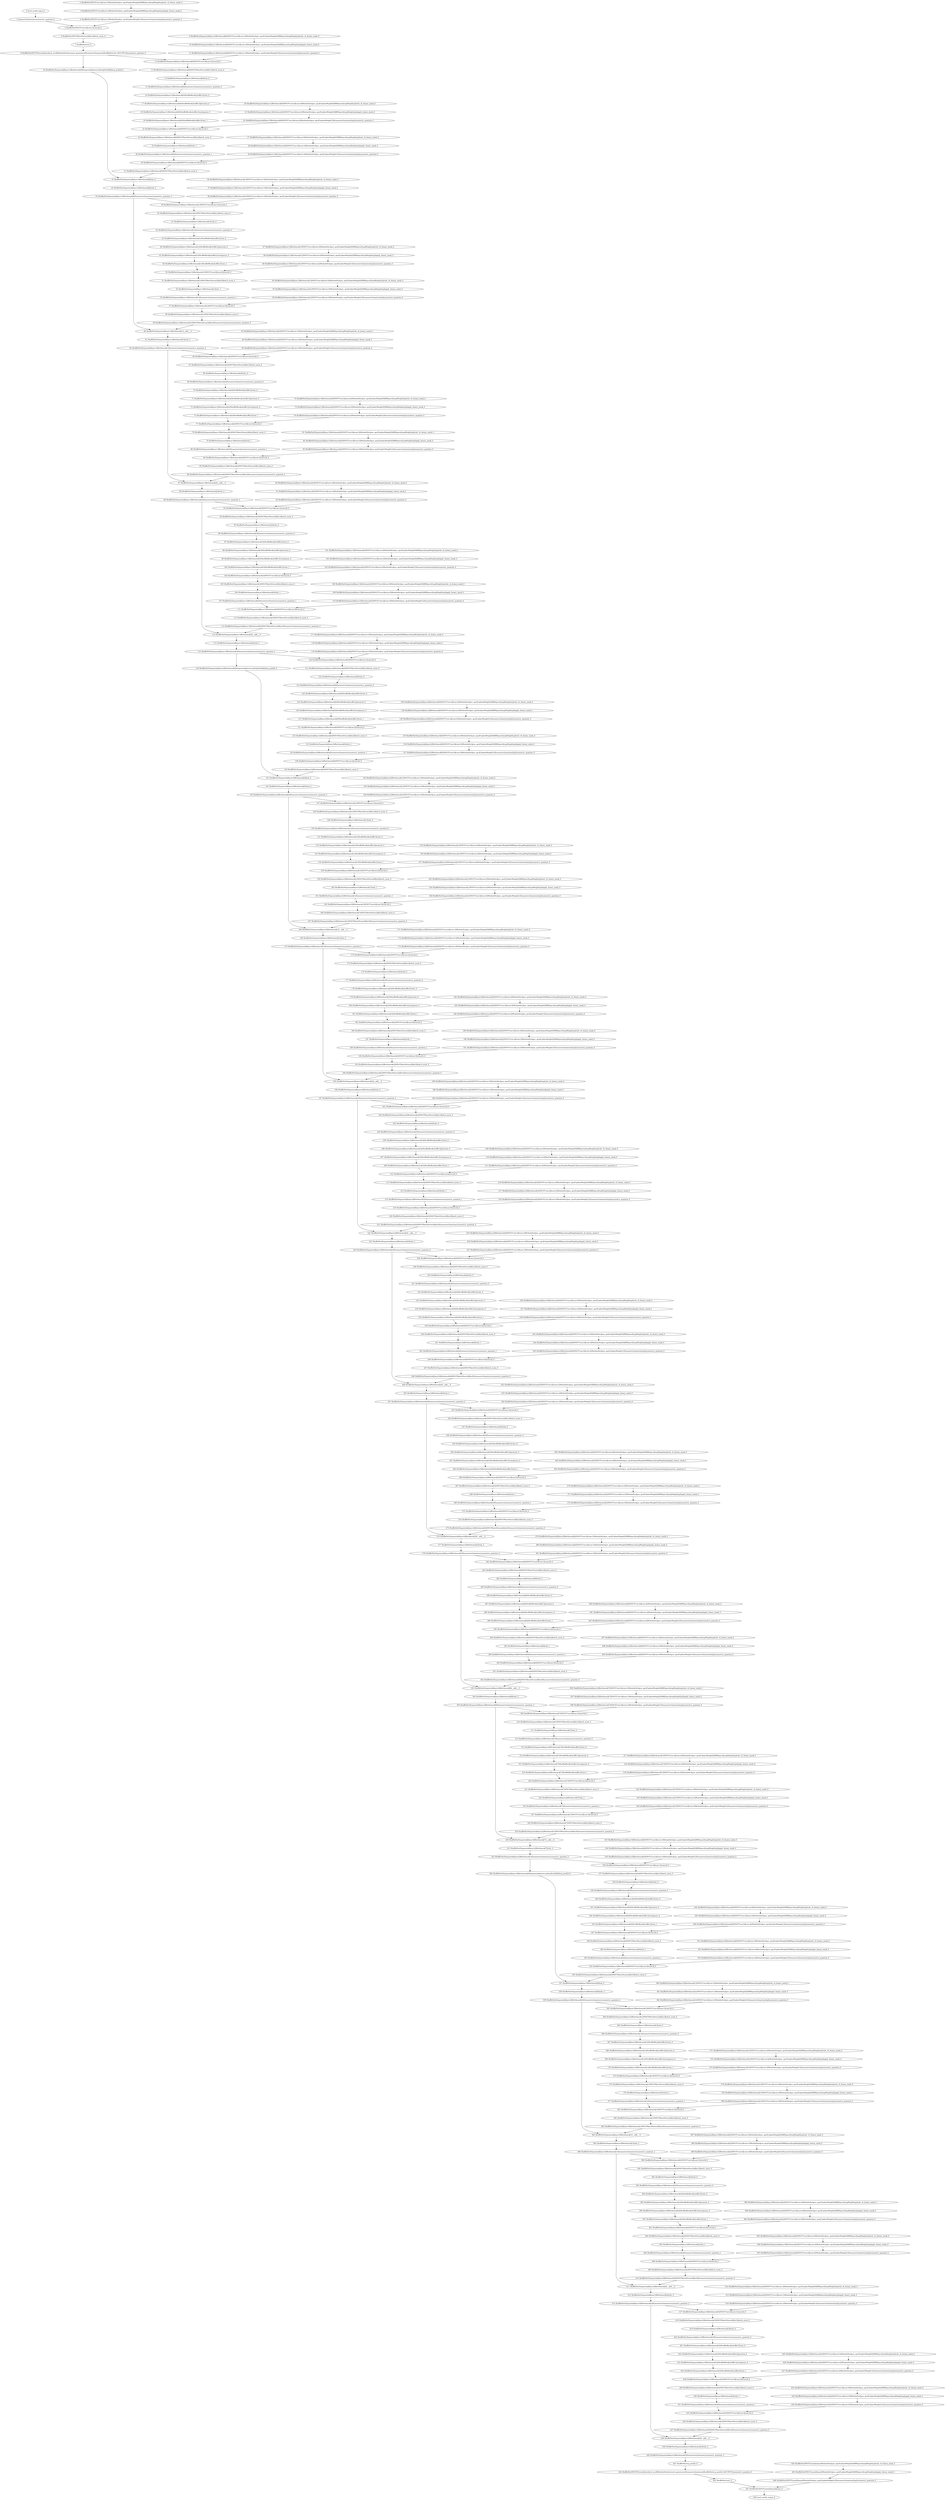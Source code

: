 strict digraph  {
"0 /nncf_model_input_0" [id=0, type=nncf_model_input];
"1 SymmetricQuantizer/symmetric_quantize_0" [id=1, type=symmetric_quantize];
"2 ShuffleNet/NNCFConv2d[conv1]/ModuleDict[pre_ops]/UpdateWeight[0]/RBSparsifyingWeight[op]/calc_rb_binary_mask_0" [id=2, type=calc_rb_binary_mask];
"3 ShuffleNet/NNCFConv2d[conv1]/ModuleDict[pre_ops]/UpdateWeight[0]/RBSparsifyingWeight[op]/apply_binary_mask_0" [id=3, type=apply_binary_mask];
"4 ShuffleNet/NNCFConv2d[conv1]/ModuleDict[pre_ops]/UpdateWeight[1]/SymmetricQuantizer[op]/symmetric_quantize_0" [id=4, type=symmetric_quantize];
"5 ShuffleNet/NNCFConv2d[conv1]/conv2d_0" [id=5, type=conv2d];
"6 ShuffleNet/NNCFBatchNorm2d[bn1]/batch_norm_0" [id=6, type=batch_norm];
"7 ShuffleNet/relu_0" [id=7, type=relu];
"8 ShuffleNet/NNCFNetworkInterface[_nncf]/ModuleDict[external_quantizers]/SymmetricQuantizer[ShuffleNet/relu_0|OUTPUT]/symmetric_quantize_0" [id=8, type=symmetric_quantize];
"9 ShuffleNet/Sequential[layer1]/Bottleneck[0]/NNCFConv2d[conv1]/ModuleDict[pre_ops]/UpdateWeight[0]/RBSparsifyingWeight[op]/calc_rb_binary_mask_0" [id=9, type=calc_rb_binary_mask];
"10 ShuffleNet/Sequential[layer1]/Bottleneck[0]/NNCFConv2d[conv1]/ModuleDict[pre_ops]/UpdateWeight[0]/RBSparsifyingWeight[op]/apply_binary_mask_0" [id=10, type=apply_binary_mask];
"11 ShuffleNet/Sequential[layer1]/Bottleneck[0]/NNCFConv2d[conv1]/ModuleDict[pre_ops]/UpdateWeight[1]/SymmetricQuantizer[op]/symmetric_quantize_0" [id=11, type=symmetric_quantize];
"12 ShuffleNet/Sequential[layer1]/Bottleneck[0]/NNCFConv2d[conv1]/conv2d_0" [id=12, type=conv2d];
"13 ShuffleNet/Sequential[layer1]/Bottleneck[0]/NNCFBatchNorm2d[bn1]/batch_norm_0" [id=13, type=batch_norm];
"14 ShuffleNet/Sequential[layer1]/Bottleneck[0]/relu_0" [id=14, type=relu];
"15 ShuffleNet/Sequential[layer1]/Bottleneck[0]/SymmetricQuantizer/symmetric_quantize_0" [id=15, type=symmetric_quantize];
"16 ShuffleNet/Sequential[layer1]/Bottleneck[0]/ShuffleBlock[shuffle1]/view_0" [id=16, type=view];
"17 ShuffleNet/Sequential[layer1]/Bottleneck[0]/ShuffleBlock[shuffle1]/permute_0" [id=17, type=permute];
"18 ShuffleNet/Sequential[layer1]/Bottleneck[0]/ShuffleBlock[shuffle1]/contiguous_0" [id=18, type=contiguous];
"19 ShuffleNet/Sequential[layer1]/Bottleneck[0]/ShuffleBlock[shuffle1]/view_1" [id=19, type=view];
"20 ShuffleNet/Sequential[layer1]/Bottleneck[0]/NNCFConv2d[conv2]/ModuleDict[pre_ops]/UpdateWeight[0]/RBSparsifyingWeight[op]/calc_rb_binary_mask_0" [id=20, type=calc_rb_binary_mask];
"21 ShuffleNet/Sequential[layer1]/Bottleneck[0]/NNCFConv2d[conv2]/ModuleDict[pre_ops]/UpdateWeight[0]/RBSparsifyingWeight[op]/apply_binary_mask_0" [id=21, type=apply_binary_mask];
"22 ShuffleNet/Sequential[layer1]/Bottleneck[0]/NNCFConv2d[conv2]/ModuleDict[pre_ops]/UpdateWeight[1]/SymmetricQuantizer[op]/symmetric_quantize_0" [id=22, type=symmetric_quantize];
"23 ShuffleNet/Sequential[layer1]/Bottleneck[0]/NNCFConv2d[conv2]/conv2d_0" [id=23, type=conv2d];
"24 ShuffleNet/Sequential[layer1]/Bottleneck[0]/NNCFBatchNorm2d[bn2]/batch_norm_0" [id=24, type=batch_norm];
"25 ShuffleNet/Sequential[layer1]/Bottleneck[0]/relu_1" [id=25, type=relu];
"26 ShuffleNet/Sequential[layer1]/Bottleneck[0]/SymmetricQuantizer/symmetric_quantize_1" [id=26, type=symmetric_quantize];
"27 ShuffleNet/Sequential[layer1]/Bottleneck[0]/NNCFConv2d[conv3]/ModuleDict[pre_ops]/UpdateWeight[0]/RBSparsifyingWeight[op]/calc_rb_binary_mask_0" [id=27, type=calc_rb_binary_mask];
"28 ShuffleNet/Sequential[layer1]/Bottleneck[0]/NNCFConv2d[conv3]/ModuleDict[pre_ops]/UpdateWeight[0]/RBSparsifyingWeight[op]/apply_binary_mask_0" [id=28, type=apply_binary_mask];
"29 ShuffleNet/Sequential[layer1]/Bottleneck[0]/NNCFConv2d[conv3]/ModuleDict[pre_ops]/UpdateWeight[1]/SymmetricQuantizer[op]/symmetric_quantize_0" [id=29, type=symmetric_quantize];
"30 ShuffleNet/Sequential[layer1]/Bottleneck[0]/NNCFConv2d[conv3]/conv2d_0" [id=30, type=conv2d];
"31 ShuffleNet/Sequential[layer1]/Bottleneck[0]/NNCFBatchNorm2d[bn3]/batch_norm_0" [id=31, type=batch_norm];
"32 ShuffleNet/Sequential[layer1]/Bottleneck[0]/Sequential[shortcut]/AvgPool2d[0]/avg_pool2d_0" [id=32, type=avg_pool2d];
"33 ShuffleNet/Sequential[layer1]/Bottleneck[0]/cat_0" [id=33, type=cat];
"34 ShuffleNet/Sequential[layer1]/Bottleneck[0]/relu_2" [id=34, type=relu];
"35 ShuffleNet/Sequential[layer1]/Bottleneck[0]/SymmetricQuantizer/symmetric_quantize_2" [id=35, type=symmetric_quantize];
"36 ShuffleNet/Sequential[layer1]/Bottleneck[1]/NNCFConv2d[conv1]/ModuleDict[pre_ops]/UpdateWeight[0]/RBSparsifyingWeight[op]/calc_rb_binary_mask_0" [id=36, type=calc_rb_binary_mask];
"37 ShuffleNet/Sequential[layer1]/Bottleneck[1]/NNCFConv2d[conv1]/ModuleDict[pre_ops]/UpdateWeight[0]/RBSparsifyingWeight[op]/apply_binary_mask_0" [id=37, type=apply_binary_mask];
"38 ShuffleNet/Sequential[layer1]/Bottleneck[1]/NNCFConv2d[conv1]/ModuleDict[pre_ops]/UpdateWeight[1]/SymmetricQuantizer[op]/symmetric_quantize_0" [id=38, type=symmetric_quantize];
"39 ShuffleNet/Sequential[layer1]/Bottleneck[1]/NNCFConv2d[conv1]/conv2d_0" [id=39, type=conv2d];
"40 ShuffleNet/Sequential[layer1]/Bottleneck[1]/NNCFBatchNorm2d[bn1]/batch_norm_0" [id=40, type=batch_norm];
"41 ShuffleNet/Sequential[layer1]/Bottleneck[1]/relu_0" [id=41, type=relu];
"42 ShuffleNet/Sequential[layer1]/Bottleneck[1]/SymmetricQuantizer/symmetric_quantize_0" [id=42, type=symmetric_quantize];
"43 ShuffleNet/Sequential[layer1]/Bottleneck[1]/ShuffleBlock[shuffle1]/view_0" [id=43, type=view];
"44 ShuffleNet/Sequential[layer1]/Bottleneck[1]/ShuffleBlock[shuffle1]/permute_0" [id=44, type=permute];
"45 ShuffleNet/Sequential[layer1]/Bottleneck[1]/ShuffleBlock[shuffle1]/contiguous_0" [id=45, type=contiguous];
"46 ShuffleNet/Sequential[layer1]/Bottleneck[1]/ShuffleBlock[shuffle1]/view_1" [id=46, type=view];
"47 ShuffleNet/Sequential[layer1]/Bottleneck[1]/NNCFConv2d[conv2]/ModuleDict[pre_ops]/UpdateWeight[0]/RBSparsifyingWeight[op]/calc_rb_binary_mask_0" [id=47, type=calc_rb_binary_mask];
"48 ShuffleNet/Sequential[layer1]/Bottleneck[1]/NNCFConv2d[conv2]/ModuleDict[pre_ops]/UpdateWeight[0]/RBSparsifyingWeight[op]/apply_binary_mask_0" [id=48, type=apply_binary_mask];
"49 ShuffleNet/Sequential[layer1]/Bottleneck[1]/NNCFConv2d[conv2]/ModuleDict[pre_ops]/UpdateWeight[1]/SymmetricQuantizer[op]/symmetric_quantize_0" [id=49, type=symmetric_quantize];
"50 ShuffleNet/Sequential[layer1]/Bottleneck[1]/NNCFConv2d[conv2]/conv2d_0" [id=50, type=conv2d];
"51 ShuffleNet/Sequential[layer1]/Bottleneck[1]/NNCFBatchNorm2d[bn2]/batch_norm_0" [id=51, type=batch_norm];
"52 ShuffleNet/Sequential[layer1]/Bottleneck[1]/relu_1" [id=52, type=relu];
"53 ShuffleNet/Sequential[layer1]/Bottleneck[1]/SymmetricQuantizer/symmetric_quantize_1" [id=53, type=symmetric_quantize];
"54 ShuffleNet/Sequential[layer1]/Bottleneck[1]/NNCFConv2d[conv3]/ModuleDict[pre_ops]/UpdateWeight[0]/RBSparsifyingWeight[op]/calc_rb_binary_mask_0" [id=54, type=calc_rb_binary_mask];
"55 ShuffleNet/Sequential[layer1]/Bottleneck[1]/NNCFConv2d[conv3]/ModuleDict[pre_ops]/UpdateWeight[0]/RBSparsifyingWeight[op]/apply_binary_mask_0" [id=55, type=apply_binary_mask];
"56 ShuffleNet/Sequential[layer1]/Bottleneck[1]/NNCFConv2d[conv3]/ModuleDict[pre_ops]/UpdateWeight[1]/SymmetricQuantizer[op]/symmetric_quantize_0" [id=56, type=symmetric_quantize];
"57 ShuffleNet/Sequential[layer1]/Bottleneck[1]/NNCFConv2d[conv3]/conv2d_0" [id=57, type=conv2d];
"58 ShuffleNet/Sequential[layer1]/Bottleneck[1]/NNCFBatchNorm2d[bn3]/batch_norm_0" [id=58, type=batch_norm];
"59 ShuffleNet/Sequential[layer1]/Bottleneck[1]/NNCFBatchNorm2d[bn3]/SymmetricQuantizer/symmetric_quantize_0" [id=59, type=symmetric_quantize];
"60 ShuffleNet/Sequential[layer1]/Bottleneck[1]/__add___0" [id=60, type=__add__];
"61 ShuffleNet/Sequential[layer1]/Bottleneck[1]/relu_2" [id=61, type=relu];
"62 ShuffleNet/Sequential[layer1]/Bottleneck[1]/SymmetricQuantizer/symmetric_quantize_2" [id=62, type=symmetric_quantize];
"63 ShuffleNet/Sequential[layer1]/Bottleneck[2]/NNCFConv2d[conv1]/ModuleDict[pre_ops]/UpdateWeight[0]/RBSparsifyingWeight[op]/calc_rb_binary_mask_0" [id=63, type=calc_rb_binary_mask];
"64 ShuffleNet/Sequential[layer1]/Bottleneck[2]/NNCFConv2d[conv1]/ModuleDict[pre_ops]/UpdateWeight[0]/RBSparsifyingWeight[op]/apply_binary_mask_0" [id=64, type=apply_binary_mask];
"65 ShuffleNet/Sequential[layer1]/Bottleneck[2]/NNCFConv2d[conv1]/ModuleDict[pre_ops]/UpdateWeight[1]/SymmetricQuantizer[op]/symmetric_quantize_0" [id=65, type=symmetric_quantize];
"66 ShuffleNet/Sequential[layer1]/Bottleneck[2]/NNCFConv2d[conv1]/conv2d_0" [id=66, type=conv2d];
"67 ShuffleNet/Sequential[layer1]/Bottleneck[2]/NNCFBatchNorm2d[bn1]/batch_norm_0" [id=67, type=batch_norm];
"68 ShuffleNet/Sequential[layer1]/Bottleneck[2]/relu_0" [id=68, type=relu];
"69 ShuffleNet/Sequential[layer1]/Bottleneck[2]/SymmetricQuantizer/symmetric_quantize_0" [id=69, type=symmetric_quantize];
"70 ShuffleNet/Sequential[layer1]/Bottleneck[2]/ShuffleBlock[shuffle1]/view_0" [id=70, type=view];
"71 ShuffleNet/Sequential[layer1]/Bottleneck[2]/ShuffleBlock[shuffle1]/permute_0" [id=71, type=permute];
"72 ShuffleNet/Sequential[layer1]/Bottleneck[2]/ShuffleBlock[shuffle1]/contiguous_0" [id=72, type=contiguous];
"73 ShuffleNet/Sequential[layer1]/Bottleneck[2]/ShuffleBlock[shuffle1]/view_1" [id=73, type=view];
"74 ShuffleNet/Sequential[layer1]/Bottleneck[2]/NNCFConv2d[conv2]/ModuleDict[pre_ops]/UpdateWeight[0]/RBSparsifyingWeight[op]/calc_rb_binary_mask_0" [id=74, type=calc_rb_binary_mask];
"75 ShuffleNet/Sequential[layer1]/Bottleneck[2]/NNCFConv2d[conv2]/ModuleDict[pre_ops]/UpdateWeight[0]/RBSparsifyingWeight[op]/apply_binary_mask_0" [id=75, type=apply_binary_mask];
"76 ShuffleNet/Sequential[layer1]/Bottleneck[2]/NNCFConv2d[conv2]/ModuleDict[pre_ops]/UpdateWeight[1]/SymmetricQuantizer[op]/symmetric_quantize_0" [id=76, type=symmetric_quantize];
"77 ShuffleNet/Sequential[layer1]/Bottleneck[2]/NNCFConv2d[conv2]/conv2d_0" [id=77, type=conv2d];
"78 ShuffleNet/Sequential[layer1]/Bottleneck[2]/NNCFBatchNorm2d[bn2]/batch_norm_0" [id=78, type=batch_norm];
"79 ShuffleNet/Sequential[layer1]/Bottleneck[2]/relu_1" [id=79, type=relu];
"80 ShuffleNet/Sequential[layer1]/Bottleneck[2]/SymmetricQuantizer/symmetric_quantize_1" [id=80, type=symmetric_quantize];
"81 ShuffleNet/Sequential[layer1]/Bottleneck[2]/NNCFConv2d[conv3]/ModuleDict[pre_ops]/UpdateWeight[0]/RBSparsifyingWeight[op]/calc_rb_binary_mask_0" [id=81, type=calc_rb_binary_mask];
"82 ShuffleNet/Sequential[layer1]/Bottleneck[2]/NNCFConv2d[conv3]/ModuleDict[pre_ops]/UpdateWeight[0]/RBSparsifyingWeight[op]/apply_binary_mask_0" [id=82, type=apply_binary_mask];
"83 ShuffleNet/Sequential[layer1]/Bottleneck[2]/NNCFConv2d[conv3]/ModuleDict[pre_ops]/UpdateWeight[1]/SymmetricQuantizer[op]/symmetric_quantize_0" [id=83, type=symmetric_quantize];
"84 ShuffleNet/Sequential[layer1]/Bottleneck[2]/NNCFConv2d[conv3]/conv2d_0" [id=84, type=conv2d];
"85 ShuffleNet/Sequential[layer1]/Bottleneck[2]/NNCFBatchNorm2d[bn3]/batch_norm_0" [id=85, type=batch_norm];
"86 ShuffleNet/Sequential[layer1]/Bottleneck[2]/NNCFBatchNorm2d[bn3]/SymmetricQuantizer/symmetric_quantize_0" [id=86, type=symmetric_quantize];
"87 ShuffleNet/Sequential[layer1]/Bottleneck[2]/__add___0" [id=87, type=__add__];
"88 ShuffleNet/Sequential[layer1]/Bottleneck[2]/relu_2" [id=88, type=relu];
"89 ShuffleNet/Sequential[layer1]/Bottleneck[2]/SymmetricQuantizer/symmetric_quantize_2" [id=89, type=symmetric_quantize];
"90 ShuffleNet/Sequential[layer1]/Bottleneck[3]/NNCFConv2d[conv1]/ModuleDict[pre_ops]/UpdateWeight[0]/RBSparsifyingWeight[op]/calc_rb_binary_mask_0" [id=90, type=calc_rb_binary_mask];
"91 ShuffleNet/Sequential[layer1]/Bottleneck[3]/NNCFConv2d[conv1]/ModuleDict[pre_ops]/UpdateWeight[0]/RBSparsifyingWeight[op]/apply_binary_mask_0" [id=91, type=apply_binary_mask];
"92 ShuffleNet/Sequential[layer1]/Bottleneck[3]/NNCFConv2d[conv1]/ModuleDict[pre_ops]/UpdateWeight[1]/SymmetricQuantizer[op]/symmetric_quantize_0" [id=92, type=symmetric_quantize];
"93 ShuffleNet/Sequential[layer1]/Bottleneck[3]/NNCFConv2d[conv1]/conv2d_0" [id=93, type=conv2d];
"94 ShuffleNet/Sequential[layer1]/Bottleneck[3]/NNCFBatchNorm2d[bn1]/batch_norm_0" [id=94, type=batch_norm];
"95 ShuffleNet/Sequential[layer1]/Bottleneck[3]/relu_0" [id=95, type=relu];
"96 ShuffleNet/Sequential[layer1]/Bottleneck[3]/SymmetricQuantizer/symmetric_quantize_0" [id=96, type=symmetric_quantize];
"97 ShuffleNet/Sequential[layer1]/Bottleneck[3]/ShuffleBlock[shuffle1]/view_0" [id=97, type=view];
"98 ShuffleNet/Sequential[layer1]/Bottleneck[3]/ShuffleBlock[shuffle1]/permute_0" [id=98, type=permute];
"99 ShuffleNet/Sequential[layer1]/Bottleneck[3]/ShuffleBlock[shuffle1]/contiguous_0" [id=99, type=contiguous];
"100 ShuffleNet/Sequential[layer1]/Bottleneck[3]/ShuffleBlock[shuffle1]/view_1" [id=100, type=view];
"101 ShuffleNet/Sequential[layer1]/Bottleneck[3]/NNCFConv2d[conv2]/ModuleDict[pre_ops]/UpdateWeight[0]/RBSparsifyingWeight[op]/calc_rb_binary_mask_0" [id=101, type=calc_rb_binary_mask];
"102 ShuffleNet/Sequential[layer1]/Bottleneck[3]/NNCFConv2d[conv2]/ModuleDict[pre_ops]/UpdateWeight[0]/RBSparsifyingWeight[op]/apply_binary_mask_0" [id=102, type=apply_binary_mask];
"103 ShuffleNet/Sequential[layer1]/Bottleneck[3]/NNCFConv2d[conv2]/ModuleDict[pre_ops]/UpdateWeight[1]/SymmetricQuantizer[op]/symmetric_quantize_0" [id=103, type=symmetric_quantize];
"104 ShuffleNet/Sequential[layer1]/Bottleneck[3]/NNCFConv2d[conv2]/conv2d_0" [id=104, type=conv2d];
"105 ShuffleNet/Sequential[layer1]/Bottleneck[3]/NNCFBatchNorm2d[bn2]/batch_norm_0" [id=105, type=batch_norm];
"106 ShuffleNet/Sequential[layer1]/Bottleneck[3]/relu_1" [id=106, type=relu];
"107 ShuffleNet/Sequential[layer1]/Bottleneck[3]/SymmetricQuantizer/symmetric_quantize_1" [id=107, type=symmetric_quantize];
"108 ShuffleNet/Sequential[layer1]/Bottleneck[3]/NNCFConv2d[conv3]/ModuleDict[pre_ops]/UpdateWeight[0]/RBSparsifyingWeight[op]/calc_rb_binary_mask_0" [id=108, type=calc_rb_binary_mask];
"109 ShuffleNet/Sequential[layer1]/Bottleneck[3]/NNCFConv2d[conv3]/ModuleDict[pre_ops]/UpdateWeight[0]/RBSparsifyingWeight[op]/apply_binary_mask_0" [id=109, type=apply_binary_mask];
"110 ShuffleNet/Sequential[layer1]/Bottleneck[3]/NNCFConv2d[conv3]/ModuleDict[pre_ops]/UpdateWeight[1]/SymmetricQuantizer[op]/symmetric_quantize_0" [id=110, type=symmetric_quantize];
"111 ShuffleNet/Sequential[layer1]/Bottleneck[3]/NNCFConv2d[conv3]/conv2d_0" [id=111, type=conv2d];
"112 ShuffleNet/Sequential[layer1]/Bottleneck[3]/NNCFBatchNorm2d[bn3]/batch_norm_0" [id=112, type=batch_norm];
"113 ShuffleNet/Sequential[layer1]/Bottleneck[3]/NNCFBatchNorm2d[bn3]/SymmetricQuantizer/symmetric_quantize_0" [id=113, type=symmetric_quantize];
"114 ShuffleNet/Sequential[layer1]/Bottleneck[3]/__add___0" [id=114, type=__add__];
"115 ShuffleNet/Sequential[layer1]/Bottleneck[3]/relu_2" [id=115, type=relu];
"116 ShuffleNet/Sequential[layer1]/Bottleneck[3]/SymmetricQuantizer/symmetric_quantize_2" [id=116, type=symmetric_quantize];
"117 ShuffleNet/Sequential[layer2]/Bottleneck[0]/NNCFConv2d[conv1]/ModuleDict[pre_ops]/UpdateWeight[0]/RBSparsifyingWeight[op]/calc_rb_binary_mask_0" [id=117, type=calc_rb_binary_mask];
"118 ShuffleNet/Sequential[layer2]/Bottleneck[0]/NNCFConv2d[conv1]/ModuleDict[pre_ops]/UpdateWeight[0]/RBSparsifyingWeight[op]/apply_binary_mask_0" [id=118, type=apply_binary_mask];
"119 ShuffleNet/Sequential[layer2]/Bottleneck[0]/NNCFConv2d[conv1]/ModuleDict[pre_ops]/UpdateWeight[1]/SymmetricQuantizer[op]/symmetric_quantize_0" [id=119, type=symmetric_quantize];
"120 ShuffleNet/Sequential[layer2]/Bottleneck[0]/NNCFConv2d[conv1]/conv2d_0" [id=120, type=conv2d];
"121 ShuffleNet/Sequential[layer2]/Bottleneck[0]/NNCFBatchNorm2d[bn1]/batch_norm_0" [id=121, type=batch_norm];
"122 ShuffleNet/Sequential[layer2]/Bottleneck[0]/relu_0" [id=122, type=relu];
"123 ShuffleNet/Sequential[layer2]/Bottleneck[0]/SymmetricQuantizer/symmetric_quantize_0" [id=123, type=symmetric_quantize];
"124 ShuffleNet/Sequential[layer2]/Bottleneck[0]/ShuffleBlock[shuffle1]/view_0" [id=124, type=view];
"125 ShuffleNet/Sequential[layer2]/Bottleneck[0]/ShuffleBlock[shuffle1]/permute_0" [id=125, type=permute];
"126 ShuffleNet/Sequential[layer2]/Bottleneck[0]/ShuffleBlock[shuffle1]/contiguous_0" [id=126, type=contiguous];
"127 ShuffleNet/Sequential[layer2]/Bottleneck[0]/ShuffleBlock[shuffle1]/view_1" [id=127, type=view];
"128 ShuffleNet/Sequential[layer2]/Bottleneck[0]/NNCFConv2d[conv2]/ModuleDict[pre_ops]/UpdateWeight[0]/RBSparsifyingWeight[op]/calc_rb_binary_mask_0" [id=128, type=calc_rb_binary_mask];
"129 ShuffleNet/Sequential[layer2]/Bottleneck[0]/NNCFConv2d[conv2]/ModuleDict[pre_ops]/UpdateWeight[0]/RBSparsifyingWeight[op]/apply_binary_mask_0" [id=129, type=apply_binary_mask];
"130 ShuffleNet/Sequential[layer2]/Bottleneck[0]/NNCFConv2d[conv2]/ModuleDict[pre_ops]/UpdateWeight[1]/SymmetricQuantizer[op]/symmetric_quantize_0" [id=130, type=symmetric_quantize];
"131 ShuffleNet/Sequential[layer2]/Bottleneck[0]/NNCFConv2d[conv2]/conv2d_0" [id=131, type=conv2d];
"132 ShuffleNet/Sequential[layer2]/Bottleneck[0]/NNCFBatchNorm2d[bn2]/batch_norm_0" [id=132, type=batch_norm];
"133 ShuffleNet/Sequential[layer2]/Bottleneck[0]/relu_1" [id=133, type=relu];
"134 ShuffleNet/Sequential[layer2]/Bottleneck[0]/SymmetricQuantizer/symmetric_quantize_1" [id=134, type=symmetric_quantize];
"135 ShuffleNet/Sequential[layer2]/Bottleneck[0]/NNCFConv2d[conv3]/ModuleDict[pre_ops]/UpdateWeight[0]/RBSparsifyingWeight[op]/calc_rb_binary_mask_0" [id=135, type=calc_rb_binary_mask];
"136 ShuffleNet/Sequential[layer2]/Bottleneck[0]/NNCFConv2d[conv3]/ModuleDict[pre_ops]/UpdateWeight[0]/RBSparsifyingWeight[op]/apply_binary_mask_0" [id=136, type=apply_binary_mask];
"137 ShuffleNet/Sequential[layer2]/Bottleneck[0]/NNCFConv2d[conv3]/ModuleDict[pre_ops]/UpdateWeight[1]/SymmetricQuantizer[op]/symmetric_quantize_0" [id=137, type=symmetric_quantize];
"138 ShuffleNet/Sequential[layer2]/Bottleneck[0]/NNCFConv2d[conv3]/conv2d_0" [id=138, type=conv2d];
"139 ShuffleNet/Sequential[layer2]/Bottleneck[0]/NNCFBatchNorm2d[bn3]/batch_norm_0" [id=139, type=batch_norm];
"140 ShuffleNet/Sequential[layer2]/Bottleneck[0]/Sequential[shortcut]/AvgPool2d[0]/avg_pool2d_0" [id=140, type=avg_pool2d];
"141 ShuffleNet/Sequential[layer2]/Bottleneck[0]/cat_0" [id=141, type=cat];
"142 ShuffleNet/Sequential[layer2]/Bottleneck[0]/relu_2" [id=142, type=relu];
"143 ShuffleNet/Sequential[layer2]/Bottleneck[0]/SymmetricQuantizer/symmetric_quantize_2" [id=143, type=symmetric_quantize];
"144 ShuffleNet/Sequential[layer2]/Bottleneck[1]/NNCFConv2d[conv1]/ModuleDict[pre_ops]/UpdateWeight[0]/RBSparsifyingWeight[op]/calc_rb_binary_mask_0" [id=144, type=calc_rb_binary_mask];
"145 ShuffleNet/Sequential[layer2]/Bottleneck[1]/NNCFConv2d[conv1]/ModuleDict[pre_ops]/UpdateWeight[0]/RBSparsifyingWeight[op]/apply_binary_mask_0" [id=145, type=apply_binary_mask];
"146 ShuffleNet/Sequential[layer2]/Bottleneck[1]/NNCFConv2d[conv1]/ModuleDict[pre_ops]/UpdateWeight[1]/SymmetricQuantizer[op]/symmetric_quantize_0" [id=146, type=symmetric_quantize];
"147 ShuffleNet/Sequential[layer2]/Bottleneck[1]/NNCFConv2d[conv1]/conv2d_0" [id=147, type=conv2d];
"148 ShuffleNet/Sequential[layer2]/Bottleneck[1]/NNCFBatchNorm2d[bn1]/batch_norm_0" [id=148, type=batch_norm];
"149 ShuffleNet/Sequential[layer2]/Bottleneck[1]/relu_0" [id=149, type=relu];
"150 ShuffleNet/Sequential[layer2]/Bottleneck[1]/SymmetricQuantizer/symmetric_quantize_0" [id=150, type=symmetric_quantize];
"151 ShuffleNet/Sequential[layer2]/Bottleneck[1]/ShuffleBlock[shuffle1]/view_0" [id=151, type=view];
"152 ShuffleNet/Sequential[layer2]/Bottleneck[1]/ShuffleBlock[shuffle1]/permute_0" [id=152, type=permute];
"153 ShuffleNet/Sequential[layer2]/Bottleneck[1]/ShuffleBlock[shuffle1]/contiguous_0" [id=153, type=contiguous];
"154 ShuffleNet/Sequential[layer2]/Bottleneck[1]/ShuffleBlock[shuffle1]/view_1" [id=154, type=view];
"155 ShuffleNet/Sequential[layer2]/Bottleneck[1]/NNCFConv2d[conv2]/ModuleDict[pre_ops]/UpdateWeight[0]/RBSparsifyingWeight[op]/calc_rb_binary_mask_0" [id=155, type=calc_rb_binary_mask];
"156 ShuffleNet/Sequential[layer2]/Bottleneck[1]/NNCFConv2d[conv2]/ModuleDict[pre_ops]/UpdateWeight[0]/RBSparsifyingWeight[op]/apply_binary_mask_0" [id=156, type=apply_binary_mask];
"157 ShuffleNet/Sequential[layer2]/Bottleneck[1]/NNCFConv2d[conv2]/ModuleDict[pre_ops]/UpdateWeight[1]/SymmetricQuantizer[op]/symmetric_quantize_0" [id=157, type=symmetric_quantize];
"158 ShuffleNet/Sequential[layer2]/Bottleneck[1]/NNCFConv2d[conv2]/conv2d_0" [id=158, type=conv2d];
"159 ShuffleNet/Sequential[layer2]/Bottleneck[1]/NNCFBatchNorm2d[bn2]/batch_norm_0" [id=159, type=batch_norm];
"160 ShuffleNet/Sequential[layer2]/Bottleneck[1]/relu_1" [id=160, type=relu];
"161 ShuffleNet/Sequential[layer2]/Bottleneck[1]/SymmetricQuantizer/symmetric_quantize_1" [id=161, type=symmetric_quantize];
"162 ShuffleNet/Sequential[layer2]/Bottleneck[1]/NNCFConv2d[conv3]/ModuleDict[pre_ops]/UpdateWeight[0]/RBSparsifyingWeight[op]/calc_rb_binary_mask_0" [id=162, type=calc_rb_binary_mask];
"163 ShuffleNet/Sequential[layer2]/Bottleneck[1]/NNCFConv2d[conv3]/ModuleDict[pre_ops]/UpdateWeight[0]/RBSparsifyingWeight[op]/apply_binary_mask_0" [id=163, type=apply_binary_mask];
"164 ShuffleNet/Sequential[layer2]/Bottleneck[1]/NNCFConv2d[conv3]/ModuleDict[pre_ops]/UpdateWeight[1]/SymmetricQuantizer[op]/symmetric_quantize_0" [id=164, type=symmetric_quantize];
"165 ShuffleNet/Sequential[layer2]/Bottleneck[1]/NNCFConv2d[conv3]/conv2d_0" [id=165, type=conv2d];
"166 ShuffleNet/Sequential[layer2]/Bottleneck[1]/NNCFBatchNorm2d[bn3]/batch_norm_0" [id=166, type=batch_norm];
"167 ShuffleNet/Sequential[layer2]/Bottleneck[1]/NNCFBatchNorm2d[bn3]/SymmetricQuantizer/symmetric_quantize_0" [id=167, type=symmetric_quantize];
"168 ShuffleNet/Sequential[layer2]/Bottleneck[1]/__add___0" [id=168, type=__add__];
"169 ShuffleNet/Sequential[layer2]/Bottleneck[1]/relu_2" [id=169, type=relu];
"170 ShuffleNet/Sequential[layer2]/Bottleneck[1]/SymmetricQuantizer/symmetric_quantize_2" [id=170, type=symmetric_quantize];
"171 ShuffleNet/Sequential[layer2]/Bottleneck[2]/NNCFConv2d[conv1]/ModuleDict[pre_ops]/UpdateWeight[0]/RBSparsifyingWeight[op]/calc_rb_binary_mask_0" [id=171, type=calc_rb_binary_mask];
"172 ShuffleNet/Sequential[layer2]/Bottleneck[2]/NNCFConv2d[conv1]/ModuleDict[pre_ops]/UpdateWeight[0]/RBSparsifyingWeight[op]/apply_binary_mask_0" [id=172, type=apply_binary_mask];
"173 ShuffleNet/Sequential[layer2]/Bottleneck[2]/NNCFConv2d[conv1]/ModuleDict[pre_ops]/UpdateWeight[1]/SymmetricQuantizer[op]/symmetric_quantize_0" [id=173, type=symmetric_quantize];
"174 ShuffleNet/Sequential[layer2]/Bottleneck[2]/NNCFConv2d[conv1]/conv2d_0" [id=174, type=conv2d];
"175 ShuffleNet/Sequential[layer2]/Bottleneck[2]/NNCFBatchNorm2d[bn1]/batch_norm_0" [id=175, type=batch_norm];
"176 ShuffleNet/Sequential[layer2]/Bottleneck[2]/relu_0" [id=176, type=relu];
"177 ShuffleNet/Sequential[layer2]/Bottleneck[2]/SymmetricQuantizer/symmetric_quantize_0" [id=177, type=symmetric_quantize];
"178 ShuffleNet/Sequential[layer2]/Bottleneck[2]/ShuffleBlock[shuffle1]/view_0" [id=178, type=view];
"179 ShuffleNet/Sequential[layer2]/Bottleneck[2]/ShuffleBlock[shuffle1]/permute_0" [id=179, type=permute];
"180 ShuffleNet/Sequential[layer2]/Bottleneck[2]/ShuffleBlock[shuffle1]/contiguous_0" [id=180, type=contiguous];
"181 ShuffleNet/Sequential[layer2]/Bottleneck[2]/ShuffleBlock[shuffle1]/view_1" [id=181, type=view];
"182 ShuffleNet/Sequential[layer2]/Bottleneck[2]/NNCFConv2d[conv2]/ModuleDict[pre_ops]/UpdateWeight[0]/RBSparsifyingWeight[op]/calc_rb_binary_mask_0" [id=182, type=calc_rb_binary_mask];
"183 ShuffleNet/Sequential[layer2]/Bottleneck[2]/NNCFConv2d[conv2]/ModuleDict[pre_ops]/UpdateWeight[0]/RBSparsifyingWeight[op]/apply_binary_mask_0" [id=183, type=apply_binary_mask];
"184 ShuffleNet/Sequential[layer2]/Bottleneck[2]/NNCFConv2d[conv2]/ModuleDict[pre_ops]/UpdateWeight[1]/SymmetricQuantizer[op]/symmetric_quantize_0" [id=184, type=symmetric_quantize];
"185 ShuffleNet/Sequential[layer2]/Bottleneck[2]/NNCFConv2d[conv2]/conv2d_0" [id=185, type=conv2d];
"186 ShuffleNet/Sequential[layer2]/Bottleneck[2]/NNCFBatchNorm2d[bn2]/batch_norm_0" [id=186, type=batch_norm];
"187 ShuffleNet/Sequential[layer2]/Bottleneck[2]/relu_1" [id=187, type=relu];
"188 ShuffleNet/Sequential[layer2]/Bottleneck[2]/SymmetricQuantizer/symmetric_quantize_1" [id=188, type=symmetric_quantize];
"189 ShuffleNet/Sequential[layer2]/Bottleneck[2]/NNCFConv2d[conv3]/ModuleDict[pre_ops]/UpdateWeight[0]/RBSparsifyingWeight[op]/calc_rb_binary_mask_0" [id=189, type=calc_rb_binary_mask];
"190 ShuffleNet/Sequential[layer2]/Bottleneck[2]/NNCFConv2d[conv3]/ModuleDict[pre_ops]/UpdateWeight[0]/RBSparsifyingWeight[op]/apply_binary_mask_0" [id=190, type=apply_binary_mask];
"191 ShuffleNet/Sequential[layer2]/Bottleneck[2]/NNCFConv2d[conv3]/ModuleDict[pre_ops]/UpdateWeight[1]/SymmetricQuantizer[op]/symmetric_quantize_0" [id=191, type=symmetric_quantize];
"192 ShuffleNet/Sequential[layer2]/Bottleneck[2]/NNCFConv2d[conv3]/conv2d_0" [id=192, type=conv2d];
"193 ShuffleNet/Sequential[layer2]/Bottleneck[2]/NNCFBatchNorm2d[bn3]/batch_norm_0" [id=193, type=batch_norm];
"194 ShuffleNet/Sequential[layer2]/Bottleneck[2]/NNCFBatchNorm2d[bn3]/SymmetricQuantizer/symmetric_quantize_0" [id=194, type=symmetric_quantize];
"195 ShuffleNet/Sequential[layer2]/Bottleneck[2]/__add___0" [id=195, type=__add__];
"196 ShuffleNet/Sequential[layer2]/Bottleneck[2]/relu_2" [id=196, type=relu];
"197 ShuffleNet/Sequential[layer2]/Bottleneck[2]/SymmetricQuantizer/symmetric_quantize_2" [id=197, type=symmetric_quantize];
"198 ShuffleNet/Sequential[layer2]/Bottleneck[3]/NNCFConv2d[conv1]/ModuleDict[pre_ops]/UpdateWeight[0]/RBSparsifyingWeight[op]/calc_rb_binary_mask_0" [id=198, type=calc_rb_binary_mask];
"199 ShuffleNet/Sequential[layer2]/Bottleneck[3]/NNCFConv2d[conv1]/ModuleDict[pre_ops]/UpdateWeight[0]/RBSparsifyingWeight[op]/apply_binary_mask_0" [id=199, type=apply_binary_mask];
"200 ShuffleNet/Sequential[layer2]/Bottleneck[3]/NNCFConv2d[conv1]/ModuleDict[pre_ops]/UpdateWeight[1]/SymmetricQuantizer[op]/symmetric_quantize_0" [id=200, type=symmetric_quantize];
"201 ShuffleNet/Sequential[layer2]/Bottleneck[3]/NNCFConv2d[conv1]/conv2d_0" [id=201, type=conv2d];
"202 ShuffleNet/Sequential[layer2]/Bottleneck[3]/NNCFBatchNorm2d[bn1]/batch_norm_0" [id=202, type=batch_norm];
"203 ShuffleNet/Sequential[layer2]/Bottleneck[3]/relu_0" [id=203, type=relu];
"204 ShuffleNet/Sequential[layer2]/Bottleneck[3]/SymmetricQuantizer/symmetric_quantize_0" [id=204, type=symmetric_quantize];
"205 ShuffleNet/Sequential[layer2]/Bottleneck[3]/ShuffleBlock[shuffle1]/view_0" [id=205, type=view];
"206 ShuffleNet/Sequential[layer2]/Bottleneck[3]/ShuffleBlock[shuffle1]/permute_0" [id=206, type=permute];
"207 ShuffleNet/Sequential[layer2]/Bottleneck[3]/ShuffleBlock[shuffle1]/contiguous_0" [id=207, type=contiguous];
"208 ShuffleNet/Sequential[layer2]/Bottleneck[3]/ShuffleBlock[shuffle1]/view_1" [id=208, type=view];
"209 ShuffleNet/Sequential[layer2]/Bottleneck[3]/NNCFConv2d[conv2]/ModuleDict[pre_ops]/UpdateWeight[0]/RBSparsifyingWeight[op]/calc_rb_binary_mask_0" [id=209, type=calc_rb_binary_mask];
"210 ShuffleNet/Sequential[layer2]/Bottleneck[3]/NNCFConv2d[conv2]/ModuleDict[pre_ops]/UpdateWeight[0]/RBSparsifyingWeight[op]/apply_binary_mask_0" [id=210, type=apply_binary_mask];
"211 ShuffleNet/Sequential[layer2]/Bottleneck[3]/NNCFConv2d[conv2]/ModuleDict[pre_ops]/UpdateWeight[1]/SymmetricQuantizer[op]/symmetric_quantize_0" [id=211, type=symmetric_quantize];
"212 ShuffleNet/Sequential[layer2]/Bottleneck[3]/NNCFConv2d[conv2]/conv2d_0" [id=212, type=conv2d];
"213 ShuffleNet/Sequential[layer2]/Bottleneck[3]/NNCFBatchNorm2d[bn2]/batch_norm_0" [id=213, type=batch_norm];
"214 ShuffleNet/Sequential[layer2]/Bottleneck[3]/relu_1" [id=214, type=relu];
"215 ShuffleNet/Sequential[layer2]/Bottleneck[3]/SymmetricQuantizer/symmetric_quantize_1" [id=215, type=symmetric_quantize];
"216 ShuffleNet/Sequential[layer2]/Bottleneck[3]/NNCFConv2d[conv3]/ModuleDict[pre_ops]/UpdateWeight[0]/RBSparsifyingWeight[op]/calc_rb_binary_mask_0" [id=216, type=calc_rb_binary_mask];
"217 ShuffleNet/Sequential[layer2]/Bottleneck[3]/NNCFConv2d[conv3]/ModuleDict[pre_ops]/UpdateWeight[0]/RBSparsifyingWeight[op]/apply_binary_mask_0" [id=217, type=apply_binary_mask];
"218 ShuffleNet/Sequential[layer2]/Bottleneck[3]/NNCFConv2d[conv3]/ModuleDict[pre_ops]/UpdateWeight[1]/SymmetricQuantizer[op]/symmetric_quantize_0" [id=218, type=symmetric_quantize];
"219 ShuffleNet/Sequential[layer2]/Bottleneck[3]/NNCFConv2d[conv3]/conv2d_0" [id=219, type=conv2d];
"220 ShuffleNet/Sequential[layer2]/Bottleneck[3]/NNCFBatchNorm2d[bn3]/batch_norm_0" [id=220, type=batch_norm];
"221 ShuffleNet/Sequential[layer2]/Bottleneck[3]/NNCFBatchNorm2d[bn3]/SymmetricQuantizer/symmetric_quantize_0" [id=221, type=symmetric_quantize];
"222 ShuffleNet/Sequential[layer2]/Bottleneck[3]/__add___0" [id=222, type=__add__];
"223 ShuffleNet/Sequential[layer2]/Bottleneck[3]/relu_2" [id=223, type=relu];
"224 ShuffleNet/Sequential[layer2]/Bottleneck[3]/SymmetricQuantizer/symmetric_quantize_2" [id=224, type=symmetric_quantize];
"225 ShuffleNet/Sequential[layer2]/Bottleneck[4]/NNCFConv2d[conv1]/ModuleDict[pre_ops]/UpdateWeight[0]/RBSparsifyingWeight[op]/calc_rb_binary_mask_0" [id=225, type=calc_rb_binary_mask];
"226 ShuffleNet/Sequential[layer2]/Bottleneck[4]/NNCFConv2d[conv1]/ModuleDict[pre_ops]/UpdateWeight[0]/RBSparsifyingWeight[op]/apply_binary_mask_0" [id=226, type=apply_binary_mask];
"227 ShuffleNet/Sequential[layer2]/Bottleneck[4]/NNCFConv2d[conv1]/ModuleDict[pre_ops]/UpdateWeight[1]/SymmetricQuantizer[op]/symmetric_quantize_0" [id=227, type=symmetric_quantize];
"228 ShuffleNet/Sequential[layer2]/Bottleneck[4]/NNCFConv2d[conv1]/conv2d_0" [id=228, type=conv2d];
"229 ShuffleNet/Sequential[layer2]/Bottleneck[4]/NNCFBatchNorm2d[bn1]/batch_norm_0" [id=229, type=batch_norm];
"230 ShuffleNet/Sequential[layer2]/Bottleneck[4]/relu_0" [id=230, type=relu];
"231 ShuffleNet/Sequential[layer2]/Bottleneck[4]/SymmetricQuantizer/symmetric_quantize_0" [id=231, type=symmetric_quantize];
"232 ShuffleNet/Sequential[layer2]/Bottleneck[4]/ShuffleBlock[shuffle1]/view_0" [id=232, type=view];
"233 ShuffleNet/Sequential[layer2]/Bottleneck[4]/ShuffleBlock[shuffle1]/permute_0" [id=233, type=permute];
"234 ShuffleNet/Sequential[layer2]/Bottleneck[4]/ShuffleBlock[shuffle1]/contiguous_0" [id=234, type=contiguous];
"235 ShuffleNet/Sequential[layer2]/Bottleneck[4]/ShuffleBlock[shuffle1]/view_1" [id=235, type=view];
"236 ShuffleNet/Sequential[layer2]/Bottleneck[4]/NNCFConv2d[conv2]/ModuleDict[pre_ops]/UpdateWeight[0]/RBSparsifyingWeight[op]/calc_rb_binary_mask_0" [id=236, type=calc_rb_binary_mask];
"237 ShuffleNet/Sequential[layer2]/Bottleneck[4]/NNCFConv2d[conv2]/ModuleDict[pre_ops]/UpdateWeight[0]/RBSparsifyingWeight[op]/apply_binary_mask_0" [id=237, type=apply_binary_mask];
"238 ShuffleNet/Sequential[layer2]/Bottleneck[4]/NNCFConv2d[conv2]/ModuleDict[pre_ops]/UpdateWeight[1]/SymmetricQuantizer[op]/symmetric_quantize_0" [id=238, type=symmetric_quantize];
"239 ShuffleNet/Sequential[layer2]/Bottleneck[4]/NNCFConv2d[conv2]/conv2d_0" [id=239, type=conv2d];
"240 ShuffleNet/Sequential[layer2]/Bottleneck[4]/NNCFBatchNorm2d[bn2]/batch_norm_0" [id=240, type=batch_norm];
"241 ShuffleNet/Sequential[layer2]/Bottleneck[4]/relu_1" [id=241, type=relu];
"242 ShuffleNet/Sequential[layer2]/Bottleneck[4]/SymmetricQuantizer/symmetric_quantize_1" [id=242, type=symmetric_quantize];
"243 ShuffleNet/Sequential[layer2]/Bottleneck[4]/NNCFConv2d[conv3]/ModuleDict[pre_ops]/UpdateWeight[0]/RBSparsifyingWeight[op]/calc_rb_binary_mask_0" [id=243, type=calc_rb_binary_mask];
"244 ShuffleNet/Sequential[layer2]/Bottleneck[4]/NNCFConv2d[conv3]/ModuleDict[pre_ops]/UpdateWeight[0]/RBSparsifyingWeight[op]/apply_binary_mask_0" [id=244, type=apply_binary_mask];
"245 ShuffleNet/Sequential[layer2]/Bottleneck[4]/NNCFConv2d[conv3]/ModuleDict[pre_ops]/UpdateWeight[1]/SymmetricQuantizer[op]/symmetric_quantize_0" [id=245, type=symmetric_quantize];
"246 ShuffleNet/Sequential[layer2]/Bottleneck[4]/NNCFConv2d[conv3]/conv2d_0" [id=246, type=conv2d];
"247 ShuffleNet/Sequential[layer2]/Bottleneck[4]/NNCFBatchNorm2d[bn3]/batch_norm_0" [id=247, type=batch_norm];
"248 ShuffleNet/Sequential[layer2]/Bottleneck[4]/NNCFBatchNorm2d[bn3]/SymmetricQuantizer/symmetric_quantize_0" [id=248, type=symmetric_quantize];
"249 ShuffleNet/Sequential[layer2]/Bottleneck[4]/__add___0" [id=249, type=__add__];
"250 ShuffleNet/Sequential[layer2]/Bottleneck[4]/relu_2" [id=250, type=relu];
"251 ShuffleNet/Sequential[layer2]/Bottleneck[4]/SymmetricQuantizer/symmetric_quantize_2" [id=251, type=symmetric_quantize];
"252 ShuffleNet/Sequential[layer2]/Bottleneck[5]/NNCFConv2d[conv1]/ModuleDict[pre_ops]/UpdateWeight[0]/RBSparsifyingWeight[op]/calc_rb_binary_mask_0" [id=252, type=calc_rb_binary_mask];
"253 ShuffleNet/Sequential[layer2]/Bottleneck[5]/NNCFConv2d[conv1]/ModuleDict[pre_ops]/UpdateWeight[0]/RBSparsifyingWeight[op]/apply_binary_mask_0" [id=253, type=apply_binary_mask];
"254 ShuffleNet/Sequential[layer2]/Bottleneck[5]/NNCFConv2d[conv1]/ModuleDict[pre_ops]/UpdateWeight[1]/SymmetricQuantizer[op]/symmetric_quantize_0" [id=254, type=symmetric_quantize];
"255 ShuffleNet/Sequential[layer2]/Bottleneck[5]/NNCFConv2d[conv1]/conv2d_0" [id=255, type=conv2d];
"256 ShuffleNet/Sequential[layer2]/Bottleneck[5]/NNCFBatchNorm2d[bn1]/batch_norm_0" [id=256, type=batch_norm];
"257 ShuffleNet/Sequential[layer2]/Bottleneck[5]/relu_0" [id=257, type=relu];
"258 ShuffleNet/Sequential[layer2]/Bottleneck[5]/SymmetricQuantizer/symmetric_quantize_0" [id=258, type=symmetric_quantize];
"259 ShuffleNet/Sequential[layer2]/Bottleneck[5]/ShuffleBlock[shuffle1]/view_0" [id=259, type=view];
"260 ShuffleNet/Sequential[layer2]/Bottleneck[5]/ShuffleBlock[shuffle1]/permute_0" [id=260, type=permute];
"261 ShuffleNet/Sequential[layer2]/Bottleneck[5]/ShuffleBlock[shuffle1]/contiguous_0" [id=261, type=contiguous];
"262 ShuffleNet/Sequential[layer2]/Bottleneck[5]/ShuffleBlock[shuffle1]/view_1" [id=262, type=view];
"263 ShuffleNet/Sequential[layer2]/Bottleneck[5]/NNCFConv2d[conv2]/ModuleDict[pre_ops]/UpdateWeight[0]/RBSparsifyingWeight[op]/calc_rb_binary_mask_0" [id=263, type=calc_rb_binary_mask];
"264 ShuffleNet/Sequential[layer2]/Bottleneck[5]/NNCFConv2d[conv2]/ModuleDict[pre_ops]/UpdateWeight[0]/RBSparsifyingWeight[op]/apply_binary_mask_0" [id=264, type=apply_binary_mask];
"265 ShuffleNet/Sequential[layer2]/Bottleneck[5]/NNCFConv2d[conv2]/ModuleDict[pre_ops]/UpdateWeight[1]/SymmetricQuantizer[op]/symmetric_quantize_0" [id=265, type=symmetric_quantize];
"266 ShuffleNet/Sequential[layer2]/Bottleneck[5]/NNCFConv2d[conv2]/conv2d_0" [id=266, type=conv2d];
"267 ShuffleNet/Sequential[layer2]/Bottleneck[5]/NNCFBatchNorm2d[bn2]/batch_norm_0" [id=267, type=batch_norm];
"268 ShuffleNet/Sequential[layer2]/Bottleneck[5]/relu_1" [id=268, type=relu];
"269 ShuffleNet/Sequential[layer2]/Bottleneck[5]/SymmetricQuantizer/symmetric_quantize_1" [id=269, type=symmetric_quantize];
"270 ShuffleNet/Sequential[layer2]/Bottleneck[5]/NNCFConv2d[conv3]/ModuleDict[pre_ops]/UpdateWeight[0]/RBSparsifyingWeight[op]/calc_rb_binary_mask_0" [id=270, type=calc_rb_binary_mask];
"271 ShuffleNet/Sequential[layer2]/Bottleneck[5]/NNCFConv2d[conv3]/ModuleDict[pre_ops]/UpdateWeight[0]/RBSparsifyingWeight[op]/apply_binary_mask_0" [id=271, type=apply_binary_mask];
"272 ShuffleNet/Sequential[layer2]/Bottleneck[5]/NNCFConv2d[conv3]/ModuleDict[pre_ops]/UpdateWeight[1]/SymmetricQuantizer[op]/symmetric_quantize_0" [id=272, type=symmetric_quantize];
"273 ShuffleNet/Sequential[layer2]/Bottleneck[5]/NNCFConv2d[conv3]/conv2d_0" [id=273, type=conv2d];
"274 ShuffleNet/Sequential[layer2]/Bottleneck[5]/NNCFBatchNorm2d[bn3]/batch_norm_0" [id=274, type=batch_norm];
"275 ShuffleNet/Sequential[layer2]/Bottleneck[5]/NNCFBatchNorm2d[bn3]/SymmetricQuantizer/symmetric_quantize_0" [id=275, type=symmetric_quantize];
"276 ShuffleNet/Sequential[layer2]/Bottleneck[5]/__add___0" [id=276, type=__add__];
"277 ShuffleNet/Sequential[layer2]/Bottleneck[5]/relu_2" [id=277, type=relu];
"278 ShuffleNet/Sequential[layer2]/Bottleneck[5]/SymmetricQuantizer/symmetric_quantize_2" [id=278, type=symmetric_quantize];
"279 ShuffleNet/Sequential[layer2]/Bottleneck[6]/NNCFConv2d[conv1]/ModuleDict[pre_ops]/UpdateWeight[0]/RBSparsifyingWeight[op]/calc_rb_binary_mask_0" [id=279, type=calc_rb_binary_mask];
"280 ShuffleNet/Sequential[layer2]/Bottleneck[6]/NNCFConv2d[conv1]/ModuleDict[pre_ops]/UpdateWeight[0]/RBSparsifyingWeight[op]/apply_binary_mask_0" [id=280, type=apply_binary_mask];
"281 ShuffleNet/Sequential[layer2]/Bottleneck[6]/NNCFConv2d[conv1]/ModuleDict[pre_ops]/UpdateWeight[1]/SymmetricQuantizer[op]/symmetric_quantize_0" [id=281, type=symmetric_quantize];
"282 ShuffleNet/Sequential[layer2]/Bottleneck[6]/NNCFConv2d[conv1]/conv2d_0" [id=282, type=conv2d];
"283 ShuffleNet/Sequential[layer2]/Bottleneck[6]/NNCFBatchNorm2d[bn1]/batch_norm_0" [id=283, type=batch_norm];
"284 ShuffleNet/Sequential[layer2]/Bottleneck[6]/relu_0" [id=284, type=relu];
"285 ShuffleNet/Sequential[layer2]/Bottleneck[6]/SymmetricQuantizer/symmetric_quantize_0" [id=285, type=symmetric_quantize];
"286 ShuffleNet/Sequential[layer2]/Bottleneck[6]/ShuffleBlock[shuffle1]/view_0" [id=286, type=view];
"287 ShuffleNet/Sequential[layer2]/Bottleneck[6]/ShuffleBlock[shuffle1]/permute_0" [id=287, type=permute];
"288 ShuffleNet/Sequential[layer2]/Bottleneck[6]/ShuffleBlock[shuffle1]/contiguous_0" [id=288, type=contiguous];
"289 ShuffleNet/Sequential[layer2]/Bottleneck[6]/ShuffleBlock[shuffle1]/view_1" [id=289, type=view];
"290 ShuffleNet/Sequential[layer2]/Bottleneck[6]/NNCFConv2d[conv2]/ModuleDict[pre_ops]/UpdateWeight[0]/RBSparsifyingWeight[op]/calc_rb_binary_mask_0" [id=290, type=calc_rb_binary_mask];
"291 ShuffleNet/Sequential[layer2]/Bottleneck[6]/NNCFConv2d[conv2]/ModuleDict[pre_ops]/UpdateWeight[0]/RBSparsifyingWeight[op]/apply_binary_mask_0" [id=291, type=apply_binary_mask];
"292 ShuffleNet/Sequential[layer2]/Bottleneck[6]/NNCFConv2d[conv2]/ModuleDict[pre_ops]/UpdateWeight[1]/SymmetricQuantizer[op]/symmetric_quantize_0" [id=292, type=symmetric_quantize];
"293 ShuffleNet/Sequential[layer2]/Bottleneck[6]/NNCFConv2d[conv2]/conv2d_0" [id=293, type=conv2d];
"294 ShuffleNet/Sequential[layer2]/Bottleneck[6]/NNCFBatchNorm2d[bn2]/batch_norm_0" [id=294, type=batch_norm];
"295 ShuffleNet/Sequential[layer2]/Bottleneck[6]/relu_1" [id=295, type=relu];
"296 ShuffleNet/Sequential[layer2]/Bottleneck[6]/SymmetricQuantizer/symmetric_quantize_1" [id=296, type=symmetric_quantize];
"297 ShuffleNet/Sequential[layer2]/Bottleneck[6]/NNCFConv2d[conv3]/ModuleDict[pre_ops]/UpdateWeight[0]/RBSparsifyingWeight[op]/calc_rb_binary_mask_0" [id=297, type=calc_rb_binary_mask];
"298 ShuffleNet/Sequential[layer2]/Bottleneck[6]/NNCFConv2d[conv3]/ModuleDict[pre_ops]/UpdateWeight[0]/RBSparsifyingWeight[op]/apply_binary_mask_0" [id=298, type=apply_binary_mask];
"299 ShuffleNet/Sequential[layer2]/Bottleneck[6]/NNCFConv2d[conv3]/ModuleDict[pre_ops]/UpdateWeight[1]/SymmetricQuantizer[op]/symmetric_quantize_0" [id=299, type=symmetric_quantize];
"300 ShuffleNet/Sequential[layer2]/Bottleneck[6]/NNCFConv2d[conv3]/conv2d_0" [id=300, type=conv2d];
"301 ShuffleNet/Sequential[layer2]/Bottleneck[6]/NNCFBatchNorm2d[bn3]/batch_norm_0" [id=301, type=batch_norm];
"302 ShuffleNet/Sequential[layer2]/Bottleneck[6]/NNCFBatchNorm2d[bn3]/SymmetricQuantizer/symmetric_quantize_0" [id=302, type=symmetric_quantize];
"303 ShuffleNet/Sequential[layer2]/Bottleneck[6]/__add___0" [id=303, type=__add__];
"304 ShuffleNet/Sequential[layer2]/Bottleneck[6]/relu_2" [id=304, type=relu];
"305 ShuffleNet/Sequential[layer2]/Bottleneck[6]/SymmetricQuantizer/symmetric_quantize_2" [id=305, type=symmetric_quantize];
"306 ShuffleNet/Sequential[layer2]/Bottleneck[7]/NNCFConv2d[conv1]/ModuleDict[pre_ops]/UpdateWeight[0]/RBSparsifyingWeight[op]/calc_rb_binary_mask_0" [id=306, type=calc_rb_binary_mask];
"307 ShuffleNet/Sequential[layer2]/Bottleneck[7]/NNCFConv2d[conv1]/ModuleDict[pre_ops]/UpdateWeight[0]/RBSparsifyingWeight[op]/apply_binary_mask_0" [id=307, type=apply_binary_mask];
"308 ShuffleNet/Sequential[layer2]/Bottleneck[7]/NNCFConv2d[conv1]/ModuleDict[pre_ops]/UpdateWeight[1]/SymmetricQuantizer[op]/symmetric_quantize_0" [id=308, type=symmetric_quantize];
"309 ShuffleNet/Sequential[layer2]/Bottleneck[7]/NNCFConv2d[conv1]/conv2d_0" [id=309, type=conv2d];
"310 ShuffleNet/Sequential[layer2]/Bottleneck[7]/NNCFBatchNorm2d[bn1]/batch_norm_0" [id=310, type=batch_norm];
"311 ShuffleNet/Sequential[layer2]/Bottleneck[7]/relu_0" [id=311, type=relu];
"312 ShuffleNet/Sequential[layer2]/Bottleneck[7]/SymmetricQuantizer/symmetric_quantize_0" [id=312, type=symmetric_quantize];
"313 ShuffleNet/Sequential[layer2]/Bottleneck[7]/ShuffleBlock[shuffle1]/view_0" [id=313, type=view];
"314 ShuffleNet/Sequential[layer2]/Bottleneck[7]/ShuffleBlock[shuffle1]/permute_0" [id=314, type=permute];
"315 ShuffleNet/Sequential[layer2]/Bottleneck[7]/ShuffleBlock[shuffle1]/contiguous_0" [id=315, type=contiguous];
"316 ShuffleNet/Sequential[layer2]/Bottleneck[7]/ShuffleBlock[shuffle1]/view_1" [id=316, type=view];
"317 ShuffleNet/Sequential[layer2]/Bottleneck[7]/NNCFConv2d[conv2]/ModuleDict[pre_ops]/UpdateWeight[0]/RBSparsifyingWeight[op]/calc_rb_binary_mask_0" [id=317, type=calc_rb_binary_mask];
"318 ShuffleNet/Sequential[layer2]/Bottleneck[7]/NNCFConv2d[conv2]/ModuleDict[pre_ops]/UpdateWeight[0]/RBSparsifyingWeight[op]/apply_binary_mask_0" [id=318, type=apply_binary_mask];
"319 ShuffleNet/Sequential[layer2]/Bottleneck[7]/NNCFConv2d[conv2]/ModuleDict[pre_ops]/UpdateWeight[1]/SymmetricQuantizer[op]/symmetric_quantize_0" [id=319, type=symmetric_quantize];
"320 ShuffleNet/Sequential[layer2]/Bottleneck[7]/NNCFConv2d[conv2]/conv2d_0" [id=320, type=conv2d];
"321 ShuffleNet/Sequential[layer2]/Bottleneck[7]/NNCFBatchNorm2d[bn2]/batch_norm_0" [id=321, type=batch_norm];
"322 ShuffleNet/Sequential[layer2]/Bottleneck[7]/relu_1" [id=322, type=relu];
"323 ShuffleNet/Sequential[layer2]/Bottleneck[7]/SymmetricQuantizer/symmetric_quantize_1" [id=323, type=symmetric_quantize];
"324 ShuffleNet/Sequential[layer2]/Bottleneck[7]/NNCFConv2d[conv3]/ModuleDict[pre_ops]/UpdateWeight[0]/RBSparsifyingWeight[op]/calc_rb_binary_mask_0" [id=324, type=calc_rb_binary_mask];
"325 ShuffleNet/Sequential[layer2]/Bottleneck[7]/NNCFConv2d[conv3]/ModuleDict[pre_ops]/UpdateWeight[0]/RBSparsifyingWeight[op]/apply_binary_mask_0" [id=325, type=apply_binary_mask];
"326 ShuffleNet/Sequential[layer2]/Bottleneck[7]/NNCFConv2d[conv3]/ModuleDict[pre_ops]/UpdateWeight[1]/SymmetricQuantizer[op]/symmetric_quantize_0" [id=326, type=symmetric_quantize];
"327 ShuffleNet/Sequential[layer2]/Bottleneck[7]/NNCFConv2d[conv3]/conv2d_0" [id=327, type=conv2d];
"328 ShuffleNet/Sequential[layer2]/Bottleneck[7]/NNCFBatchNorm2d[bn3]/batch_norm_0" [id=328, type=batch_norm];
"329 ShuffleNet/Sequential[layer2]/Bottleneck[7]/NNCFBatchNorm2d[bn3]/SymmetricQuantizer/symmetric_quantize_0" [id=329, type=symmetric_quantize];
"330 ShuffleNet/Sequential[layer2]/Bottleneck[7]/__add___0" [id=330, type=__add__];
"331 ShuffleNet/Sequential[layer2]/Bottleneck[7]/relu_2" [id=331, type=relu];
"332 ShuffleNet/Sequential[layer2]/Bottleneck[7]/SymmetricQuantizer/symmetric_quantize_2" [id=332, type=symmetric_quantize];
"333 ShuffleNet/Sequential[layer3]/Bottleneck[0]/NNCFConv2d[conv1]/ModuleDict[pre_ops]/UpdateWeight[0]/RBSparsifyingWeight[op]/calc_rb_binary_mask_0" [id=333, type=calc_rb_binary_mask];
"334 ShuffleNet/Sequential[layer3]/Bottleneck[0]/NNCFConv2d[conv1]/ModuleDict[pre_ops]/UpdateWeight[0]/RBSparsifyingWeight[op]/apply_binary_mask_0" [id=334, type=apply_binary_mask];
"335 ShuffleNet/Sequential[layer3]/Bottleneck[0]/NNCFConv2d[conv1]/ModuleDict[pre_ops]/UpdateWeight[1]/SymmetricQuantizer[op]/symmetric_quantize_0" [id=335, type=symmetric_quantize];
"336 ShuffleNet/Sequential[layer3]/Bottleneck[0]/NNCFConv2d[conv1]/conv2d_0" [id=336, type=conv2d];
"337 ShuffleNet/Sequential[layer3]/Bottleneck[0]/NNCFBatchNorm2d[bn1]/batch_norm_0" [id=337, type=batch_norm];
"338 ShuffleNet/Sequential[layer3]/Bottleneck[0]/relu_0" [id=338, type=relu];
"339 ShuffleNet/Sequential[layer3]/Bottleneck[0]/SymmetricQuantizer/symmetric_quantize_0" [id=339, type=symmetric_quantize];
"340 ShuffleNet/Sequential[layer3]/Bottleneck[0]/ShuffleBlock[shuffle1]/view_0" [id=340, type=view];
"341 ShuffleNet/Sequential[layer3]/Bottleneck[0]/ShuffleBlock[shuffle1]/permute_0" [id=341, type=permute];
"342 ShuffleNet/Sequential[layer3]/Bottleneck[0]/ShuffleBlock[shuffle1]/contiguous_0" [id=342, type=contiguous];
"343 ShuffleNet/Sequential[layer3]/Bottleneck[0]/ShuffleBlock[shuffle1]/view_1" [id=343, type=view];
"344 ShuffleNet/Sequential[layer3]/Bottleneck[0]/NNCFConv2d[conv2]/ModuleDict[pre_ops]/UpdateWeight[0]/RBSparsifyingWeight[op]/calc_rb_binary_mask_0" [id=344, type=calc_rb_binary_mask];
"345 ShuffleNet/Sequential[layer3]/Bottleneck[0]/NNCFConv2d[conv2]/ModuleDict[pre_ops]/UpdateWeight[0]/RBSparsifyingWeight[op]/apply_binary_mask_0" [id=345, type=apply_binary_mask];
"346 ShuffleNet/Sequential[layer3]/Bottleneck[0]/NNCFConv2d[conv2]/ModuleDict[pre_ops]/UpdateWeight[1]/SymmetricQuantizer[op]/symmetric_quantize_0" [id=346, type=symmetric_quantize];
"347 ShuffleNet/Sequential[layer3]/Bottleneck[0]/NNCFConv2d[conv2]/conv2d_0" [id=347, type=conv2d];
"348 ShuffleNet/Sequential[layer3]/Bottleneck[0]/NNCFBatchNorm2d[bn2]/batch_norm_0" [id=348, type=batch_norm];
"349 ShuffleNet/Sequential[layer3]/Bottleneck[0]/relu_1" [id=349, type=relu];
"350 ShuffleNet/Sequential[layer3]/Bottleneck[0]/SymmetricQuantizer/symmetric_quantize_1" [id=350, type=symmetric_quantize];
"351 ShuffleNet/Sequential[layer3]/Bottleneck[0]/NNCFConv2d[conv3]/ModuleDict[pre_ops]/UpdateWeight[0]/RBSparsifyingWeight[op]/calc_rb_binary_mask_0" [id=351, type=calc_rb_binary_mask];
"352 ShuffleNet/Sequential[layer3]/Bottleneck[0]/NNCFConv2d[conv3]/ModuleDict[pre_ops]/UpdateWeight[0]/RBSparsifyingWeight[op]/apply_binary_mask_0" [id=352, type=apply_binary_mask];
"353 ShuffleNet/Sequential[layer3]/Bottleneck[0]/NNCFConv2d[conv3]/ModuleDict[pre_ops]/UpdateWeight[1]/SymmetricQuantizer[op]/symmetric_quantize_0" [id=353, type=symmetric_quantize];
"354 ShuffleNet/Sequential[layer3]/Bottleneck[0]/NNCFConv2d[conv3]/conv2d_0" [id=354, type=conv2d];
"355 ShuffleNet/Sequential[layer3]/Bottleneck[0]/NNCFBatchNorm2d[bn3]/batch_norm_0" [id=355, type=batch_norm];
"356 ShuffleNet/Sequential[layer3]/Bottleneck[0]/Sequential[shortcut]/AvgPool2d[0]/avg_pool2d_0" [id=356, type=avg_pool2d];
"357 ShuffleNet/Sequential[layer3]/Bottleneck[0]/cat_0" [id=357, type=cat];
"358 ShuffleNet/Sequential[layer3]/Bottleneck[0]/relu_2" [id=358, type=relu];
"359 ShuffleNet/Sequential[layer3]/Bottleneck[0]/SymmetricQuantizer/symmetric_quantize_2" [id=359, type=symmetric_quantize];
"360 ShuffleNet/Sequential[layer3]/Bottleneck[1]/NNCFConv2d[conv1]/ModuleDict[pre_ops]/UpdateWeight[0]/RBSparsifyingWeight[op]/calc_rb_binary_mask_0" [id=360, type=calc_rb_binary_mask];
"361 ShuffleNet/Sequential[layer3]/Bottleneck[1]/NNCFConv2d[conv1]/ModuleDict[pre_ops]/UpdateWeight[0]/RBSparsifyingWeight[op]/apply_binary_mask_0" [id=361, type=apply_binary_mask];
"362 ShuffleNet/Sequential[layer3]/Bottleneck[1]/NNCFConv2d[conv1]/ModuleDict[pre_ops]/UpdateWeight[1]/SymmetricQuantizer[op]/symmetric_quantize_0" [id=362, type=symmetric_quantize];
"363 ShuffleNet/Sequential[layer3]/Bottleneck[1]/NNCFConv2d[conv1]/conv2d_0" [id=363, type=conv2d];
"364 ShuffleNet/Sequential[layer3]/Bottleneck[1]/NNCFBatchNorm2d[bn1]/batch_norm_0" [id=364, type=batch_norm];
"365 ShuffleNet/Sequential[layer3]/Bottleneck[1]/relu_0" [id=365, type=relu];
"366 ShuffleNet/Sequential[layer3]/Bottleneck[1]/SymmetricQuantizer/symmetric_quantize_0" [id=366, type=symmetric_quantize];
"367 ShuffleNet/Sequential[layer3]/Bottleneck[1]/ShuffleBlock[shuffle1]/view_0" [id=367, type=view];
"368 ShuffleNet/Sequential[layer3]/Bottleneck[1]/ShuffleBlock[shuffle1]/permute_0" [id=368, type=permute];
"369 ShuffleNet/Sequential[layer3]/Bottleneck[1]/ShuffleBlock[shuffle1]/contiguous_0" [id=369, type=contiguous];
"370 ShuffleNet/Sequential[layer3]/Bottleneck[1]/ShuffleBlock[shuffle1]/view_1" [id=370, type=view];
"371 ShuffleNet/Sequential[layer3]/Bottleneck[1]/NNCFConv2d[conv2]/ModuleDict[pre_ops]/UpdateWeight[0]/RBSparsifyingWeight[op]/calc_rb_binary_mask_0" [id=371, type=calc_rb_binary_mask];
"372 ShuffleNet/Sequential[layer3]/Bottleneck[1]/NNCFConv2d[conv2]/ModuleDict[pre_ops]/UpdateWeight[0]/RBSparsifyingWeight[op]/apply_binary_mask_0" [id=372, type=apply_binary_mask];
"373 ShuffleNet/Sequential[layer3]/Bottleneck[1]/NNCFConv2d[conv2]/ModuleDict[pre_ops]/UpdateWeight[1]/SymmetricQuantizer[op]/symmetric_quantize_0" [id=373, type=symmetric_quantize];
"374 ShuffleNet/Sequential[layer3]/Bottleneck[1]/NNCFConv2d[conv2]/conv2d_0" [id=374, type=conv2d];
"375 ShuffleNet/Sequential[layer3]/Bottleneck[1]/NNCFBatchNorm2d[bn2]/batch_norm_0" [id=375, type=batch_norm];
"376 ShuffleNet/Sequential[layer3]/Bottleneck[1]/relu_1" [id=376, type=relu];
"377 ShuffleNet/Sequential[layer3]/Bottleneck[1]/SymmetricQuantizer/symmetric_quantize_1" [id=377, type=symmetric_quantize];
"378 ShuffleNet/Sequential[layer3]/Bottleneck[1]/NNCFConv2d[conv3]/ModuleDict[pre_ops]/UpdateWeight[0]/RBSparsifyingWeight[op]/calc_rb_binary_mask_0" [id=378, type=calc_rb_binary_mask];
"379 ShuffleNet/Sequential[layer3]/Bottleneck[1]/NNCFConv2d[conv3]/ModuleDict[pre_ops]/UpdateWeight[0]/RBSparsifyingWeight[op]/apply_binary_mask_0" [id=379, type=apply_binary_mask];
"380 ShuffleNet/Sequential[layer3]/Bottleneck[1]/NNCFConv2d[conv3]/ModuleDict[pre_ops]/UpdateWeight[1]/SymmetricQuantizer[op]/symmetric_quantize_0" [id=380, type=symmetric_quantize];
"381 ShuffleNet/Sequential[layer3]/Bottleneck[1]/NNCFConv2d[conv3]/conv2d_0" [id=381, type=conv2d];
"382 ShuffleNet/Sequential[layer3]/Bottleneck[1]/NNCFBatchNorm2d[bn3]/batch_norm_0" [id=382, type=batch_norm];
"383 ShuffleNet/Sequential[layer3]/Bottleneck[1]/NNCFBatchNorm2d[bn3]/SymmetricQuantizer/symmetric_quantize_0" [id=383, type=symmetric_quantize];
"384 ShuffleNet/Sequential[layer3]/Bottleneck[1]/__add___0" [id=384, type=__add__];
"385 ShuffleNet/Sequential[layer3]/Bottleneck[1]/relu_2" [id=385, type=relu];
"386 ShuffleNet/Sequential[layer3]/Bottleneck[1]/SymmetricQuantizer/symmetric_quantize_2" [id=386, type=symmetric_quantize];
"387 ShuffleNet/Sequential[layer3]/Bottleneck[2]/NNCFConv2d[conv1]/ModuleDict[pre_ops]/UpdateWeight[0]/RBSparsifyingWeight[op]/calc_rb_binary_mask_0" [id=387, type=calc_rb_binary_mask];
"388 ShuffleNet/Sequential[layer3]/Bottleneck[2]/NNCFConv2d[conv1]/ModuleDict[pre_ops]/UpdateWeight[0]/RBSparsifyingWeight[op]/apply_binary_mask_0" [id=388, type=apply_binary_mask];
"389 ShuffleNet/Sequential[layer3]/Bottleneck[2]/NNCFConv2d[conv1]/ModuleDict[pre_ops]/UpdateWeight[1]/SymmetricQuantizer[op]/symmetric_quantize_0" [id=389, type=symmetric_quantize];
"390 ShuffleNet/Sequential[layer3]/Bottleneck[2]/NNCFConv2d[conv1]/conv2d_0" [id=390, type=conv2d];
"391 ShuffleNet/Sequential[layer3]/Bottleneck[2]/NNCFBatchNorm2d[bn1]/batch_norm_0" [id=391, type=batch_norm];
"392 ShuffleNet/Sequential[layer3]/Bottleneck[2]/relu_0" [id=392, type=relu];
"393 ShuffleNet/Sequential[layer3]/Bottleneck[2]/SymmetricQuantizer/symmetric_quantize_0" [id=393, type=symmetric_quantize];
"394 ShuffleNet/Sequential[layer3]/Bottleneck[2]/ShuffleBlock[shuffle1]/view_0" [id=394, type=view];
"395 ShuffleNet/Sequential[layer3]/Bottleneck[2]/ShuffleBlock[shuffle1]/permute_0" [id=395, type=permute];
"396 ShuffleNet/Sequential[layer3]/Bottleneck[2]/ShuffleBlock[shuffle1]/contiguous_0" [id=396, type=contiguous];
"397 ShuffleNet/Sequential[layer3]/Bottleneck[2]/ShuffleBlock[shuffle1]/view_1" [id=397, type=view];
"398 ShuffleNet/Sequential[layer3]/Bottleneck[2]/NNCFConv2d[conv2]/ModuleDict[pre_ops]/UpdateWeight[0]/RBSparsifyingWeight[op]/calc_rb_binary_mask_0" [id=398, type=calc_rb_binary_mask];
"399 ShuffleNet/Sequential[layer3]/Bottleneck[2]/NNCFConv2d[conv2]/ModuleDict[pre_ops]/UpdateWeight[0]/RBSparsifyingWeight[op]/apply_binary_mask_0" [id=399, type=apply_binary_mask];
"400 ShuffleNet/Sequential[layer3]/Bottleneck[2]/NNCFConv2d[conv2]/ModuleDict[pre_ops]/UpdateWeight[1]/SymmetricQuantizer[op]/symmetric_quantize_0" [id=400, type=symmetric_quantize];
"401 ShuffleNet/Sequential[layer3]/Bottleneck[2]/NNCFConv2d[conv2]/conv2d_0" [id=401, type=conv2d];
"402 ShuffleNet/Sequential[layer3]/Bottleneck[2]/NNCFBatchNorm2d[bn2]/batch_norm_0" [id=402, type=batch_norm];
"403 ShuffleNet/Sequential[layer3]/Bottleneck[2]/relu_1" [id=403, type=relu];
"404 ShuffleNet/Sequential[layer3]/Bottleneck[2]/SymmetricQuantizer/symmetric_quantize_1" [id=404, type=symmetric_quantize];
"405 ShuffleNet/Sequential[layer3]/Bottleneck[2]/NNCFConv2d[conv3]/ModuleDict[pre_ops]/UpdateWeight[0]/RBSparsifyingWeight[op]/calc_rb_binary_mask_0" [id=405, type=calc_rb_binary_mask];
"406 ShuffleNet/Sequential[layer3]/Bottleneck[2]/NNCFConv2d[conv3]/ModuleDict[pre_ops]/UpdateWeight[0]/RBSparsifyingWeight[op]/apply_binary_mask_0" [id=406, type=apply_binary_mask];
"407 ShuffleNet/Sequential[layer3]/Bottleneck[2]/NNCFConv2d[conv3]/ModuleDict[pre_ops]/UpdateWeight[1]/SymmetricQuantizer[op]/symmetric_quantize_0" [id=407, type=symmetric_quantize];
"408 ShuffleNet/Sequential[layer3]/Bottleneck[2]/NNCFConv2d[conv3]/conv2d_0" [id=408, type=conv2d];
"409 ShuffleNet/Sequential[layer3]/Bottleneck[2]/NNCFBatchNorm2d[bn3]/batch_norm_0" [id=409, type=batch_norm];
"410 ShuffleNet/Sequential[layer3]/Bottleneck[2]/NNCFBatchNorm2d[bn3]/SymmetricQuantizer/symmetric_quantize_0" [id=410, type=symmetric_quantize];
"411 ShuffleNet/Sequential[layer3]/Bottleneck[2]/__add___0" [id=411, type=__add__];
"412 ShuffleNet/Sequential[layer3]/Bottleneck[2]/relu_2" [id=412, type=relu];
"413 ShuffleNet/Sequential[layer3]/Bottleneck[2]/SymmetricQuantizer/symmetric_quantize_2" [id=413, type=symmetric_quantize];
"414 ShuffleNet/Sequential[layer3]/Bottleneck[3]/NNCFConv2d[conv1]/ModuleDict[pre_ops]/UpdateWeight[0]/RBSparsifyingWeight[op]/calc_rb_binary_mask_0" [id=414, type=calc_rb_binary_mask];
"415 ShuffleNet/Sequential[layer3]/Bottleneck[3]/NNCFConv2d[conv1]/ModuleDict[pre_ops]/UpdateWeight[0]/RBSparsifyingWeight[op]/apply_binary_mask_0" [id=415, type=apply_binary_mask];
"416 ShuffleNet/Sequential[layer3]/Bottleneck[3]/NNCFConv2d[conv1]/ModuleDict[pre_ops]/UpdateWeight[1]/SymmetricQuantizer[op]/symmetric_quantize_0" [id=416, type=symmetric_quantize];
"417 ShuffleNet/Sequential[layer3]/Bottleneck[3]/NNCFConv2d[conv1]/conv2d_0" [id=417, type=conv2d];
"418 ShuffleNet/Sequential[layer3]/Bottleneck[3]/NNCFBatchNorm2d[bn1]/batch_norm_0" [id=418, type=batch_norm];
"419 ShuffleNet/Sequential[layer3]/Bottleneck[3]/relu_0" [id=419, type=relu];
"420 ShuffleNet/Sequential[layer3]/Bottleneck[3]/SymmetricQuantizer/symmetric_quantize_0" [id=420, type=symmetric_quantize];
"421 ShuffleNet/Sequential[layer3]/Bottleneck[3]/ShuffleBlock[shuffle1]/view_0" [id=421, type=view];
"422 ShuffleNet/Sequential[layer3]/Bottleneck[3]/ShuffleBlock[shuffle1]/permute_0" [id=422, type=permute];
"423 ShuffleNet/Sequential[layer3]/Bottleneck[3]/ShuffleBlock[shuffle1]/contiguous_0" [id=423, type=contiguous];
"424 ShuffleNet/Sequential[layer3]/Bottleneck[3]/ShuffleBlock[shuffle1]/view_1" [id=424, type=view];
"425 ShuffleNet/Sequential[layer3]/Bottleneck[3]/NNCFConv2d[conv2]/ModuleDict[pre_ops]/UpdateWeight[0]/RBSparsifyingWeight[op]/calc_rb_binary_mask_0" [id=425, type=calc_rb_binary_mask];
"426 ShuffleNet/Sequential[layer3]/Bottleneck[3]/NNCFConv2d[conv2]/ModuleDict[pre_ops]/UpdateWeight[0]/RBSparsifyingWeight[op]/apply_binary_mask_0" [id=426, type=apply_binary_mask];
"427 ShuffleNet/Sequential[layer3]/Bottleneck[3]/NNCFConv2d[conv2]/ModuleDict[pre_ops]/UpdateWeight[1]/SymmetricQuantizer[op]/symmetric_quantize_0" [id=427, type=symmetric_quantize];
"428 ShuffleNet/Sequential[layer3]/Bottleneck[3]/NNCFConv2d[conv2]/conv2d_0" [id=428, type=conv2d];
"429 ShuffleNet/Sequential[layer3]/Bottleneck[3]/NNCFBatchNorm2d[bn2]/batch_norm_0" [id=429, type=batch_norm];
"430 ShuffleNet/Sequential[layer3]/Bottleneck[3]/relu_1" [id=430, type=relu];
"431 ShuffleNet/Sequential[layer3]/Bottleneck[3]/SymmetricQuantizer/symmetric_quantize_1" [id=431, type=symmetric_quantize];
"432 ShuffleNet/Sequential[layer3]/Bottleneck[3]/NNCFConv2d[conv3]/ModuleDict[pre_ops]/UpdateWeight[0]/RBSparsifyingWeight[op]/calc_rb_binary_mask_0" [id=432, type=calc_rb_binary_mask];
"433 ShuffleNet/Sequential[layer3]/Bottleneck[3]/NNCFConv2d[conv3]/ModuleDict[pre_ops]/UpdateWeight[0]/RBSparsifyingWeight[op]/apply_binary_mask_0" [id=433, type=apply_binary_mask];
"434 ShuffleNet/Sequential[layer3]/Bottleneck[3]/NNCFConv2d[conv3]/ModuleDict[pre_ops]/UpdateWeight[1]/SymmetricQuantizer[op]/symmetric_quantize_0" [id=434, type=symmetric_quantize];
"435 ShuffleNet/Sequential[layer3]/Bottleneck[3]/NNCFConv2d[conv3]/conv2d_0" [id=435, type=conv2d];
"436 ShuffleNet/Sequential[layer3]/Bottleneck[3]/NNCFBatchNorm2d[bn3]/batch_norm_0" [id=436, type=batch_norm];
"437 ShuffleNet/Sequential[layer3]/Bottleneck[3]/NNCFBatchNorm2d[bn3]/SymmetricQuantizer/symmetric_quantize_0" [id=437, type=symmetric_quantize];
"438 ShuffleNet/Sequential[layer3]/Bottleneck[3]/__add___0" [id=438, type=__add__];
"439 ShuffleNet/Sequential[layer3]/Bottleneck[3]/relu_2" [id=439, type=relu];
"440 ShuffleNet/Sequential[layer3]/Bottleneck[3]/SymmetricQuantizer/symmetric_quantize_2" [id=440, type=symmetric_quantize];
"441 ShuffleNet/avg_pool2d_0" [id=441, type=avg_pool2d];
"442 ShuffleNet/NNCFNetworkInterface[_nncf]/ModuleDict[external_quantizers]/SymmetricQuantizer[ShuffleNet/avg_pool2d_0|OUTPUT]/symmetric_quantize_0" [id=442, type=symmetric_quantize];
"443 ShuffleNet/view_0" [id=443, type=view];
"444 ShuffleNet/NNCFLinear[linear]/ModuleDict[pre_ops]/UpdateWeight[0]/RBSparsifyingWeight[op]/calc_rb_binary_mask_0" [id=444, type=calc_rb_binary_mask];
"445 ShuffleNet/NNCFLinear[linear]/ModuleDict[pre_ops]/UpdateWeight[0]/RBSparsifyingWeight[op]/apply_binary_mask_0" [id=445, type=apply_binary_mask];
"446 ShuffleNet/NNCFLinear[linear]/ModuleDict[pre_ops]/UpdateWeight[1]/SymmetricQuantizer[op]/symmetric_quantize_0" [id=446, type=symmetric_quantize];
"447 ShuffleNet/NNCFLinear[linear]/linear_0" [id=447, type=linear];
"448 /nncf_model_output_0" [id=448, type=nncf_model_output];
"0 /nncf_model_input_0" -> "1 SymmetricQuantizer/symmetric_quantize_0";
"1 SymmetricQuantizer/symmetric_quantize_0" -> "5 ShuffleNet/NNCFConv2d[conv1]/conv2d_0";
"2 ShuffleNet/NNCFConv2d[conv1]/ModuleDict[pre_ops]/UpdateWeight[0]/RBSparsifyingWeight[op]/calc_rb_binary_mask_0" -> "3 ShuffleNet/NNCFConv2d[conv1]/ModuleDict[pre_ops]/UpdateWeight[0]/RBSparsifyingWeight[op]/apply_binary_mask_0";
"3 ShuffleNet/NNCFConv2d[conv1]/ModuleDict[pre_ops]/UpdateWeight[0]/RBSparsifyingWeight[op]/apply_binary_mask_0" -> "4 ShuffleNet/NNCFConv2d[conv1]/ModuleDict[pre_ops]/UpdateWeight[1]/SymmetricQuantizer[op]/symmetric_quantize_0";
"4 ShuffleNet/NNCFConv2d[conv1]/ModuleDict[pre_ops]/UpdateWeight[1]/SymmetricQuantizer[op]/symmetric_quantize_0" -> "5 ShuffleNet/NNCFConv2d[conv1]/conv2d_0";
"5 ShuffleNet/NNCFConv2d[conv1]/conv2d_0" -> "6 ShuffleNet/NNCFBatchNorm2d[bn1]/batch_norm_0";
"6 ShuffleNet/NNCFBatchNorm2d[bn1]/batch_norm_0" -> "7 ShuffleNet/relu_0";
"7 ShuffleNet/relu_0" -> "8 ShuffleNet/NNCFNetworkInterface[_nncf]/ModuleDict[external_quantizers]/SymmetricQuantizer[ShuffleNet/relu_0|OUTPUT]/symmetric_quantize_0";
"8 ShuffleNet/NNCFNetworkInterface[_nncf]/ModuleDict[external_quantizers]/SymmetricQuantizer[ShuffleNet/relu_0|OUTPUT]/symmetric_quantize_0" -> "12 ShuffleNet/Sequential[layer1]/Bottleneck[0]/NNCFConv2d[conv1]/conv2d_0";
"8 ShuffleNet/NNCFNetworkInterface[_nncf]/ModuleDict[external_quantizers]/SymmetricQuantizer[ShuffleNet/relu_0|OUTPUT]/symmetric_quantize_0" -> "32 ShuffleNet/Sequential[layer1]/Bottleneck[0]/Sequential[shortcut]/AvgPool2d[0]/avg_pool2d_0";
"9 ShuffleNet/Sequential[layer1]/Bottleneck[0]/NNCFConv2d[conv1]/ModuleDict[pre_ops]/UpdateWeight[0]/RBSparsifyingWeight[op]/calc_rb_binary_mask_0" -> "10 ShuffleNet/Sequential[layer1]/Bottleneck[0]/NNCFConv2d[conv1]/ModuleDict[pre_ops]/UpdateWeight[0]/RBSparsifyingWeight[op]/apply_binary_mask_0";
"10 ShuffleNet/Sequential[layer1]/Bottleneck[0]/NNCFConv2d[conv1]/ModuleDict[pre_ops]/UpdateWeight[0]/RBSparsifyingWeight[op]/apply_binary_mask_0" -> "11 ShuffleNet/Sequential[layer1]/Bottleneck[0]/NNCFConv2d[conv1]/ModuleDict[pre_ops]/UpdateWeight[1]/SymmetricQuantizer[op]/symmetric_quantize_0";
"11 ShuffleNet/Sequential[layer1]/Bottleneck[0]/NNCFConv2d[conv1]/ModuleDict[pre_ops]/UpdateWeight[1]/SymmetricQuantizer[op]/symmetric_quantize_0" -> "12 ShuffleNet/Sequential[layer1]/Bottleneck[0]/NNCFConv2d[conv1]/conv2d_0";
"12 ShuffleNet/Sequential[layer1]/Bottleneck[0]/NNCFConv2d[conv1]/conv2d_0" -> "13 ShuffleNet/Sequential[layer1]/Bottleneck[0]/NNCFBatchNorm2d[bn1]/batch_norm_0";
"13 ShuffleNet/Sequential[layer1]/Bottleneck[0]/NNCFBatchNorm2d[bn1]/batch_norm_0" -> "14 ShuffleNet/Sequential[layer1]/Bottleneck[0]/relu_0";
"14 ShuffleNet/Sequential[layer1]/Bottleneck[0]/relu_0" -> "15 ShuffleNet/Sequential[layer1]/Bottleneck[0]/SymmetricQuantizer/symmetric_quantize_0";
"15 ShuffleNet/Sequential[layer1]/Bottleneck[0]/SymmetricQuantizer/symmetric_quantize_0" -> "16 ShuffleNet/Sequential[layer1]/Bottleneck[0]/ShuffleBlock[shuffle1]/view_0";
"16 ShuffleNet/Sequential[layer1]/Bottleneck[0]/ShuffleBlock[shuffle1]/view_0" -> "17 ShuffleNet/Sequential[layer1]/Bottleneck[0]/ShuffleBlock[shuffle1]/permute_0";
"17 ShuffleNet/Sequential[layer1]/Bottleneck[0]/ShuffleBlock[shuffle1]/permute_0" -> "18 ShuffleNet/Sequential[layer1]/Bottleneck[0]/ShuffleBlock[shuffle1]/contiguous_0";
"18 ShuffleNet/Sequential[layer1]/Bottleneck[0]/ShuffleBlock[shuffle1]/contiguous_0" -> "19 ShuffleNet/Sequential[layer1]/Bottleneck[0]/ShuffleBlock[shuffle1]/view_1";
"19 ShuffleNet/Sequential[layer1]/Bottleneck[0]/ShuffleBlock[shuffle1]/view_1" -> "23 ShuffleNet/Sequential[layer1]/Bottleneck[0]/NNCFConv2d[conv2]/conv2d_0";
"20 ShuffleNet/Sequential[layer1]/Bottleneck[0]/NNCFConv2d[conv2]/ModuleDict[pre_ops]/UpdateWeight[0]/RBSparsifyingWeight[op]/calc_rb_binary_mask_0" -> "21 ShuffleNet/Sequential[layer1]/Bottleneck[0]/NNCFConv2d[conv2]/ModuleDict[pre_ops]/UpdateWeight[0]/RBSparsifyingWeight[op]/apply_binary_mask_0";
"21 ShuffleNet/Sequential[layer1]/Bottleneck[0]/NNCFConv2d[conv2]/ModuleDict[pre_ops]/UpdateWeight[0]/RBSparsifyingWeight[op]/apply_binary_mask_0" -> "22 ShuffleNet/Sequential[layer1]/Bottleneck[0]/NNCFConv2d[conv2]/ModuleDict[pre_ops]/UpdateWeight[1]/SymmetricQuantizer[op]/symmetric_quantize_0";
"22 ShuffleNet/Sequential[layer1]/Bottleneck[0]/NNCFConv2d[conv2]/ModuleDict[pre_ops]/UpdateWeight[1]/SymmetricQuantizer[op]/symmetric_quantize_0" -> "23 ShuffleNet/Sequential[layer1]/Bottleneck[0]/NNCFConv2d[conv2]/conv2d_0";
"23 ShuffleNet/Sequential[layer1]/Bottleneck[0]/NNCFConv2d[conv2]/conv2d_0" -> "24 ShuffleNet/Sequential[layer1]/Bottleneck[0]/NNCFBatchNorm2d[bn2]/batch_norm_0";
"24 ShuffleNet/Sequential[layer1]/Bottleneck[0]/NNCFBatchNorm2d[bn2]/batch_norm_0" -> "25 ShuffleNet/Sequential[layer1]/Bottleneck[0]/relu_1";
"25 ShuffleNet/Sequential[layer1]/Bottleneck[0]/relu_1" -> "26 ShuffleNet/Sequential[layer1]/Bottleneck[0]/SymmetricQuantizer/symmetric_quantize_1";
"26 ShuffleNet/Sequential[layer1]/Bottleneck[0]/SymmetricQuantizer/symmetric_quantize_1" -> "30 ShuffleNet/Sequential[layer1]/Bottleneck[0]/NNCFConv2d[conv3]/conv2d_0";
"27 ShuffleNet/Sequential[layer1]/Bottleneck[0]/NNCFConv2d[conv3]/ModuleDict[pre_ops]/UpdateWeight[0]/RBSparsifyingWeight[op]/calc_rb_binary_mask_0" -> "28 ShuffleNet/Sequential[layer1]/Bottleneck[0]/NNCFConv2d[conv3]/ModuleDict[pre_ops]/UpdateWeight[0]/RBSparsifyingWeight[op]/apply_binary_mask_0";
"28 ShuffleNet/Sequential[layer1]/Bottleneck[0]/NNCFConv2d[conv3]/ModuleDict[pre_ops]/UpdateWeight[0]/RBSparsifyingWeight[op]/apply_binary_mask_0" -> "29 ShuffleNet/Sequential[layer1]/Bottleneck[0]/NNCFConv2d[conv3]/ModuleDict[pre_ops]/UpdateWeight[1]/SymmetricQuantizer[op]/symmetric_quantize_0";
"29 ShuffleNet/Sequential[layer1]/Bottleneck[0]/NNCFConv2d[conv3]/ModuleDict[pre_ops]/UpdateWeight[1]/SymmetricQuantizer[op]/symmetric_quantize_0" -> "30 ShuffleNet/Sequential[layer1]/Bottleneck[0]/NNCFConv2d[conv3]/conv2d_0";
"30 ShuffleNet/Sequential[layer1]/Bottleneck[0]/NNCFConv2d[conv3]/conv2d_0" -> "31 ShuffleNet/Sequential[layer1]/Bottleneck[0]/NNCFBatchNorm2d[bn3]/batch_norm_0";
"31 ShuffleNet/Sequential[layer1]/Bottleneck[0]/NNCFBatchNorm2d[bn3]/batch_norm_0" -> "33 ShuffleNet/Sequential[layer1]/Bottleneck[0]/cat_0";
"32 ShuffleNet/Sequential[layer1]/Bottleneck[0]/Sequential[shortcut]/AvgPool2d[0]/avg_pool2d_0" -> "33 ShuffleNet/Sequential[layer1]/Bottleneck[0]/cat_0";
"33 ShuffleNet/Sequential[layer1]/Bottleneck[0]/cat_0" -> "34 ShuffleNet/Sequential[layer1]/Bottleneck[0]/relu_2";
"34 ShuffleNet/Sequential[layer1]/Bottleneck[0]/relu_2" -> "35 ShuffleNet/Sequential[layer1]/Bottleneck[0]/SymmetricQuantizer/symmetric_quantize_2";
"35 ShuffleNet/Sequential[layer1]/Bottleneck[0]/SymmetricQuantizer/symmetric_quantize_2" -> "39 ShuffleNet/Sequential[layer1]/Bottleneck[1]/NNCFConv2d[conv1]/conv2d_0";
"35 ShuffleNet/Sequential[layer1]/Bottleneck[0]/SymmetricQuantizer/symmetric_quantize_2" -> "60 ShuffleNet/Sequential[layer1]/Bottleneck[1]/__add___0";
"36 ShuffleNet/Sequential[layer1]/Bottleneck[1]/NNCFConv2d[conv1]/ModuleDict[pre_ops]/UpdateWeight[0]/RBSparsifyingWeight[op]/calc_rb_binary_mask_0" -> "37 ShuffleNet/Sequential[layer1]/Bottleneck[1]/NNCFConv2d[conv1]/ModuleDict[pre_ops]/UpdateWeight[0]/RBSparsifyingWeight[op]/apply_binary_mask_0";
"37 ShuffleNet/Sequential[layer1]/Bottleneck[1]/NNCFConv2d[conv1]/ModuleDict[pre_ops]/UpdateWeight[0]/RBSparsifyingWeight[op]/apply_binary_mask_0" -> "38 ShuffleNet/Sequential[layer1]/Bottleneck[1]/NNCFConv2d[conv1]/ModuleDict[pre_ops]/UpdateWeight[1]/SymmetricQuantizer[op]/symmetric_quantize_0";
"38 ShuffleNet/Sequential[layer1]/Bottleneck[1]/NNCFConv2d[conv1]/ModuleDict[pre_ops]/UpdateWeight[1]/SymmetricQuantizer[op]/symmetric_quantize_0" -> "39 ShuffleNet/Sequential[layer1]/Bottleneck[1]/NNCFConv2d[conv1]/conv2d_0";
"39 ShuffleNet/Sequential[layer1]/Bottleneck[1]/NNCFConv2d[conv1]/conv2d_0" -> "40 ShuffleNet/Sequential[layer1]/Bottleneck[1]/NNCFBatchNorm2d[bn1]/batch_norm_0";
"40 ShuffleNet/Sequential[layer1]/Bottleneck[1]/NNCFBatchNorm2d[bn1]/batch_norm_0" -> "41 ShuffleNet/Sequential[layer1]/Bottleneck[1]/relu_0";
"41 ShuffleNet/Sequential[layer1]/Bottleneck[1]/relu_0" -> "42 ShuffleNet/Sequential[layer1]/Bottleneck[1]/SymmetricQuantizer/symmetric_quantize_0";
"42 ShuffleNet/Sequential[layer1]/Bottleneck[1]/SymmetricQuantizer/symmetric_quantize_0" -> "43 ShuffleNet/Sequential[layer1]/Bottleneck[1]/ShuffleBlock[shuffle1]/view_0";
"43 ShuffleNet/Sequential[layer1]/Bottleneck[1]/ShuffleBlock[shuffle1]/view_0" -> "44 ShuffleNet/Sequential[layer1]/Bottleneck[1]/ShuffleBlock[shuffle1]/permute_0";
"44 ShuffleNet/Sequential[layer1]/Bottleneck[1]/ShuffleBlock[shuffle1]/permute_0" -> "45 ShuffleNet/Sequential[layer1]/Bottleneck[1]/ShuffleBlock[shuffle1]/contiguous_0";
"45 ShuffleNet/Sequential[layer1]/Bottleneck[1]/ShuffleBlock[shuffle1]/contiguous_0" -> "46 ShuffleNet/Sequential[layer1]/Bottleneck[1]/ShuffleBlock[shuffle1]/view_1";
"46 ShuffleNet/Sequential[layer1]/Bottleneck[1]/ShuffleBlock[shuffle1]/view_1" -> "50 ShuffleNet/Sequential[layer1]/Bottleneck[1]/NNCFConv2d[conv2]/conv2d_0";
"47 ShuffleNet/Sequential[layer1]/Bottleneck[1]/NNCFConv2d[conv2]/ModuleDict[pre_ops]/UpdateWeight[0]/RBSparsifyingWeight[op]/calc_rb_binary_mask_0" -> "48 ShuffleNet/Sequential[layer1]/Bottleneck[1]/NNCFConv2d[conv2]/ModuleDict[pre_ops]/UpdateWeight[0]/RBSparsifyingWeight[op]/apply_binary_mask_0";
"48 ShuffleNet/Sequential[layer1]/Bottleneck[1]/NNCFConv2d[conv2]/ModuleDict[pre_ops]/UpdateWeight[0]/RBSparsifyingWeight[op]/apply_binary_mask_0" -> "49 ShuffleNet/Sequential[layer1]/Bottleneck[1]/NNCFConv2d[conv2]/ModuleDict[pre_ops]/UpdateWeight[1]/SymmetricQuantizer[op]/symmetric_quantize_0";
"49 ShuffleNet/Sequential[layer1]/Bottleneck[1]/NNCFConv2d[conv2]/ModuleDict[pre_ops]/UpdateWeight[1]/SymmetricQuantizer[op]/symmetric_quantize_0" -> "50 ShuffleNet/Sequential[layer1]/Bottleneck[1]/NNCFConv2d[conv2]/conv2d_0";
"50 ShuffleNet/Sequential[layer1]/Bottleneck[1]/NNCFConv2d[conv2]/conv2d_0" -> "51 ShuffleNet/Sequential[layer1]/Bottleneck[1]/NNCFBatchNorm2d[bn2]/batch_norm_0";
"51 ShuffleNet/Sequential[layer1]/Bottleneck[1]/NNCFBatchNorm2d[bn2]/batch_norm_0" -> "52 ShuffleNet/Sequential[layer1]/Bottleneck[1]/relu_1";
"52 ShuffleNet/Sequential[layer1]/Bottleneck[1]/relu_1" -> "53 ShuffleNet/Sequential[layer1]/Bottleneck[1]/SymmetricQuantizer/symmetric_quantize_1";
"53 ShuffleNet/Sequential[layer1]/Bottleneck[1]/SymmetricQuantizer/symmetric_quantize_1" -> "57 ShuffleNet/Sequential[layer1]/Bottleneck[1]/NNCFConv2d[conv3]/conv2d_0";
"54 ShuffleNet/Sequential[layer1]/Bottleneck[1]/NNCFConv2d[conv3]/ModuleDict[pre_ops]/UpdateWeight[0]/RBSparsifyingWeight[op]/calc_rb_binary_mask_0" -> "55 ShuffleNet/Sequential[layer1]/Bottleneck[1]/NNCFConv2d[conv3]/ModuleDict[pre_ops]/UpdateWeight[0]/RBSparsifyingWeight[op]/apply_binary_mask_0";
"55 ShuffleNet/Sequential[layer1]/Bottleneck[1]/NNCFConv2d[conv3]/ModuleDict[pre_ops]/UpdateWeight[0]/RBSparsifyingWeight[op]/apply_binary_mask_0" -> "56 ShuffleNet/Sequential[layer1]/Bottleneck[1]/NNCFConv2d[conv3]/ModuleDict[pre_ops]/UpdateWeight[1]/SymmetricQuantizer[op]/symmetric_quantize_0";
"56 ShuffleNet/Sequential[layer1]/Bottleneck[1]/NNCFConv2d[conv3]/ModuleDict[pre_ops]/UpdateWeight[1]/SymmetricQuantizer[op]/symmetric_quantize_0" -> "57 ShuffleNet/Sequential[layer1]/Bottleneck[1]/NNCFConv2d[conv3]/conv2d_0";
"57 ShuffleNet/Sequential[layer1]/Bottleneck[1]/NNCFConv2d[conv3]/conv2d_0" -> "58 ShuffleNet/Sequential[layer1]/Bottleneck[1]/NNCFBatchNorm2d[bn3]/batch_norm_0";
"58 ShuffleNet/Sequential[layer1]/Bottleneck[1]/NNCFBatchNorm2d[bn3]/batch_norm_0" -> "59 ShuffleNet/Sequential[layer1]/Bottleneck[1]/NNCFBatchNorm2d[bn3]/SymmetricQuantizer/symmetric_quantize_0";
"59 ShuffleNet/Sequential[layer1]/Bottleneck[1]/NNCFBatchNorm2d[bn3]/SymmetricQuantizer/symmetric_quantize_0" -> "60 ShuffleNet/Sequential[layer1]/Bottleneck[1]/__add___0";
"60 ShuffleNet/Sequential[layer1]/Bottleneck[1]/__add___0" -> "61 ShuffleNet/Sequential[layer1]/Bottleneck[1]/relu_2";
"61 ShuffleNet/Sequential[layer1]/Bottleneck[1]/relu_2" -> "62 ShuffleNet/Sequential[layer1]/Bottleneck[1]/SymmetricQuantizer/symmetric_quantize_2";
"62 ShuffleNet/Sequential[layer1]/Bottleneck[1]/SymmetricQuantizer/symmetric_quantize_2" -> "66 ShuffleNet/Sequential[layer1]/Bottleneck[2]/NNCFConv2d[conv1]/conv2d_0";
"62 ShuffleNet/Sequential[layer1]/Bottleneck[1]/SymmetricQuantizer/symmetric_quantize_2" -> "87 ShuffleNet/Sequential[layer1]/Bottleneck[2]/__add___0";
"63 ShuffleNet/Sequential[layer1]/Bottleneck[2]/NNCFConv2d[conv1]/ModuleDict[pre_ops]/UpdateWeight[0]/RBSparsifyingWeight[op]/calc_rb_binary_mask_0" -> "64 ShuffleNet/Sequential[layer1]/Bottleneck[2]/NNCFConv2d[conv1]/ModuleDict[pre_ops]/UpdateWeight[0]/RBSparsifyingWeight[op]/apply_binary_mask_0";
"64 ShuffleNet/Sequential[layer1]/Bottleneck[2]/NNCFConv2d[conv1]/ModuleDict[pre_ops]/UpdateWeight[0]/RBSparsifyingWeight[op]/apply_binary_mask_0" -> "65 ShuffleNet/Sequential[layer1]/Bottleneck[2]/NNCFConv2d[conv1]/ModuleDict[pre_ops]/UpdateWeight[1]/SymmetricQuantizer[op]/symmetric_quantize_0";
"65 ShuffleNet/Sequential[layer1]/Bottleneck[2]/NNCFConv2d[conv1]/ModuleDict[pre_ops]/UpdateWeight[1]/SymmetricQuantizer[op]/symmetric_quantize_0" -> "66 ShuffleNet/Sequential[layer1]/Bottleneck[2]/NNCFConv2d[conv1]/conv2d_0";
"66 ShuffleNet/Sequential[layer1]/Bottleneck[2]/NNCFConv2d[conv1]/conv2d_0" -> "67 ShuffleNet/Sequential[layer1]/Bottleneck[2]/NNCFBatchNorm2d[bn1]/batch_norm_0";
"67 ShuffleNet/Sequential[layer1]/Bottleneck[2]/NNCFBatchNorm2d[bn1]/batch_norm_0" -> "68 ShuffleNet/Sequential[layer1]/Bottleneck[2]/relu_0";
"68 ShuffleNet/Sequential[layer1]/Bottleneck[2]/relu_0" -> "69 ShuffleNet/Sequential[layer1]/Bottleneck[2]/SymmetricQuantizer/symmetric_quantize_0";
"69 ShuffleNet/Sequential[layer1]/Bottleneck[2]/SymmetricQuantizer/symmetric_quantize_0" -> "70 ShuffleNet/Sequential[layer1]/Bottleneck[2]/ShuffleBlock[shuffle1]/view_0";
"70 ShuffleNet/Sequential[layer1]/Bottleneck[2]/ShuffleBlock[shuffle1]/view_0" -> "71 ShuffleNet/Sequential[layer1]/Bottleneck[2]/ShuffleBlock[shuffle1]/permute_0";
"71 ShuffleNet/Sequential[layer1]/Bottleneck[2]/ShuffleBlock[shuffle1]/permute_0" -> "72 ShuffleNet/Sequential[layer1]/Bottleneck[2]/ShuffleBlock[shuffle1]/contiguous_0";
"72 ShuffleNet/Sequential[layer1]/Bottleneck[2]/ShuffleBlock[shuffle1]/contiguous_0" -> "73 ShuffleNet/Sequential[layer1]/Bottleneck[2]/ShuffleBlock[shuffle1]/view_1";
"73 ShuffleNet/Sequential[layer1]/Bottleneck[2]/ShuffleBlock[shuffle1]/view_1" -> "77 ShuffleNet/Sequential[layer1]/Bottleneck[2]/NNCFConv2d[conv2]/conv2d_0";
"74 ShuffleNet/Sequential[layer1]/Bottleneck[2]/NNCFConv2d[conv2]/ModuleDict[pre_ops]/UpdateWeight[0]/RBSparsifyingWeight[op]/calc_rb_binary_mask_0" -> "75 ShuffleNet/Sequential[layer1]/Bottleneck[2]/NNCFConv2d[conv2]/ModuleDict[pre_ops]/UpdateWeight[0]/RBSparsifyingWeight[op]/apply_binary_mask_0";
"75 ShuffleNet/Sequential[layer1]/Bottleneck[2]/NNCFConv2d[conv2]/ModuleDict[pre_ops]/UpdateWeight[0]/RBSparsifyingWeight[op]/apply_binary_mask_0" -> "76 ShuffleNet/Sequential[layer1]/Bottleneck[2]/NNCFConv2d[conv2]/ModuleDict[pre_ops]/UpdateWeight[1]/SymmetricQuantizer[op]/symmetric_quantize_0";
"76 ShuffleNet/Sequential[layer1]/Bottleneck[2]/NNCFConv2d[conv2]/ModuleDict[pre_ops]/UpdateWeight[1]/SymmetricQuantizer[op]/symmetric_quantize_0" -> "77 ShuffleNet/Sequential[layer1]/Bottleneck[2]/NNCFConv2d[conv2]/conv2d_0";
"77 ShuffleNet/Sequential[layer1]/Bottleneck[2]/NNCFConv2d[conv2]/conv2d_0" -> "78 ShuffleNet/Sequential[layer1]/Bottleneck[2]/NNCFBatchNorm2d[bn2]/batch_norm_0";
"78 ShuffleNet/Sequential[layer1]/Bottleneck[2]/NNCFBatchNorm2d[bn2]/batch_norm_0" -> "79 ShuffleNet/Sequential[layer1]/Bottleneck[2]/relu_1";
"79 ShuffleNet/Sequential[layer1]/Bottleneck[2]/relu_1" -> "80 ShuffleNet/Sequential[layer1]/Bottleneck[2]/SymmetricQuantizer/symmetric_quantize_1";
"80 ShuffleNet/Sequential[layer1]/Bottleneck[2]/SymmetricQuantizer/symmetric_quantize_1" -> "84 ShuffleNet/Sequential[layer1]/Bottleneck[2]/NNCFConv2d[conv3]/conv2d_0";
"81 ShuffleNet/Sequential[layer1]/Bottleneck[2]/NNCFConv2d[conv3]/ModuleDict[pre_ops]/UpdateWeight[0]/RBSparsifyingWeight[op]/calc_rb_binary_mask_0" -> "82 ShuffleNet/Sequential[layer1]/Bottleneck[2]/NNCFConv2d[conv3]/ModuleDict[pre_ops]/UpdateWeight[0]/RBSparsifyingWeight[op]/apply_binary_mask_0";
"82 ShuffleNet/Sequential[layer1]/Bottleneck[2]/NNCFConv2d[conv3]/ModuleDict[pre_ops]/UpdateWeight[0]/RBSparsifyingWeight[op]/apply_binary_mask_0" -> "83 ShuffleNet/Sequential[layer1]/Bottleneck[2]/NNCFConv2d[conv3]/ModuleDict[pre_ops]/UpdateWeight[1]/SymmetricQuantizer[op]/symmetric_quantize_0";
"83 ShuffleNet/Sequential[layer1]/Bottleneck[2]/NNCFConv2d[conv3]/ModuleDict[pre_ops]/UpdateWeight[1]/SymmetricQuantizer[op]/symmetric_quantize_0" -> "84 ShuffleNet/Sequential[layer1]/Bottleneck[2]/NNCFConv2d[conv3]/conv2d_0";
"84 ShuffleNet/Sequential[layer1]/Bottleneck[2]/NNCFConv2d[conv3]/conv2d_0" -> "85 ShuffleNet/Sequential[layer1]/Bottleneck[2]/NNCFBatchNorm2d[bn3]/batch_norm_0";
"85 ShuffleNet/Sequential[layer1]/Bottleneck[2]/NNCFBatchNorm2d[bn3]/batch_norm_0" -> "86 ShuffleNet/Sequential[layer1]/Bottleneck[2]/NNCFBatchNorm2d[bn3]/SymmetricQuantizer/symmetric_quantize_0";
"86 ShuffleNet/Sequential[layer1]/Bottleneck[2]/NNCFBatchNorm2d[bn3]/SymmetricQuantizer/symmetric_quantize_0" -> "87 ShuffleNet/Sequential[layer1]/Bottleneck[2]/__add___0";
"87 ShuffleNet/Sequential[layer1]/Bottleneck[2]/__add___0" -> "88 ShuffleNet/Sequential[layer1]/Bottleneck[2]/relu_2";
"88 ShuffleNet/Sequential[layer1]/Bottleneck[2]/relu_2" -> "89 ShuffleNet/Sequential[layer1]/Bottleneck[2]/SymmetricQuantizer/symmetric_quantize_2";
"89 ShuffleNet/Sequential[layer1]/Bottleneck[2]/SymmetricQuantizer/symmetric_quantize_2" -> "93 ShuffleNet/Sequential[layer1]/Bottleneck[3]/NNCFConv2d[conv1]/conv2d_0";
"89 ShuffleNet/Sequential[layer1]/Bottleneck[2]/SymmetricQuantizer/symmetric_quantize_2" -> "114 ShuffleNet/Sequential[layer1]/Bottleneck[3]/__add___0";
"90 ShuffleNet/Sequential[layer1]/Bottleneck[3]/NNCFConv2d[conv1]/ModuleDict[pre_ops]/UpdateWeight[0]/RBSparsifyingWeight[op]/calc_rb_binary_mask_0" -> "91 ShuffleNet/Sequential[layer1]/Bottleneck[3]/NNCFConv2d[conv1]/ModuleDict[pre_ops]/UpdateWeight[0]/RBSparsifyingWeight[op]/apply_binary_mask_0";
"91 ShuffleNet/Sequential[layer1]/Bottleneck[3]/NNCFConv2d[conv1]/ModuleDict[pre_ops]/UpdateWeight[0]/RBSparsifyingWeight[op]/apply_binary_mask_0" -> "92 ShuffleNet/Sequential[layer1]/Bottleneck[3]/NNCFConv2d[conv1]/ModuleDict[pre_ops]/UpdateWeight[1]/SymmetricQuantizer[op]/symmetric_quantize_0";
"92 ShuffleNet/Sequential[layer1]/Bottleneck[3]/NNCFConv2d[conv1]/ModuleDict[pre_ops]/UpdateWeight[1]/SymmetricQuantizer[op]/symmetric_quantize_0" -> "93 ShuffleNet/Sequential[layer1]/Bottleneck[3]/NNCFConv2d[conv1]/conv2d_0";
"93 ShuffleNet/Sequential[layer1]/Bottleneck[3]/NNCFConv2d[conv1]/conv2d_0" -> "94 ShuffleNet/Sequential[layer1]/Bottleneck[3]/NNCFBatchNorm2d[bn1]/batch_norm_0";
"94 ShuffleNet/Sequential[layer1]/Bottleneck[3]/NNCFBatchNorm2d[bn1]/batch_norm_0" -> "95 ShuffleNet/Sequential[layer1]/Bottleneck[3]/relu_0";
"95 ShuffleNet/Sequential[layer1]/Bottleneck[3]/relu_0" -> "96 ShuffleNet/Sequential[layer1]/Bottleneck[3]/SymmetricQuantizer/symmetric_quantize_0";
"96 ShuffleNet/Sequential[layer1]/Bottleneck[3]/SymmetricQuantizer/symmetric_quantize_0" -> "97 ShuffleNet/Sequential[layer1]/Bottleneck[3]/ShuffleBlock[shuffle1]/view_0";
"97 ShuffleNet/Sequential[layer1]/Bottleneck[3]/ShuffleBlock[shuffle1]/view_0" -> "98 ShuffleNet/Sequential[layer1]/Bottleneck[3]/ShuffleBlock[shuffle1]/permute_0";
"98 ShuffleNet/Sequential[layer1]/Bottleneck[3]/ShuffleBlock[shuffle1]/permute_0" -> "99 ShuffleNet/Sequential[layer1]/Bottleneck[3]/ShuffleBlock[shuffle1]/contiguous_0";
"99 ShuffleNet/Sequential[layer1]/Bottleneck[3]/ShuffleBlock[shuffle1]/contiguous_0" -> "100 ShuffleNet/Sequential[layer1]/Bottleneck[3]/ShuffleBlock[shuffle1]/view_1";
"100 ShuffleNet/Sequential[layer1]/Bottleneck[3]/ShuffleBlock[shuffle1]/view_1" -> "104 ShuffleNet/Sequential[layer1]/Bottleneck[3]/NNCFConv2d[conv2]/conv2d_0";
"101 ShuffleNet/Sequential[layer1]/Bottleneck[3]/NNCFConv2d[conv2]/ModuleDict[pre_ops]/UpdateWeight[0]/RBSparsifyingWeight[op]/calc_rb_binary_mask_0" -> "102 ShuffleNet/Sequential[layer1]/Bottleneck[3]/NNCFConv2d[conv2]/ModuleDict[pre_ops]/UpdateWeight[0]/RBSparsifyingWeight[op]/apply_binary_mask_0";
"102 ShuffleNet/Sequential[layer1]/Bottleneck[3]/NNCFConv2d[conv2]/ModuleDict[pre_ops]/UpdateWeight[0]/RBSparsifyingWeight[op]/apply_binary_mask_0" -> "103 ShuffleNet/Sequential[layer1]/Bottleneck[3]/NNCFConv2d[conv2]/ModuleDict[pre_ops]/UpdateWeight[1]/SymmetricQuantizer[op]/symmetric_quantize_0";
"103 ShuffleNet/Sequential[layer1]/Bottleneck[3]/NNCFConv2d[conv2]/ModuleDict[pre_ops]/UpdateWeight[1]/SymmetricQuantizer[op]/symmetric_quantize_0" -> "104 ShuffleNet/Sequential[layer1]/Bottleneck[3]/NNCFConv2d[conv2]/conv2d_0";
"104 ShuffleNet/Sequential[layer1]/Bottleneck[3]/NNCFConv2d[conv2]/conv2d_0" -> "105 ShuffleNet/Sequential[layer1]/Bottleneck[3]/NNCFBatchNorm2d[bn2]/batch_norm_0";
"105 ShuffleNet/Sequential[layer1]/Bottleneck[3]/NNCFBatchNorm2d[bn2]/batch_norm_0" -> "106 ShuffleNet/Sequential[layer1]/Bottleneck[3]/relu_1";
"106 ShuffleNet/Sequential[layer1]/Bottleneck[3]/relu_1" -> "107 ShuffleNet/Sequential[layer1]/Bottleneck[3]/SymmetricQuantizer/symmetric_quantize_1";
"107 ShuffleNet/Sequential[layer1]/Bottleneck[3]/SymmetricQuantizer/symmetric_quantize_1" -> "111 ShuffleNet/Sequential[layer1]/Bottleneck[3]/NNCFConv2d[conv3]/conv2d_0";
"108 ShuffleNet/Sequential[layer1]/Bottleneck[3]/NNCFConv2d[conv3]/ModuleDict[pre_ops]/UpdateWeight[0]/RBSparsifyingWeight[op]/calc_rb_binary_mask_0" -> "109 ShuffleNet/Sequential[layer1]/Bottleneck[3]/NNCFConv2d[conv3]/ModuleDict[pre_ops]/UpdateWeight[0]/RBSparsifyingWeight[op]/apply_binary_mask_0";
"109 ShuffleNet/Sequential[layer1]/Bottleneck[3]/NNCFConv2d[conv3]/ModuleDict[pre_ops]/UpdateWeight[0]/RBSparsifyingWeight[op]/apply_binary_mask_0" -> "110 ShuffleNet/Sequential[layer1]/Bottleneck[3]/NNCFConv2d[conv3]/ModuleDict[pre_ops]/UpdateWeight[1]/SymmetricQuantizer[op]/symmetric_quantize_0";
"110 ShuffleNet/Sequential[layer1]/Bottleneck[3]/NNCFConv2d[conv3]/ModuleDict[pre_ops]/UpdateWeight[1]/SymmetricQuantizer[op]/symmetric_quantize_0" -> "111 ShuffleNet/Sequential[layer1]/Bottleneck[3]/NNCFConv2d[conv3]/conv2d_0";
"111 ShuffleNet/Sequential[layer1]/Bottleneck[3]/NNCFConv2d[conv3]/conv2d_0" -> "112 ShuffleNet/Sequential[layer1]/Bottleneck[3]/NNCFBatchNorm2d[bn3]/batch_norm_0";
"112 ShuffleNet/Sequential[layer1]/Bottleneck[3]/NNCFBatchNorm2d[bn3]/batch_norm_0" -> "113 ShuffleNet/Sequential[layer1]/Bottleneck[3]/NNCFBatchNorm2d[bn3]/SymmetricQuantizer/symmetric_quantize_0";
"113 ShuffleNet/Sequential[layer1]/Bottleneck[3]/NNCFBatchNorm2d[bn3]/SymmetricQuantizer/symmetric_quantize_0" -> "114 ShuffleNet/Sequential[layer1]/Bottleneck[3]/__add___0";
"114 ShuffleNet/Sequential[layer1]/Bottleneck[3]/__add___0" -> "115 ShuffleNet/Sequential[layer1]/Bottleneck[3]/relu_2";
"115 ShuffleNet/Sequential[layer1]/Bottleneck[3]/relu_2" -> "116 ShuffleNet/Sequential[layer1]/Bottleneck[3]/SymmetricQuantizer/symmetric_quantize_2";
"116 ShuffleNet/Sequential[layer1]/Bottleneck[3]/SymmetricQuantizer/symmetric_quantize_2" -> "120 ShuffleNet/Sequential[layer2]/Bottleneck[0]/NNCFConv2d[conv1]/conv2d_0";
"116 ShuffleNet/Sequential[layer1]/Bottleneck[3]/SymmetricQuantizer/symmetric_quantize_2" -> "140 ShuffleNet/Sequential[layer2]/Bottleneck[0]/Sequential[shortcut]/AvgPool2d[0]/avg_pool2d_0";
"117 ShuffleNet/Sequential[layer2]/Bottleneck[0]/NNCFConv2d[conv1]/ModuleDict[pre_ops]/UpdateWeight[0]/RBSparsifyingWeight[op]/calc_rb_binary_mask_0" -> "118 ShuffleNet/Sequential[layer2]/Bottleneck[0]/NNCFConv2d[conv1]/ModuleDict[pre_ops]/UpdateWeight[0]/RBSparsifyingWeight[op]/apply_binary_mask_0";
"118 ShuffleNet/Sequential[layer2]/Bottleneck[0]/NNCFConv2d[conv1]/ModuleDict[pre_ops]/UpdateWeight[0]/RBSparsifyingWeight[op]/apply_binary_mask_0" -> "119 ShuffleNet/Sequential[layer2]/Bottleneck[0]/NNCFConv2d[conv1]/ModuleDict[pre_ops]/UpdateWeight[1]/SymmetricQuantizer[op]/symmetric_quantize_0";
"119 ShuffleNet/Sequential[layer2]/Bottleneck[0]/NNCFConv2d[conv1]/ModuleDict[pre_ops]/UpdateWeight[1]/SymmetricQuantizer[op]/symmetric_quantize_0" -> "120 ShuffleNet/Sequential[layer2]/Bottleneck[0]/NNCFConv2d[conv1]/conv2d_0";
"120 ShuffleNet/Sequential[layer2]/Bottleneck[0]/NNCFConv2d[conv1]/conv2d_0" -> "121 ShuffleNet/Sequential[layer2]/Bottleneck[0]/NNCFBatchNorm2d[bn1]/batch_norm_0";
"121 ShuffleNet/Sequential[layer2]/Bottleneck[0]/NNCFBatchNorm2d[bn1]/batch_norm_0" -> "122 ShuffleNet/Sequential[layer2]/Bottleneck[0]/relu_0";
"122 ShuffleNet/Sequential[layer2]/Bottleneck[0]/relu_0" -> "123 ShuffleNet/Sequential[layer2]/Bottleneck[0]/SymmetricQuantizer/symmetric_quantize_0";
"123 ShuffleNet/Sequential[layer2]/Bottleneck[0]/SymmetricQuantizer/symmetric_quantize_0" -> "124 ShuffleNet/Sequential[layer2]/Bottleneck[0]/ShuffleBlock[shuffle1]/view_0";
"124 ShuffleNet/Sequential[layer2]/Bottleneck[0]/ShuffleBlock[shuffle1]/view_0" -> "125 ShuffleNet/Sequential[layer2]/Bottleneck[0]/ShuffleBlock[shuffle1]/permute_0";
"125 ShuffleNet/Sequential[layer2]/Bottleneck[0]/ShuffleBlock[shuffle1]/permute_0" -> "126 ShuffleNet/Sequential[layer2]/Bottleneck[0]/ShuffleBlock[shuffle1]/contiguous_0";
"126 ShuffleNet/Sequential[layer2]/Bottleneck[0]/ShuffleBlock[shuffle1]/contiguous_0" -> "127 ShuffleNet/Sequential[layer2]/Bottleneck[0]/ShuffleBlock[shuffle1]/view_1";
"127 ShuffleNet/Sequential[layer2]/Bottleneck[0]/ShuffleBlock[shuffle1]/view_1" -> "131 ShuffleNet/Sequential[layer2]/Bottleneck[0]/NNCFConv2d[conv2]/conv2d_0";
"128 ShuffleNet/Sequential[layer2]/Bottleneck[0]/NNCFConv2d[conv2]/ModuleDict[pre_ops]/UpdateWeight[0]/RBSparsifyingWeight[op]/calc_rb_binary_mask_0" -> "129 ShuffleNet/Sequential[layer2]/Bottleneck[0]/NNCFConv2d[conv2]/ModuleDict[pre_ops]/UpdateWeight[0]/RBSparsifyingWeight[op]/apply_binary_mask_0";
"129 ShuffleNet/Sequential[layer2]/Bottleneck[0]/NNCFConv2d[conv2]/ModuleDict[pre_ops]/UpdateWeight[0]/RBSparsifyingWeight[op]/apply_binary_mask_0" -> "130 ShuffleNet/Sequential[layer2]/Bottleneck[0]/NNCFConv2d[conv2]/ModuleDict[pre_ops]/UpdateWeight[1]/SymmetricQuantizer[op]/symmetric_quantize_0";
"130 ShuffleNet/Sequential[layer2]/Bottleneck[0]/NNCFConv2d[conv2]/ModuleDict[pre_ops]/UpdateWeight[1]/SymmetricQuantizer[op]/symmetric_quantize_0" -> "131 ShuffleNet/Sequential[layer2]/Bottleneck[0]/NNCFConv2d[conv2]/conv2d_0";
"131 ShuffleNet/Sequential[layer2]/Bottleneck[0]/NNCFConv2d[conv2]/conv2d_0" -> "132 ShuffleNet/Sequential[layer2]/Bottleneck[0]/NNCFBatchNorm2d[bn2]/batch_norm_0";
"132 ShuffleNet/Sequential[layer2]/Bottleneck[0]/NNCFBatchNorm2d[bn2]/batch_norm_0" -> "133 ShuffleNet/Sequential[layer2]/Bottleneck[0]/relu_1";
"133 ShuffleNet/Sequential[layer2]/Bottleneck[0]/relu_1" -> "134 ShuffleNet/Sequential[layer2]/Bottleneck[0]/SymmetricQuantizer/symmetric_quantize_1";
"134 ShuffleNet/Sequential[layer2]/Bottleneck[0]/SymmetricQuantizer/symmetric_quantize_1" -> "138 ShuffleNet/Sequential[layer2]/Bottleneck[0]/NNCFConv2d[conv3]/conv2d_0";
"135 ShuffleNet/Sequential[layer2]/Bottleneck[0]/NNCFConv2d[conv3]/ModuleDict[pre_ops]/UpdateWeight[0]/RBSparsifyingWeight[op]/calc_rb_binary_mask_0" -> "136 ShuffleNet/Sequential[layer2]/Bottleneck[0]/NNCFConv2d[conv3]/ModuleDict[pre_ops]/UpdateWeight[0]/RBSparsifyingWeight[op]/apply_binary_mask_0";
"136 ShuffleNet/Sequential[layer2]/Bottleneck[0]/NNCFConv2d[conv3]/ModuleDict[pre_ops]/UpdateWeight[0]/RBSparsifyingWeight[op]/apply_binary_mask_0" -> "137 ShuffleNet/Sequential[layer2]/Bottleneck[0]/NNCFConv2d[conv3]/ModuleDict[pre_ops]/UpdateWeight[1]/SymmetricQuantizer[op]/symmetric_quantize_0";
"137 ShuffleNet/Sequential[layer2]/Bottleneck[0]/NNCFConv2d[conv3]/ModuleDict[pre_ops]/UpdateWeight[1]/SymmetricQuantizer[op]/symmetric_quantize_0" -> "138 ShuffleNet/Sequential[layer2]/Bottleneck[0]/NNCFConv2d[conv3]/conv2d_0";
"138 ShuffleNet/Sequential[layer2]/Bottleneck[0]/NNCFConv2d[conv3]/conv2d_0" -> "139 ShuffleNet/Sequential[layer2]/Bottleneck[0]/NNCFBatchNorm2d[bn3]/batch_norm_0";
"139 ShuffleNet/Sequential[layer2]/Bottleneck[0]/NNCFBatchNorm2d[bn3]/batch_norm_0" -> "141 ShuffleNet/Sequential[layer2]/Bottleneck[0]/cat_0";
"140 ShuffleNet/Sequential[layer2]/Bottleneck[0]/Sequential[shortcut]/AvgPool2d[0]/avg_pool2d_0" -> "141 ShuffleNet/Sequential[layer2]/Bottleneck[0]/cat_0";
"141 ShuffleNet/Sequential[layer2]/Bottleneck[0]/cat_0" -> "142 ShuffleNet/Sequential[layer2]/Bottleneck[0]/relu_2";
"142 ShuffleNet/Sequential[layer2]/Bottleneck[0]/relu_2" -> "143 ShuffleNet/Sequential[layer2]/Bottleneck[0]/SymmetricQuantizer/symmetric_quantize_2";
"143 ShuffleNet/Sequential[layer2]/Bottleneck[0]/SymmetricQuantizer/symmetric_quantize_2" -> "147 ShuffleNet/Sequential[layer2]/Bottleneck[1]/NNCFConv2d[conv1]/conv2d_0";
"143 ShuffleNet/Sequential[layer2]/Bottleneck[0]/SymmetricQuantizer/symmetric_quantize_2" -> "168 ShuffleNet/Sequential[layer2]/Bottleneck[1]/__add___0";
"144 ShuffleNet/Sequential[layer2]/Bottleneck[1]/NNCFConv2d[conv1]/ModuleDict[pre_ops]/UpdateWeight[0]/RBSparsifyingWeight[op]/calc_rb_binary_mask_0" -> "145 ShuffleNet/Sequential[layer2]/Bottleneck[1]/NNCFConv2d[conv1]/ModuleDict[pre_ops]/UpdateWeight[0]/RBSparsifyingWeight[op]/apply_binary_mask_0";
"145 ShuffleNet/Sequential[layer2]/Bottleneck[1]/NNCFConv2d[conv1]/ModuleDict[pre_ops]/UpdateWeight[0]/RBSparsifyingWeight[op]/apply_binary_mask_0" -> "146 ShuffleNet/Sequential[layer2]/Bottleneck[1]/NNCFConv2d[conv1]/ModuleDict[pre_ops]/UpdateWeight[1]/SymmetricQuantizer[op]/symmetric_quantize_0";
"146 ShuffleNet/Sequential[layer2]/Bottleneck[1]/NNCFConv2d[conv1]/ModuleDict[pre_ops]/UpdateWeight[1]/SymmetricQuantizer[op]/symmetric_quantize_0" -> "147 ShuffleNet/Sequential[layer2]/Bottleneck[1]/NNCFConv2d[conv1]/conv2d_0";
"147 ShuffleNet/Sequential[layer2]/Bottleneck[1]/NNCFConv2d[conv1]/conv2d_0" -> "148 ShuffleNet/Sequential[layer2]/Bottleneck[1]/NNCFBatchNorm2d[bn1]/batch_norm_0";
"148 ShuffleNet/Sequential[layer2]/Bottleneck[1]/NNCFBatchNorm2d[bn1]/batch_norm_0" -> "149 ShuffleNet/Sequential[layer2]/Bottleneck[1]/relu_0";
"149 ShuffleNet/Sequential[layer2]/Bottleneck[1]/relu_0" -> "150 ShuffleNet/Sequential[layer2]/Bottleneck[1]/SymmetricQuantizer/symmetric_quantize_0";
"150 ShuffleNet/Sequential[layer2]/Bottleneck[1]/SymmetricQuantizer/symmetric_quantize_0" -> "151 ShuffleNet/Sequential[layer2]/Bottleneck[1]/ShuffleBlock[shuffle1]/view_0";
"151 ShuffleNet/Sequential[layer2]/Bottleneck[1]/ShuffleBlock[shuffle1]/view_0" -> "152 ShuffleNet/Sequential[layer2]/Bottleneck[1]/ShuffleBlock[shuffle1]/permute_0";
"152 ShuffleNet/Sequential[layer2]/Bottleneck[1]/ShuffleBlock[shuffle1]/permute_0" -> "153 ShuffleNet/Sequential[layer2]/Bottleneck[1]/ShuffleBlock[shuffle1]/contiguous_0";
"153 ShuffleNet/Sequential[layer2]/Bottleneck[1]/ShuffleBlock[shuffle1]/contiguous_0" -> "154 ShuffleNet/Sequential[layer2]/Bottleneck[1]/ShuffleBlock[shuffle1]/view_1";
"154 ShuffleNet/Sequential[layer2]/Bottleneck[1]/ShuffleBlock[shuffle1]/view_1" -> "158 ShuffleNet/Sequential[layer2]/Bottleneck[1]/NNCFConv2d[conv2]/conv2d_0";
"155 ShuffleNet/Sequential[layer2]/Bottleneck[1]/NNCFConv2d[conv2]/ModuleDict[pre_ops]/UpdateWeight[0]/RBSparsifyingWeight[op]/calc_rb_binary_mask_0" -> "156 ShuffleNet/Sequential[layer2]/Bottleneck[1]/NNCFConv2d[conv2]/ModuleDict[pre_ops]/UpdateWeight[0]/RBSparsifyingWeight[op]/apply_binary_mask_0";
"156 ShuffleNet/Sequential[layer2]/Bottleneck[1]/NNCFConv2d[conv2]/ModuleDict[pre_ops]/UpdateWeight[0]/RBSparsifyingWeight[op]/apply_binary_mask_0" -> "157 ShuffleNet/Sequential[layer2]/Bottleneck[1]/NNCFConv2d[conv2]/ModuleDict[pre_ops]/UpdateWeight[1]/SymmetricQuantizer[op]/symmetric_quantize_0";
"157 ShuffleNet/Sequential[layer2]/Bottleneck[1]/NNCFConv2d[conv2]/ModuleDict[pre_ops]/UpdateWeight[1]/SymmetricQuantizer[op]/symmetric_quantize_0" -> "158 ShuffleNet/Sequential[layer2]/Bottleneck[1]/NNCFConv2d[conv2]/conv2d_0";
"158 ShuffleNet/Sequential[layer2]/Bottleneck[1]/NNCFConv2d[conv2]/conv2d_0" -> "159 ShuffleNet/Sequential[layer2]/Bottleneck[1]/NNCFBatchNorm2d[bn2]/batch_norm_0";
"159 ShuffleNet/Sequential[layer2]/Bottleneck[1]/NNCFBatchNorm2d[bn2]/batch_norm_0" -> "160 ShuffleNet/Sequential[layer2]/Bottleneck[1]/relu_1";
"160 ShuffleNet/Sequential[layer2]/Bottleneck[1]/relu_1" -> "161 ShuffleNet/Sequential[layer2]/Bottleneck[1]/SymmetricQuantizer/symmetric_quantize_1";
"161 ShuffleNet/Sequential[layer2]/Bottleneck[1]/SymmetricQuantizer/symmetric_quantize_1" -> "165 ShuffleNet/Sequential[layer2]/Bottleneck[1]/NNCFConv2d[conv3]/conv2d_0";
"162 ShuffleNet/Sequential[layer2]/Bottleneck[1]/NNCFConv2d[conv3]/ModuleDict[pre_ops]/UpdateWeight[0]/RBSparsifyingWeight[op]/calc_rb_binary_mask_0" -> "163 ShuffleNet/Sequential[layer2]/Bottleneck[1]/NNCFConv2d[conv3]/ModuleDict[pre_ops]/UpdateWeight[0]/RBSparsifyingWeight[op]/apply_binary_mask_0";
"163 ShuffleNet/Sequential[layer2]/Bottleneck[1]/NNCFConv2d[conv3]/ModuleDict[pre_ops]/UpdateWeight[0]/RBSparsifyingWeight[op]/apply_binary_mask_0" -> "164 ShuffleNet/Sequential[layer2]/Bottleneck[1]/NNCFConv2d[conv3]/ModuleDict[pre_ops]/UpdateWeight[1]/SymmetricQuantizer[op]/symmetric_quantize_0";
"164 ShuffleNet/Sequential[layer2]/Bottleneck[1]/NNCFConv2d[conv3]/ModuleDict[pre_ops]/UpdateWeight[1]/SymmetricQuantizer[op]/symmetric_quantize_0" -> "165 ShuffleNet/Sequential[layer2]/Bottleneck[1]/NNCFConv2d[conv3]/conv2d_0";
"165 ShuffleNet/Sequential[layer2]/Bottleneck[1]/NNCFConv2d[conv3]/conv2d_0" -> "166 ShuffleNet/Sequential[layer2]/Bottleneck[1]/NNCFBatchNorm2d[bn3]/batch_norm_0";
"166 ShuffleNet/Sequential[layer2]/Bottleneck[1]/NNCFBatchNorm2d[bn3]/batch_norm_0" -> "167 ShuffleNet/Sequential[layer2]/Bottleneck[1]/NNCFBatchNorm2d[bn3]/SymmetricQuantizer/symmetric_quantize_0";
"167 ShuffleNet/Sequential[layer2]/Bottleneck[1]/NNCFBatchNorm2d[bn3]/SymmetricQuantizer/symmetric_quantize_0" -> "168 ShuffleNet/Sequential[layer2]/Bottleneck[1]/__add___0";
"168 ShuffleNet/Sequential[layer2]/Bottleneck[1]/__add___0" -> "169 ShuffleNet/Sequential[layer2]/Bottleneck[1]/relu_2";
"169 ShuffleNet/Sequential[layer2]/Bottleneck[1]/relu_2" -> "170 ShuffleNet/Sequential[layer2]/Bottleneck[1]/SymmetricQuantizer/symmetric_quantize_2";
"170 ShuffleNet/Sequential[layer2]/Bottleneck[1]/SymmetricQuantizer/symmetric_quantize_2" -> "174 ShuffleNet/Sequential[layer2]/Bottleneck[2]/NNCFConv2d[conv1]/conv2d_0";
"170 ShuffleNet/Sequential[layer2]/Bottleneck[1]/SymmetricQuantizer/symmetric_quantize_2" -> "195 ShuffleNet/Sequential[layer2]/Bottleneck[2]/__add___0";
"171 ShuffleNet/Sequential[layer2]/Bottleneck[2]/NNCFConv2d[conv1]/ModuleDict[pre_ops]/UpdateWeight[0]/RBSparsifyingWeight[op]/calc_rb_binary_mask_0" -> "172 ShuffleNet/Sequential[layer2]/Bottleneck[2]/NNCFConv2d[conv1]/ModuleDict[pre_ops]/UpdateWeight[0]/RBSparsifyingWeight[op]/apply_binary_mask_0";
"172 ShuffleNet/Sequential[layer2]/Bottleneck[2]/NNCFConv2d[conv1]/ModuleDict[pre_ops]/UpdateWeight[0]/RBSparsifyingWeight[op]/apply_binary_mask_0" -> "173 ShuffleNet/Sequential[layer2]/Bottleneck[2]/NNCFConv2d[conv1]/ModuleDict[pre_ops]/UpdateWeight[1]/SymmetricQuantizer[op]/symmetric_quantize_0";
"173 ShuffleNet/Sequential[layer2]/Bottleneck[2]/NNCFConv2d[conv1]/ModuleDict[pre_ops]/UpdateWeight[1]/SymmetricQuantizer[op]/symmetric_quantize_0" -> "174 ShuffleNet/Sequential[layer2]/Bottleneck[2]/NNCFConv2d[conv1]/conv2d_0";
"174 ShuffleNet/Sequential[layer2]/Bottleneck[2]/NNCFConv2d[conv1]/conv2d_0" -> "175 ShuffleNet/Sequential[layer2]/Bottleneck[2]/NNCFBatchNorm2d[bn1]/batch_norm_0";
"175 ShuffleNet/Sequential[layer2]/Bottleneck[2]/NNCFBatchNorm2d[bn1]/batch_norm_0" -> "176 ShuffleNet/Sequential[layer2]/Bottleneck[2]/relu_0";
"176 ShuffleNet/Sequential[layer2]/Bottleneck[2]/relu_0" -> "177 ShuffleNet/Sequential[layer2]/Bottleneck[2]/SymmetricQuantizer/symmetric_quantize_0";
"177 ShuffleNet/Sequential[layer2]/Bottleneck[2]/SymmetricQuantizer/symmetric_quantize_0" -> "178 ShuffleNet/Sequential[layer2]/Bottleneck[2]/ShuffleBlock[shuffle1]/view_0";
"178 ShuffleNet/Sequential[layer2]/Bottleneck[2]/ShuffleBlock[shuffle1]/view_0" -> "179 ShuffleNet/Sequential[layer2]/Bottleneck[2]/ShuffleBlock[shuffle1]/permute_0";
"179 ShuffleNet/Sequential[layer2]/Bottleneck[2]/ShuffleBlock[shuffle1]/permute_0" -> "180 ShuffleNet/Sequential[layer2]/Bottleneck[2]/ShuffleBlock[shuffle1]/contiguous_0";
"180 ShuffleNet/Sequential[layer2]/Bottleneck[2]/ShuffleBlock[shuffle1]/contiguous_0" -> "181 ShuffleNet/Sequential[layer2]/Bottleneck[2]/ShuffleBlock[shuffle1]/view_1";
"181 ShuffleNet/Sequential[layer2]/Bottleneck[2]/ShuffleBlock[shuffle1]/view_1" -> "185 ShuffleNet/Sequential[layer2]/Bottleneck[2]/NNCFConv2d[conv2]/conv2d_0";
"182 ShuffleNet/Sequential[layer2]/Bottleneck[2]/NNCFConv2d[conv2]/ModuleDict[pre_ops]/UpdateWeight[0]/RBSparsifyingWeight[op]/calc_rb_binary_mask_0" -> "183 ShuffleNet/Sequential[layer2]/Bottleneck[2]/NNCFConv2d[conv2]/ModuleDict[pre_ops]/UpdateWeight[0]/RBSparsifyingWeight[op]/apply_binary_mask_0";
"183 ShuffleNet/Sequential[layer2]/Bottleneck[2]/NNCFConv2d[conv2]/ModuleDict[pre_ops]/UpdateWeight[0]/RBSparsifyingWeight[op]/apply_binary_mask_0" -> "184 ShuffleNet/Sequential[layer2]/Bottleneck[2]/NNCFConv2d[conv2]/ModuleDict[pre_ops]/UpdateWeight[1]/SymmetricQuantizer[op]/symmetric_quantize_0";
"184 ShuffleNet/Sequential[layer2]/Bottleneck[2]/NNCFConv2d[conv2]/ModuleDict[pre_ops]/UpdateWeight[1]/SymmetricQuantizer[op]/symmetric_quantize_0" -> "185 ShuffleNet/Sequential[layer2]/Bottleneck[2]/NNCFConv2d[conv2]/conv2d_0";
"185 ShuffleNet/Sequential[layer2]/Bottleneck[2]/NNCFConv2d[conv2]/conv2d_0" -> "186 ShuffleNet/Sequential[layer2]/Bottleneck[2]/NNCFBatchNorm2d[bn2]/batch_norm_0";
"186 ShuffleNet/Sequential[layer2]/Bottleneck[2]/NNCFBatchNorm2d[bn2]/batch_norm_0" -> "187 ShuffleNet/Sequential[layer2]/Bottleneck[2]/relu_1";
"187 ShuffleNet/Sequential[layer2]/Bottleneck[2]/relu_1" -> "188 ShuffleNet/Sequential[layer2]/Bottleneck[2]/SymmetricQuantizer/symmetric_quantize_1";
"188 ShuffleNet/Sequential[layer2]/Bottleneck[2]/SymmetricQuantizer/symmetric_quantize_1" -> "192 ShuffleNet/Sequential[layer2]/Bottleneck[2]/NNCFConv2d[conv3]/conv2d_0";
"189 ShuffleNet/Sequential[layer2]/Bottleneck[2]/NNCFConv2d[conv3]/ModuleDict[pre_ops]/UpdateWeight[0]/RBSparsifyingWeight[op]/calc_rb_binary_mask_0" -> "190 ShuffleNet/Sequential[layer2]/Bottleneck[2]/NNCFConv2d[conv3]/ModuleDict[pre_ops]/UpdateWeight[0]/RBSparsifyingWeight[op]/apply_binary_mask_0";
"190 ShuffleNet/Sequential[layer2]/Bottleneck[2]/NNCFConv2d[conv3]/ModuleDict[pre_ops]/UpdateWeight[0]/RBSparsifyingWeight[op]/apply_binary_mask_0" -> "191 ShuffleNet/Sequential[layer2]/Bottleneck[2]/NNCFConv2d[conv3]/ModuleDict[pre_ops]/UpdateWeight[1]/SymmetricQuantizer[op]/symmetric_quantize_0";
"191 ShuffleNet/Sequential[layer2]/Bottleneck[2]/NNCFConv2d[conv3]/ModuleDict[pre_ops]/UpdateWeight[1]/SymmetricQuantizer[op]/symmetric_quantize_0" -> "192 ShuffleNet/Sequential[layer2]/Bottleneck[2]/NNCFConv2d[conv3]/conv2d_0";
"192 ShuffleNet/Sequential[layer2]/Bottleneck[2]/NNCFConv2d[conv3]/conv2d_0" -> "193 ShuffleNet/Sequential[layer2]/Bottleneck[2]/NNCFBatchNorm2d[bn3]/batch_norm_0";
"193 ShuffleNet/Sequential[layer2]/Bottleneck[2]/NNCFBatchNorm2d[bn3]/batch_norm_0" -> "194 ShuffleNet/Sequential[layer2]/Bottleneck[2]/NNCFBatchNorm2d[bn3]/SymmetricQuantizer/symmetric_quantize_0";
"194 ShuffleNet/Sequential[layer2]/Bottleneck[2]/NNCFBatchNorm2d[bn3]/SymmetricQuantizer/symmetric_quantize_0" -> "195 ShuffleNet/Sequential[layer2]/Bottleneck[2]/__add___0";
"195 ShuffleNet/Sequential[layer2]/Bottleneck[2]/__add___0" -> "196 ShuffleNet/Sequential[layer2]/Bottleneck[2]/relu_2";
"196 ShuffleNet/Sequential[layer2]/Bottleneck[2]/relu_2" -> "197 ShuffleNet/Sequential[layer2]/Bottleneck[2]/SymmetricQuantizer/symmetric_quantize_2";
"197 ShuffleNet/Sequential[layer2]/Bottleneck[2]/SymmetricQuantizer/symmetric_quantize_2" -> "201 ShuffleNet/Sequential[layer2]/Bottleneck[3]/NNCFConv2d[conv1]/conv2d_0";
"197 ShuffleNet/Sequential[layer2]/Bottleneck[2]/SymmetricQuantizer/symmetric_quantize_2" -> "222 ShuffleNet/Sequential[layer2]/Bottleneck[3]/__add___0";
"198 ShuffleNet/Sequential[layer2]/Bottleneck[3]/NNCFConv2d[conv1]/ModuleDict[pre_ops]/UpdateWeight[0]/RBSparsifyingWeight[op]/calc_rb_binary_mask_0" -> "199 ShuffleNet/Sequential[layer2]/Bottleneck[3]/NNCFConv2d[conv1]/ModuleDict[pre_ops]/UpdateWeight[0]/RBSparsifyingWeight[op]/apply_binary_mask_0";
"199 ShuffleNet/Sequential[layer2]/Bottleneck[3]/NNCFConv2d[conv1]/ModuleDict[pre_ops]/UpdateWeight[0]/RBSparsifyingWeight[op]/apply_binary_mask_0" -> "200 ShuffleNet/Sequential[layer2]/Bottleneck[3]/NNCFConv2d[conv1]/ModuleDict[pre_ops]/UpdateWeight[1]/SymmetricQuantizer[op]/symmetric_quantize_0";
"200 ShuffleNet/Sequential[layer2]/Bottleneck[3]/NNCFConv2d[conv1]/ModuleDict[pre_ops]/UpdateWeight[1]/SymmetricQuantizer[op]/symmetric_quantize_0" -> "201 ShuffleNet/Sequential[layer2]/Bottleneck[3]/NNCFConv2d[conv1]/conv2d_0";
"201 ShuffleNet/Sequential[layer2]/Bottleneck[3]/NNCFConv2d[conv1]/conv2d_0" -> "202 ShuffleNet/Sequential[layer2]/Bottleneck[3]/NNCFBatchNorm2d[bn1]/batch_norm_0";
"202 ShuffleNet/Sequential[layer2]/Bottleneck[3]/NNCFBatchNorm2d[bn1]/batch_norm_0" -> "203 ShuffleNet/Sequential[layer2]/Bottleneck[3]/relu_0";
"203 ShuffleNet/Sequential[layer2]/Bottleneck[3]/relu_0" -> "204 ShuffleNet/Sequential[layer2]/Bottleneck[3]/SymmetricQuantizer/symmetric_quantize_0";
"204 ShuffleNet/Sequential[layer2]/Bottleneck[3]/SymmetricQuantizer/symmetric_quantize_0" -> "205 ShuffleNet/Sequential[layer2]/Bottleneck[3]/ShuffleBlock[shuffle1]/view_0";
"205 ShuffleNet/Sequential[layer2]/Bottleneck[3]/ShuffleBlock[shuffle1]/view_0" -> "206 ShuffleNet/Sequential[layer2]/Bottleneck[3]/ShuffleBlock[shuffle1]/permute_0";
"206 ShuffleNet/Sequential[layer2]/Bottleneck[3]/ShuffleBlock[shuffle1]/permute_0" -> "207 ShuffleNet/Sequential[layer2]/Bottleneck[3]/ShuffleBlock[shuffle1]/contiguous_0";
"207 ShuffleNet/Sequential[layer2]/Bottleneck[3]/ShuffleBlock[shuffle1]/contiguous_0" -> "208 ShuffleNet/Sequential[layer2]/Bottleneck[3]/ShuffleBlock[shuffle1]/view_1";
"208 ShuffleNet/Sequential[layer2]/Bottleneck[3]/ShuffleBlock[shuffle1]/view_1" -> "212 ShuffleNet/Sequential[layer2]/Bottleneck[3]/NNCFConv2d[conv2]/conv2d_0";
"209 ShuffleNet/Sequential[layer2]/Bottleneck[3]/NNCFConv2d[conv2]/ModuleDict[pre_ops]/UpdateWeight[0]/RBSparsifyingWeight[op]/calc_rb_binary_mask_0" -> "210 ShuffleNet/Sequential[layer2]/Bottleneck[3]/NNCFConv2d[conv2]/ModuleDict[pre_ops]/UpdateWeight[0]/RBSparsifyingWeight[op]/apply_binary_mask_0";
"210 ShuffleNet/Sequential[layer2]/Bottleneck[3]/NNCFConv2d[conv2]/ModuleDict[pre_ops]/UpdateWeight[0]/RBSparsifyingWeight[op]/apply_binary_mask_0" -> "211 ShuffleNet/Sequential[layer2]/Bottleneck[3]/NNCFConv2d[conv2]/ModuleDict[pre_ops]/UpdateWeight[1]/SymmetricQuantizer[op]/symmetric_quantize_0";
"211 ShuffleNet/Sequential[layer2]/Bottleneck[3]/NNCFConv2d[conv2]/ModuleDict[pre_ops]/UpdateWeight[1]/SymmetricQuantizer[op]/symmetric_quantize_0" -> "212 ShuffleNet/Sequential[layer2]/Bottleneck[3]/NNCFConv2d[conv2]/conv2d_0";
"212 ShuffleNet/Sequential[layer2]/Bottleneck[3]/NNCFConv2d[conv2]/conv2d_0" -> "213 ShuffleNet/Sequential[layer2]/Bottleneck[3]/NNCFBatchNorm2d[bn2]/batch_norm_0";
"213 ShuffleNet/Sequential[layer2]/Bottleneck[3]/NNCFBatchNorm2d[bn2]/batch_norm_0" -> "214 ShuffleNet/Sequential[layer2]/Bottleneck[3]/relu_1";
"214 ShuffleNet/Sequential[layer2]/Bottleneck[3]/relu_1" -> "215 ShuffleNet/Sequential[layer2]/Bottleneck[3]/SymmetricQuantizer/symmetric_quantize_1";
"215 ShuffleNet/Sequential[layer2]/Bottleneck[3]/SymmetricQuantizer/symmetric_quantize_1" -> "219 ShuffleNet/Sequential[layer2]/Bottleneck[3]/NNCFConv2d[conv3]/conv2d_0";
"216 ShuffleNet/Sequential[layer2]/Bottleneck[3]/NNCFConv2d[conv3]/ModuleDict[pre_ops]/UpdateWeight[0]/RBSparsifyingWeight[op]/calc_rb_binary_mask_0" -> "217 ShuffleNet/Sequential[layer2]/Bottleneck[3]/NNCFConv2d[conv3]/ModuleDict[pre_ops]/UpdateWeight[0]/RBSparsifyingWeight[op]/apply_binary_mask_0";
"217 ShuffleNet/Sequential[layer2]/Bottleneck[3]/NNCFConv2d[conv3]/ModuleDict[pre_ops]/UpdateWeight[0]/RBSparsifyingWeight[op]/apply_binary_mask_0" -> "218 ShuffleNet/Sequential[layer2]/Bottleneck[3]/NNCFConv2d[conv3]/ModuleDict[pre_ops]/UpdateWeight[1]/SymmetricQuantizer[op]/symmetric_quantize_0";
"218 ShuffleNet/Sequential[layer2]/Bottleneck[3]/NNCFConv2d[conv3]/ModuleDict[pre_ops]/UpdateWeight[1]/SymmetricQuantizer[op]/symmetric_quantize_0" -> "219 ShuffleNet/Sequential[layer2]/Bottleneck[3]/NNCFConv2d[conv3]/conv2d_0";
"219 ShuffleNet/Sequential[layer2]/Bottleneck[3]/NNCFConv2d[conv3]/conv2d_0" -> "220 ShuffleNet/Sequential[layer2]/Bottleneck[3]/NNCFBatchNorm2d[bn3]/batch_norm_0";
"220 ShuffleNet/Sequential[layer2]/Bottleneck[3]/NNCFBatchNorm2d[bn3]/batch_norm_0" -> "221 ShuffleNet/Sequential[layer2]/Bottleneck[3]/NNCFBatchNorm2d[bn3]/SymmetricQuantizer/symmetric_quantize_0";
"221 ShuffleNet/Sequential[layer2]/Bottleneck[3]/NNCFBatchNorm2d[bn3]/SymmetricQuantizer/symmetric_quantize_0" -> "222 ShuffleNet/Sequential[layer2]/Bottleneck[3]/__add___0";
"222 ShuffleNet/Sequential[layer2]/Bottleneck[3]/__add___0" -> "223 ShuffleNet/Sequential[layer2]/Bottleneck[3]/relu_2";
"223 ShuffleNet/Sequential[layer2]/Bottleneck[3]/relu_2" -> "224 ShuffleNet/Sequential[layer2]/Bottleneck[3]/SymmetricQuantizer/symmetric_quantize_2";
"224 ShuffleNet/Sequential[layer2]/Bottleneck[3]/SymmetricQuantizer/symmetric_quantize_2" -> "228 ShuffleNet/Sequential[layer2]/Bottleneck[4]/NNCFConv2d[conv1]/conv2d_0";
"224 ShuffleNet/Sequential[layer2]/Bottleneck[3]/SymmetricQuantizer/symmetric_quantize_2" -> "249 ShuffleNet/Sequential[layer2]/Bottleneck[4]/__add___0";
"225 ShuffleNet/Sequential[layer2]/Bottleneck[4]/NNCFConv2d[conv1]/ModuleDict[pre_ops]/UpdateWeight[0]/RBSparsifyingWeight[op]/calc_rb_binary_mask_0" -> "226 ShuffleNet/Sequential[layer2]/Bottleneck[4]/NNCFConv2d[conv1]/ModuleDict[pre_ops]/UpdateWeight[0]/RBSparsifyingWeight[op]/apply_binary_mask_0";
"226 ShuffleNet/Sequential[layer2]/Bottleneck[4]/NNCFConv2d[conv1]/ModuleDict[pre_ops]/UpdateWeight[0]/RBSparsifyingWeight[op]/apply_binary_mask_0" -> "227 ShuffleNet/Sequential[layer2]/Bottleneck[4]/NNCFConv2d[conv1]/ModuleDict[pre_ops]/UpdateWeight[1]/SymmetricQuantizer[op]/symmetric_quantize_0";
"227 ShuffleNet/Sequential[layer2]/Bottleneck[4]/NNCFConv2d[conv1]/ModuleDict[pre_ops]/UpdateWeight[1]/SymmetricQuantizer[op]/symmetric_quantize_0" -> "228 ShuffleNet/Sequential[layer2]/Bottleneck[4]/NNCFConv2d[conv1]/conv2d_0";
"228 ShuffleNet/Sequential[layer2]/Bottleneck[4]/NNCFConv2d[conv1]/conv2d_0" -> "229 ShuffleNet/Sequential[layer2]/Bottleneck[4]/NNCFBatchNorm2d[bn1]/batch_norm_0";
"229 ShuffleNet/Sequential[layer2]/Bottleneck[4]/NNCFBatchNorm2d[bn1]/batch_norm_0" -> "230 ShuffleNet/Sequential[layer2]/Bottleneck[4]/relu_0";
"230 ShuffleNet/Sequential[layer2]/Bottleneck[4]/relu_0" -> "231 ShuffleNet/Sequential[layer2]/Bottleneck[4]/SymmetricQuantizer/symmetric_quantize_0";
"231 ShuffleNet/Sequential[layer2]/Bottleneck[4]/SymmetricQuantizer/symmetric_quantize_0" -> "232 ShuffleNet/Sequential[layer2]/Bottleneck[4]/ShuffleBlock[shuffle1]/view_0";
"232 ShuffleNet/Sequential[layer2]/Bottleneck[4]/ShuffleBlock[shuffle1]/view_0" -> "233 ShuffleNet/Sequential[layer2]/Bottleneck[4]/ShuffleBlock[shuffle1]/permute_0";
"233 ShuffleNet/Sequential[layer2]/Bottleneck[4]/ShuffleBlock[shuffle1]/permute_0" -> "234 ShuffleNet/Sequential[layer2]/Bottleneck[4]/ShuffleBlock[shuffle1]/contiguous_0";
"234 ShuffleNet/Sequential[layer2]/Bottleneck[4]/ShuffleBlock[shuffle1]/contiguous_0" -> "235 ShuffleNet/Sequential[layer2]/Bottleneck[4]/ShuffleBlock[shuffle1]/view_1";
"235 ShuffleNet/Sequential[layer2]/Bottleneck[4]/ShuffleBlock[shuffle1]/view_1" -> "239 ShuffleNet/Sequential[layer2]/Bottleneck[4]/NNCFConv2d[conv2]/conv2d_0";
"236 ShuffleNet/Sequential[layer2]/Bottleneck[4]/NNCFConv2d[conv2]/ModuleDict[pre_ops]/UpdateWeight[0]/RBSparsifyingWeight[op]/calc_rb_binary_mask_0" -> "237 ShuffleNet/Sequential[layer2]/Bottleneck[4]/NNCFConv2d[conv2]/ModuleDict[pre_ops]/UpdateWeight[0]/RBSparsifyingWeight[op]/apply_binary_mask_0";
"237 ShuffleNet/Sequential[layer2]/Bottleneck[4]/NNCFConv2d[conv2]/ModuleDict[pre_ops]/UpdateWeight[0]/RBSparsifyingWeight[op]/apply_binary_mask_0" -> "238 ShuffleNet/Sequential[layer2]/Bottleneck[4]/NNCFConv2d[conv2]/ModuleDict[pre_ops]/UpdateWeight[1]/SymmetricQuantizer[op]/symmetric_quantize_0";
"238 ShuffleNet/Sequential[layer2]/Bottleneck[4]/NNCFConv2d[conv2]/ModuleDict[pre_ops]/UpdateWeight[1]/SymmetricQuantizer[op]/symmetric_quantize_0" -> "239 ShuffleNet/Sequential[layer2]/Bottleneck[4]/NNCFConv2d[conv2]/conv2d_0";
"239 ShuffleNet/Sequential[layer2]/Bottleneck[4]/NNCFConv2d[conv2]/conv2d_0" -> "240 ShuffleNet/Sequential[layer2]/Bottleneck[4]/NNCFBatchNorm2d[bn2]/batch_norm_0";
"240 ShuffleNet/Sequential[layer2]/Bottleneck[4]/NNCFBatchNorm2d[bn2]/batch_norm_0" -> "241 ShuffleNet/Sequential[layer2]/Bottleneck[4]/relu_1";
"241 ShuffleNet/Sequential[layer2]/Bottleneck[4]/relu_1" -> "242 ShuffleNet/Sequential[layer2]/Bottleneck[4]/SymmetricQuantizer/symmetric_quantize_1";
"242 ShuffleNet/Sequential[layer2]/Bottleneck[4]/SymmetricQuantizer/symmetric_quantize_1" -> "246 ShuffleNet/Sequential[layer2]/Bottleneck[4]/NNCFConv2d[conv3]/conv2d_0";
"243 ShuffleNet/Sequential[layer2]/Bottleneck[4]/NNCFConv2d[conv3]/ModuleDict[pre_ops]/UpdateWeight[0]/RBSparsifyingWeight[op]/calc_rb_binary_mask_0" -> "244 ShuffleNet/Sequential[layer2]/Bottleneck[4]/NNCFConv2d[conv3]/ModuleDict[pre_ops]/UpdateWeight[0]/RBSparsifyingWeight[op]/apply_binary_mask_0";
"244 ShuffleNet/Sequential[layer2]/Bottleneck[4]/NNCFConv2d[conv3]/ModuleDict[pre_ops]/UpdateWeight[0]/RBSparsifyingWeight[op]/apply_binary_mask_0" -> "245 ShuffleNet/Sequential[layer2]/Bottleneck[4]/NNCFConv2d[conv3]/ModuleDict[pre_ops]/UpdateWeight[1]/SymmetricQuantizer[op]/symmetric_quantize_0";
"245 ShuffleNet/Sequential[layer2]/Bottleneck[4]/NNCFConv2d[conv3]/ModuleDict[pre_ops]/UpdateWeight[1]/SymmetricQuantizer[op]/symmetric_quantize_0" -> "246 ShuffleNet/Sequential[layer2]/Bottleneck[4]/NNCFConv2d[conv3]/conv2d_0";
"246 ShuffleNet/Sequential[layer2]/Bottleneck[4]/NNCFConv2d[conv3]/conv2d_0" -> "247 ShuffleNet/Sequential[layer2]/Bottleneck[4]/NNCFBatchNorm2d[bn3]/batch_norm_0";
"247 ShuffleNet/Sequential[layer2]/Bottleneck[4]/NNCFBatchNorm2d[bn3]/batch_norm_0" -> "248 ShuffleNet/Sequential[layer2]/Bottleneck[4]/NNCFBatchNorm2d[bn3]/SymmetricQuantizer/symmetric_quantize_0";
"248 ShuffleNet/Sequential[layer2]/Bottleneck[4]/NNCFBatchNorm2d[bn3]/SymmetricQuantizer/symmetric_quantize_0" -> "249 ShuffleNet/Sequential[layer2]/Bottleneck[4]/__add___0";
"249 ShuffleNet/Sequential[layer2]/Bottleneck[4]/__add___0" -> "250 ShuffleNet/Sequential[layer2]/Bottleneck[4]/relu_2";
"250 ShuffleNet/Sequential[layer2]/Bottleneck[4]/relu_2" -> "251 ShuffleNet/Sequential[layer2]/Bottleneck[4]/SymmetricQuantizer/symmetric_quantize_2";
"251 ShuffleNet/Sequential[layer2]/Bottleneck[4]/SymmetricQuantizer/symmetric_quantize_2" -> "255 ShuffleNet/Sequential[layer2]/Bottleneck[5]/NNCFConv2d[conv1]/conv2d_0";
"251 ShuffleNet/Sequential[layer2]/Bottleneck[4]/SymmetricQuantizer/symmetric_quantize_2" -> "276 ShuffleNet/Sequential[layer2]/Bottleneck[5]/__add___0";
"252 ShuffleNet/Sequential[layer2]/Bottleneck[5]/NNCFConv2d[conv1]/ModuleDict[pre_ops]/UpdateWeight[0]/RBSparsifyingWeight[op]/calc_rb_binary_mask_0" -> "253 ShuffleNet/Sequential[layer2]/Bottleneck[5]/NNCFConv2d[conv1]/ModuleDict[pre_ops]/UpdateWeight[0]/RBSparsifyingWeight[op]/apply_binary_mask_0";
"253 ShuffleNet/Sequential[layer2]/Bottleneck[5]/NNCFConv2d[conv1]/ModuleDict[pre_ops]/UpdateWeight[0]/RBSparsifyingWeight[op]/apply_binary_mask_0" -> "254 ShuffleNet/Sequential[layer2]/Bottleneck[5]/NNCFConv2d[conv1]/ModuleDict[pre_ops]/UpdateWeight[1]/SymmetricQuantizer[op]/symmetric_quantize_0";
"254 ShuffleNet/Sequential[layer2]/Bottleneck[5]/NNCFConv2d[conv1]/ModuleDict[pre_ops]/UpdateWeight[1]/SymmetricQuantizer[op]/symmetric_quantize_0" -> "255 ShuffleNet/Sequential[layer2]/Bottleneck[5]/NNCFConv2d[conv1]/conv2d_0";
"255 ShuffleNet/Sequential[layer2]/Bottleneck[5]/NNCFConv2d[conv1]/conv2d_0" -> "256 ShuffleNet/Sequential[layer2]/Bottleneck[5]/NNCFBatchNorm2d[bn1]/batch_norm_0";
"256 ShuffleNet/Sequential[layer2]/Bottleneck[5]/NNCFBatchNorm2d[bn1]/batch_norm_0" -> "257 ShuffleNet/Sequential[layer2]/Bottleneck[5]/relu_0";
"257 ShuffleNet/Sequential[layer2]/Bottleneck[5]/relu_0" -> "258 ShuffleNet/Sequential[layer2]/Bottleneck[5]/SymmetricQuantizer/symmetric_quantize_0";
"258 ShuffleNet/Sequential[layer2]/Bottleneck[5]/SymmetricQuantizer/symmetric_quantize_0" -> "259 ShuffleNet/Sequential[layer2]/Bottleneck[5]/ShuffleBlock[shuffle1]/view_0";
"259 ShuffleNet/Sequential[layer2]/Bottleneck[5]/ShuffleBlock[shuffle1]/view_0" -> "260 ShuffleNet/Sequential[layer2]/Bottleneck[5]/ShuffleBlock[shuffle1]/permute_0";
"260 ShuffleNet/Sequential[layer2]/Bottleneck[5]/ShuffleBlock[shuffle1]/permute_0" -> "261 ShuffleNet/Sequential[layer2]/Bottleneck[5]/ShuffleBlock[shuffle1]/contiguous_0";
"261 ShuffleNet/Sequential[layer2]/Bottleneck[5]/ShuffleBlock[shuffle1]/contiguous_0" -> "262 ShuffleNet/Sequential[layer2]/Bottleneck[5]/ShuffleBlock[shuffle1]/view_1";
"262 ShuffleNet/Sequential[layer2]/Bottleneck[5]/ShuffleBlock[shuffle1]/view_1" -> "266 ShuffleNet/Sequential[layer2]/Bottleneck[5]/NNCFConv2d[conv2]/conv2d_0";
"263 ShuffleNet/Sequential[layer2]/Bottleneck[5]/NNCFConv2d[conv2]/ModuleDict[pre_ops]/UpdateWeight[0]/RBSparsifyingWeight[op]/calc_rb_binary_mask_0" -> "264 ShuffleNet/Sequential[layer2]/Bottleneck[5]/NNCFConv2d[conv2]/ModuleDict[pre_ops]/UpdateWeight[0]/RBSparsifyingWeight[op]/apply_binary_mask_0";
"264 ShuffleNet/Sequential[layer2]/Bottleneck[5]/NNCFConv2d[conv2]/ModuleDict[pre_ops]/UpdateWeight[0]/RBSparsifyingWeight[op]/apply_binary_mask_0" -> "265 ShuffleNet/Sequential[layer2]/Bottleneck[5]/NNCFConv2d[conv2]/ModuleDict[pre_ops]/UpdateWeight[1]/SymmetricQuantizer[op]/symmetric_quantize_0";
"265 ShuffleNet/Sequential[layer2]/Bottleneck[5]/NNCFConv2d[conv2]/ModuleDict[pre_ops]/UpdateWeight[1]/SymmetricQuantizer[op]/symmetric_quantize_0" -> "266 ShuffleNet/Sequential[layer2]/Bottleneck[5]/NNCFConv2d[conv2]/conv2d_0";
"266 ShuffleNet/Sequential[layer2]/Bottleneck[5]/NNCFConv2d[conv2]/conv2d_0" -> "267 ShuffleNet/Sequential[layer2]/Bottleneck[5]/NNCFBatchNorm2d[bn2]/batch_norm_0";
"267 ShuffleNet/Sequential[layer2]/Bottleneck[5]/NNCFBatchNorm2d[bn2]/batch_norm_0" -> "268 ShuffleNet/Sequential[layer2]/Bottleneck[5]/relu_1";
"268 ShuffleNet/Sequential[layer2]/Bottleneck[5]/relu_1" -> "269 ShuffleNet/Sequential[layer2]/Bottleneck[5]/SymmetricQuantizer/symmetric_quantize_1";
"269 ShuffleNet/Sequential[layer2]/Bottleneck[5]/SymmetricQuantizer/symmetric_quantize_1" -> "273 ShuffleNet/Sequential[layer2]/Bottleneck[5]/NNCFConv2d[conv3]/conv2d_0";
"270 ShuffleNet/Sequential[layer2]/Bottleneck[5]/NNCFConv2d[conv3]/ModuleDict[pre_ops]/UpdateWeight[0]/RBSparsifyingWeight[op]/calc_rb_binary_mask_0" -> "271 ShuffleNet/Sequential[layer2]/Bottleneck[5]/NNCFConv2d[conv3]/ModuleDict[pre_ops]/UpdateWeight[0]/RBSparsifyingWeight[op]/apply_binary_mask_0";
"271 ShuffleNet/Sequential[layer2]/Bottleneck[5]/NNCFConv2d[conv3]/ModuleDict[pre_ops]/UpdateWeight[0]/RBSparsifyingWeight[op]/apply_binary_mask_0" -> "272 ShuffleNet/Sequential[layer2]/Bottleneck[5]/NNCFConv2d[conv3]/ModuleDict[pre_ops]/UpdateWeight[1]/SymmetricQuantizer[op]/symmetric_quantize_0";
"272 ShuffleNet/Sequential[layer2]/Bottleneck[5]/NNCFConv2d[conv3]/ModuleDict[pre_ops]/UpdateWeight[1]/SymmetricQuantizer[op]/symmetric_quantize_0" -> "273 ShuffleNet/Sequential[layer2]/Bottleneck[5]/NNCFConv2d[conv3]/conv2d_0";
"273 ShuffleNet/Sequential[layer2]/Bottleneck[5]/NNCFConv2d[conv3]/conv2d_0" -> "274 ShuffleNet/Sequential[layer2]/Bottleneck[5]/NNCFBatchNorm2d[bn3]/batch_norm_0";
"274 ShuffleNet/Sequential[layer2]/Bottleneck[5]/NNCFBatchNorm2d[bn3]/batch_norm_0" -> "275 ShuffleNet/Sequential[layer2]/Bottleneck[5]/NNCFBatchNorm2d[bn3]/SymmetricQuantizer/symmetric_quantize_0";
"275 ShuffleNet/Sequential[layer2]/Bottleneck[5]/NNCFBatchNorm2d[bn3]/SymmetricQuantizer/symmetric_quantize_0" -> "276 ShuffleNet/Sequential[layer2]/Bottleneck[5]/__add___0";
"276 ShuffleNet/Sequential[layer2]/Bottleneck[5]/__add___0" -> "277 ShuffleNet/Sequential[layer2]/Bottleneck[5]/relu_2";
"277 ShuffleNet/Sequential[layer2]/Bottleneck[5]/relu_2" -> "278 ShuffleNet/Sequential[layer2]/Bottleneck[5]/SymmetricQuantizer/symmetric_quantize_2";
"278 ShuffleNet/Sequential[layer2]/Bottleneck[5]/SymmetricQuantizer/symmetric_quantize_2" -> "282 ShuffleNet/Sequential[layer2]/Bottleneck[6]/NNCFConv2d[conv1]/conv2d_0";
"278 ShuffleNet/Sequential[layer2]/Bottleneck[5]/SymmetricQuantizer/symmetric_quantize_2" -> "303 ShuffleNet/Sequential[layer2]/Bottleneck[6]/__add___0";
"279 ShuffleNet/Sequential[layer2]/Bottleneck[6]/NNCFConv2d[conv1]/ModuleDict[pre_ops]/UpdateWeight[0]/RBSparsifyingWeight[op]/calc_rb_binary_mask_0" -> "280 ShuffleNet/Sequential[layer2]/Bottleneck[6]/NNCFConv2d[conv1]/ModuleDict[pre_ops]/UpdateWeight[0]/RBSparsifyingWeight[op]/apply_binary_mask_0";
"280 ShuffleNet/Sequential[layer2]/Bottleneck[6]/NNCFConv2d[conv1]/ModuleDict[pre_ops]/UpdateWeight[0]/RBSparsifyingWeight[op]/apply_binary_mask_0" -> "281 ShuffleNet/Sequential[layer2]/Bottleneck[6]/NNCFConv2d[conv1]/ModuleDict[pre_ops]/UpdateWeight[1]/SymmetricQuantizer[op]/symmetric_quantize_0";
"281 ShuffleNet/Sequential[layer2]/Bottleneck[6]/NNCFConv2d[conv1]/ModuleDict[pre_ops]/UpdateWeight[1]/SymmetricQuantizer[op]/symmetric_quantize_0" -> "282 ShuffleNet/Sequential[layer2]/Bottleneck[6]/NNCFConv2d[conv1]/conv2d_0";
"282 ShuffleNet/Sequential[layer2]/Bottleneck[6]/NNCFConv2d[conv1]/conv2d_0" -> "283 ShuffleNet/Sequential[layer2]/Bottleneck[6]/NNCFBatchNorm2d[bn1]/batch_norm_0";
"283 ShuffleNet/Sequential[layer2]/Bottleneck[6]/NNCFBatchNorm2d[bn1]/batch_norm_0" -> "284 ShuffleNet/Sequential[layer2]/Bottleneck[6]/relu_0";
"284 ShuffleNet/Sequential[layer2]/Bottleneck[6]/relu_0" -> "285 ShuffleNet/Sequential[layer2]/Bottleneck[6]/SymmetricQuantizer/symmetric_quantize_0";
"285 ShuffleNet/Sequential[layer2]/Bottleneck[6]/SymmetricQuantizer/symmetric_quantize_0" -> "286 ShuffleNet/Sequential[layer2]/Bottleneck[6]/ShuffleBlock[shuffle1]/view_0";
"286 ShuffleNet/Sequential[layer2]/Bottleneck[6]/ShuffleBlock[shuffle1]/view_0" -> "287 ShuffleNet/Sequential[layer2]/Bottleneck[6]/ShuffleBlock[shuffle1]/permute_0";
"287 ShuffleNet/Sequential[layer2]/Bottleneck[6]/ShuffleBlock[shuffle1]/permute_0" -> "288 ShuffleNet/Sequential[layer2]/Bottleneck[6]/ShuffleBlock[shuffle1]/contiguous_0";
"288 ShuffleNet/Sequential[layer2]/Bottleneck[6]/ShuffleBlock[shuffle1]/contiguous_0" -> "289 ShuffleNet/Sequential[layer2]/Bottleneck[6]/ShuffleBlock[shuffle1]/view_1";
"289 ShuffleNet/Sequential[layer2]/Bottleneck[6]/ShuffleBlock[shuffle1]/view_1" -> "293 ShuffleNet/Sequential[layer2]/Bottleneck[6]/NNCFConv2d[conv2]/conv2d_0";
"290 ShuffleNet/Sequential[layer2]/Bottleneck[6]/NNCFConv2d[conv2]/ModuleDict[pre_ops]/UpdateWeight[0]/RBSparsifyingWeight[op]/calc_rb_binary_mask_0" -> "291 ShuffleNet/Sequential[layer2]/Bottleneck[6]/NNCFConv2d[conv2]/ModuleDict[pre_ops]/UpdateWeight[0]/RBSparsifyingWeight[op]/apply_binary_mask_0";
"291 ShuffleNet/Sequential[layer2]/Bottleneck[6]/NNCFConv2d[conv2]/ModuleDict[pre_ops]/UpdateWeight[0]/RBSparsifyingWeight[op]/apply_binary_mask_0" -> "292 ShuffleNet/Sequential[layer2]/Bottleneck[6]/NNCFConv2d[conv2]/ModuleDict[pre_ops]/UpdateWeight[1]/SymmetricQuantizer[op]/symmetric_quantize_0";
"292 ShuffleNet/Sequential[layer2]/Bottleneck[6]/NNCFConv2d[conv2]/ModuleDict[pre_ops]/UpdateWeight[1]/SymmetricQuantizer[op]/symmetric_quantize_0" -> "293 ShuffleNet/Sequential[layer2]/Bottleneck[6]/NNCFConv2d[conv2]/conv2d_0";
"293 ShuffleNet/Sequential[layer2]/Bottleneck[6]/NNCFConv2d[conv2]/conv2d_0" -> "294 ShuffleNet/Sequential[layer2]/Bottleneck[6]/NNCFBatchNorm2d[bn2]/batch_norm_0";
"294 ShuffleNet/Sequential[layer2]/Bottleneck[6]/NNCFBatchNorm2d[bn2]/batch_norm_0" -> "295 ShuffleNet/Sequential[layer2]/Bottleneck[6]/relu_1";
"295 ShuffleNet/Sequential[layer2]/Bottleneck[6]/relu_1" -> "296 ShuffleNet/Sequential[layer2]/Bottleneck[6]/SymmetricQuantizer/symmetric_quantize_1";
"296 ShuffleNet/Sequential[layer2]/Bottleneck[6]/SymmetricQuantizer/symmetric_quantize_1" -> "300 ShuffleNet/Sequential[layer2]/Bottleneck[6]/NNCFConv2d[conv3]/conv2d_0";
"297 ShuffleNet/Sequential[layer2]/Bottleneck[6]/NNCFConv2d[conv3]/ModuleDict[pre_ops]/UpdateWeight[0]/RBSparsifyingWeight[op]/calc_rb_binary_mask_0" -> "298 ShuffleNet/Sequential[layer2]/Bottleneck[6]/NNCFConv2d[conv3]/ModuleDict[pre_ops]/UpdateWeight[0]/RBSparsifyingWeight[op]/apply_binary_mask_0";
"298 ShuffleNet/Sequential[layer2]/Bottleneck[6]/NNCFConv2d[conv3]/ModuleDict[pre_ops]/UpdateWeight[0]/RBSparsifyingWeight[op]/apply_binary_mask_0" -> "299 ShuffleNet/Sequential[layer2]/Bottleneck[6]/NNCFConv2d[conv3]/ModuleDict[pre_ops]/UpdateWeight[1]/SymmetricQuantizer[op]/symmetric_quantize_0";
"299 ShuffleNet/Sequential[layer2]/Bottleneck[6]/NNCFConv2d[conv3]/ModuleDict[pre_ops]/UpdateWeight[1]/SymmetricQuantizer[op]/symmetric_quantize_0" -> "300 ShuffleNet/Sequential[layer2]/Bottleneck[6]/NNCFConv2d[conv3]/conv2d_0";
"300 ShuffleNet/Sequential[layer2]/Bottleneck[6]/NNCFConv2d[conv3]/conv2d_0" -> "301 ShuffleNet/Sequential[layer2]/Bottleneck[6]/NNCFBatchNorm2d[bn3]/batch_norm_0";
"301 ShuffleNet/Sequential[layer2]/Bottleneck[6]/NNCFBatchNorm2d[bn3]/batch_norm_0" -> "302 ShuffleNet/Sequential[layer2]/Bottleneck[6]/NNCFBatchNorm2d[bn3]/SymmetricQuantizer/symmetric_quantize_0";
"302 ShuffleNet/Sequential[layer2]/Bottleneck[6]/NNCFBatchNorm2d[bn3]/SymmetricQuantizer/symmetric_quantize_0" -> "303 ShuffleNet/Sequential[layer2]/Bottleneck[6]/__add___0";
"303 ShuffleNet/Sequential[layer2]/Bottleneck[6]/__add___0" -> "304 ShuffleNet/Sequential[layer2]/Bottleneck[6]/relu_2";
"304 ShuffleNet/Sequential[layer2]/Bottleneck[6]/relu_2" -> "305 ShuffleNet/Sequential[layer2]/Bottleneck[6]/SymmetricQuantizer/symmetric_quantize_2";
"305 ShuffleNet/Sequential[layer2]/Bottleneck[6]/SymmetricQuantizer/symmetric_quantize_2" -> "309 ShuffleNet/Sequential[layer2]/Bottleneck[7]/NNCFConv2d[conv1]/conv2d_0";
"305 ShuffleNet/Sequential[layer2]/Bottleneck[6]/SymmetricQuantizer/symmetric_quantize_2" -> "330 ShuffleNet/Sequential[layer2]/Bottleneck[7]/__add___0";
"306 ShuffleNet/Sequential[layer2]/Bottleneck[7]/NNCFConv2d[conv1]/ModuleDict[pre_ops]/UpdateWeight[0]/RBSparsifyingWeight[op]/calc_rb_binary_mask_0" -> "307 ShuffleNet/Sequential[layer2]/Bottleneck[7]/NNCFConv2d[conv1]/ModuleDict[pre_ops]/UpdateWeight[0]/RBSparsifyingWeight[op]/apply_binary_mask_0";
"307 ShuffleNet/Sequential[layer2]/Bottleneck[7]/NNCFConv2d[conv1]/ModuleDict[pre_ops]/UpdateWeight[0]/RBSparsifyingWeight[op]/apply_binary_mask_0" -> "308 ShuffleNet/Sequential[layer2]/Bottleneck[7]/NNCFConv2d[conv1]/ModuleDict[pre_ops]/UpdateWeight[1]/SymmetricQuantizer[op]/symmetric_quantize_0";
"308 ShuffleNet/Sequential[layer2]/Bottleneck[7]/NNCFConv2d[conv1]/ModuleDict[pre_ops]/UpdateWeight[1]/SymmetricQuantizer[op]/symmetric_quantize_0" -> "309 ShuffleNet/Sequential[layer2]/Bottleneck[7]/NNCFConv2d[conv1]/conv2d_0";
"309 ShuffleNet/Sequential[layer2]/Bottleneck[7]/NNCFConv2d[conv1]/conv2d_0" -> "310 ShuffleNet/Sequential[layer2]/Bottleneck[7]/NNCFBatchNorm2d[bn1]/batch_norm_0";
"310 ShuffleNet/Sequential[layer2]/Bottleneck[7]/NNCFBatchNorm2d[bn1]/batch_norm_0" -> "311 ShuffleNet/Sequential[layer2]/Bottleneck[7]/relu_0";
"311 ShuffleNet/Sequential[layer2]/Bottleneck[7]/relu_0" -> "312 ShuffleNet/Sequential[layer2]/Bottleneck[7]/SymmetricQuantizer/symmetric_quantize_0";
"312 ShuffleNet/Sequential[layer2]/Bottleneck[7]/SymmetricQuantizer/symmetric_quantize_0" -> "313 ShuffleNet/Sequential[layer2]/Bottleneck[7]/ShuffleBlock[shuffle1]/view_0";
"313 ShuffleNet/Sequential[layer2]/Bottleneck[7]/ShuffleBlock[shuffle1]/view_0" -> "314 ShuffleNet/Sequential[layer2]/Bottleneck[7]/ShuffleBlock[shuffle1]/permute_0";
"314 ShuffleNet/Sequential[layer2]/Bottleneck[7]/ShuffleBlock[shuffle1]/permute_0" -> "315 ShuffleNet/Sequential[layer2]/Bottleneck[7]/ShuffleBlock[shuffle1]/contiguous_0";
"315 ShuffleNet/Sequential[layer2]/Bottleneck[7]/ShuffleBlock[shuffle1]/contiguous_0" -> "316 ShuffleNet/Sequential[layer2]/Bottleneck[7]/ShuffleBlock[shuffle1]/view_1";
"316 ShuffleNet/Sequential[layer2]/Bottleneck[7]/ShuffleBlock[shuffle1]/view_1" -> "320 ShuffleNet/Sequential[layer2]/Bottleneck[7]/NNCFConv2d[conv2]/conv2d_0";
"317 ShuffleNet/Sequential[layer2]/Bottleneck[7]/NNCFConv2d[conv2]/ModuleDict[pre_ops]/UpdateWeight[0]/RBSparsifyingWeight[op]/calc_rb_binary_mask_0" -> "318 ShuffleNet/Sequential[layer2]/Bottleneck[7]/NNCFConv2d[conv2]/ModuleDict[pre_ops]/UpdateWeight[0]/RBSparsifyingWeight[op]/apply_binary_mask_0";
"318 ShuffleNet/Sequential[layer2]/Bottleneck[7]/NNCFConv2d[conv2]/ModuleDict[pre_ops]/UpdateWeight[0]/RBSparsifyingWeight[op]/apply_binary_mask_0" -> "319 ShuffleNet/Sequential[layer2]/Bottleneck[7]/NNCFConv2d[conv2]/ModuleDict[pre_ops]/UpdateWeight[1]/SymmetricQuantizer[op]/symmetric_quantize_0";
"319 ShuffleNet/Sequential[layer2]/Bottleneck[7]/NNCFConv2d[conv2]/ModuleDict[pre_ops]/UpdateWeight[1]/SymmetricQuantizer[op]/symmetric_quantize_0" -> "320 ShuffleNet/Sequential[layer2]/Bottleneck[7]/NNCFConv2d[conv2]/conv2d_0";
"320 ShuffleNet/Sequential[layer2]/Bottleneck[7]/NNCFConv2d[conv2]/conv2d_0" -> "321 ShuffleNet/Sequential[layer2]/Bottleneck[7]/NNCFBatchNorm2d[bn2]/batch_norm_0";
"321 ShuffleNet/Sequential[layer2]/Bottleneck[7]/NNCFBatchNorm2d[bn2]/batch_norm_0" -> "322 ShuffleNet/Sequential[layer2]/Bottleneck[7]/relu_1";
"322 ShuffleNet/Sequential[layer2]/Bottleneck[7]/relu_1" -> "323 ShuffleNet/Sequential[layer2]/Bottleneck[7]/SymmetricQuantizer/symmetric_quantize_1";
"323 ShuffleNet/Sequential[layer2]/Bottleneck[7]/SymmetricQuantizer/symmetric_quantize_1" -> "327 ShuffleNet/Sequential[layer2]/Bottleneck[7]/NNCFConv2d[conv3]/conv2d_0";
"324 ShuffleNet/Sequential[layer2]/Bottleneck[7]/NNCFConv2d[conv3]/ModuleDict[pre_ops]/UpdateWeight[0]/RBSparsifyingWeight[op]/calc_rb_binary_mask_0" -> "325 ShuffleNet/Sequential[layer2]/Bottleneck[7]/NNCFConv2d[conv3]/ModuleDict[pre_ops]/UpdateWeight[0]/RBSparsifyingWeight[op]/apply_binary_mask_0";
"325 ShuffleNet/Sequential[layer2]/Bottleneck[7]/NNCFConv2d[conv3]/ModuleDict[pre_ops]/UpdateWeight[0]/RBSparsifyingWeight[op]/apply_binary_mask_0" -> "326 ShuffleNet/Sequential[layer2]/Bottleneck[7]/NNCFConv2d[conv3]/ModuleDict[pre_ops]/UpdateWeight[1]/SymmetricQuantizer[op]/symmetric_quantize_0";
"326 ShuffleNet/Sequential[layer2]/Bottleneck[7]/NNCFConv2d[conv3]/ModuleDict[pre_ops]/UpdateWeight[1]/SymmetricQuantizer[op]/symmetric_quantize_0" -> "327 ShuffleNet/Sequential[layer2]/Bottleneck[7]/NNCFConv2d[conv3]/conv2d_0";
"327 ShuffleNet/Sequential[layer2]/Bottleneck[7]/NNCFConv2d[conv3]/conv2d_0" -> "328 ShuffleNet/Sequential[layer2]/Bottleneck[7]/NNCFBatchNorm2d[bn3]/batch_norm_0";
"328 ShuffleNet/Sequential[layer2]/Bottleneck[7]/NNCFBatchNorm2d[bn3]/batch_norm_0" -> "329 ShuffleNet/Sequential[layer2]/Bottleneck[7]/NNCFBatchNorm2d[bn3]/SymmetricQuantizer/symmetric_quantize_0";
"329 ShuffleNet/Sequential[layer2]/Bottleneck[7]/NNCFBatchNorm2d[bn3]/SymmetricQuantizer/symmetric_quantize_0" -> "330 ShuffleNet/Sequential[layer2]/Bottleneck[7]/__add___0";
"330 ShuffleNet/Sequential[layer2]/Bottleneck[7]/__add___0" -> "331 ShuffleNet/Sequential[layer2]/Bottleneck[7]/relu_2";
"331 ShuffleNet/Sequential[layer2]/Bottleneck[7]/relu_2" -> "332 ShuffleNet/Sequential[layer2]/Bottleneck[7]/SymmetricQuantizer/symmetric_quantize_2";
"332 ShuffleNet/Sequential[layer2]/Bottleneck[7]/SymmetricQuantizer/symmetric_quantize_2" -> "336 ShuffleNet/Sequential[layer3]/Bottleneck[0]/NNCFConv2d[conv1]/conv2d_0";
"332 ShuffleNet/Sequential[layer2]/Bottleneck[7]/SymmetricQuantizer/symmetric_quantize_2" -> "356 ShuffleNet/Sequential[layer3]/Bottleneck[0]/Sequential[shortcut]/AvgPool2d[0]/avg_pool2d_0";
"333 ShuffleNet/Sequential[layer3]/Bottleneck[0]/NNCFConv2d[conv1]/ModuleDict[pre_ops]/UpdateWeight[0]/RBSparsifyingWeight[op]/calc_rb_binary_mask_0" -> "334 ShuffleNet/Sequential[layer3]/Bottleneck[0]/NNCFConv2d[conv1]/ModuleDict[pre_ops]/UpdateWeight[0]/RBSparsifyingWeight[op]/apply_binary_mask_0";
"334 ShuffleNet/Sequential[layer3]/Bottleneck[0]/NNCFConv2d[conv1]/ModuleDict[pre_ops]/UpdateWeight[0]/RBSparsifyingWeight[op]/apply_binary_mask_0" -> "335 ShuffleNet/Sequential[layer3]/Bottleneck[0]/NNCFConv2d[conv1]/ModuleDict[pre_ops]/UpdateWeight[1]/SymmetricQuantizer[op]/symmetric_quantize_0";
"335 ShuffleNet/Sequential[layer3]/Bottleneck[0]/NNCFConv2d[conv1]/ModuleDict[pre_ops]/UpdateWeight[1]/SymmetricQuantizer[op]/symmetric_quantize_0" -> "336 ShuffleNet/Sequential[layer3]/Bottleneck[0]/NNCFConv2d[conv1]/conv2d_0";
"336 ShuffleNet/Sequential[layer3]/Bottleneck[0]/NNCFConv2d[conv1]/conv2d_0" -> "337 ShuffleNet/Sequential[layer3]/Bottleneck[0]/NNCFBatchNorm2d[bn1]/batch_norm_0";
"337 ShuffleNet/Sequential[layer3]/Bottleneck[0]/NNCFBatchNorm2d[bn1]/batch_norm_0" -> "338 ShuffleNet/Sequential[layer3]/Bottleneck[0]/relu_0";
"338 ShuffleNet/Sequential[layer3]/Bottleneck[0]/relu_0" -> "339 ShuffleNet/Sequential[layer3]/Bottleneck[0]/SymmetricQuantizer/symmetric_quantize_0";
"339 ShuffleNet/Sequential[layer3]/Bottleneck[0]/SymmetricQuantizer/symmetric_quantize_0" -> "340 ShuffleNet/Sequential[layer3]/Bottleneck[0]/ShuffleBlock[shuffle1]/view_0";
"340 ShuffleNet/Sequential[layer3]/Bottleneck[0]/ShuffleBlock[shuffle1]/view_0" -> "341 ShuffleNet/Sequential[layer3]/Bottleneck[0]/ShuffleBlock[shuffle1]/permute_0";
"341 ShuffleNet/Sequential[layer3]/Bottleneck[0]/ShuffleBlock[shuffle1]/permute_0" -> "342 ShuffleNet/Sequential[layer3]/Bottleneck[0]/ShuffleBlock[shuffle1]/contiguous_0";
"342 ShuffleNet/Sequential[layer3]/Bottleneck[0]/ShuffleBlock[shuffle1]/contiguous_0" -> "343 ShuffleNet/Sequential[layer3]/Bottleneck[0]/ShuffleBlock[shuffle1]/view_1";
"343 ShuffleNet/Sequential[layer3]/Bottleneck[0]/ShuffleBlock[shuffle1]/view_1" -> "347 ShuffleNet/Sequential[layer3]/Bottleneck[0]/NNCFConv2d[conv2]/conv2d_0";
"344 ShuffleNet/Sequential[layer3]/Bottleneck[0]/NNCFConv2d[conv2]/ModuleDict[pre_ops]/UpdateWeight[0]/RBSparsifyingWeight[op]/calc_rb_binary_mask_0" -> "345 ShuffleNet/Sequential[layer3]/Bottleneck[0]/NNCFConv2d[conv2]/ModuleDict[pre_ops]/UpdateWeight[0]/RBSparsifyingWeight[op]/apply_binary_mask_0";
"345 ShuffleNet/Sequential[layer3]/Bottleneck[0]/NNCFConv2d[conv2]/ModuleDict[pre_ops]/UpdateWeight[0]/RBSparsifyingWeight[op]/apply_binary_mask_0" -> "346 ShuffleNet/Sequential[layer3]/Bottleneck[0]/NNCFConv2d[conv2]/ModuleDict[pre_ops]/UpdateWeight[1]/SymmetricQuantizer[op]/symmetric_quantize_0";
"346 ShuffleNet/Sequential[layer3]/Bottleneck[0]/NNCFConv2d[conv2]/ModuleDict[pre_ops]/UpdateWeight[1]/SymmetricQuantizer[op]/symmetric_quantize_0" -> "347 ShuffleNet/Sequential[layer3]/Bottleneck[0]/NNCFConv2d[conv2]/conv2d_0";
"347 ShuffleNet/Sequential[layer3]/Bottleneck[0]/NNCFConv2d[conv2]/conv2d_0" -> "348 ShuffleNet/Sequential[layer3]/Bottleneck[0]/NNCFBatchNorm2d[bn2]/batch_norm_0";
"348 ShuffleNet/Sequential[layer3]/Bottleneck[0]/NNCFBatchNorm2d[bn2]/batch_norm_0" -> "349 ShuffleNet/Sequential[layer3]/Bottleneck[0]/relu_1";
"349 ShuffleNet/Sequential[layer3]/Bottleneck[0]/relu_1" -> "350 ShuffleNet/Sequential[layer3]/Bottleneck[0]/SymmetricQuantizer/symmetric_quantize_1";
"350 ShuffleNet/Sequential[layer3]/Bottleneck[0]/SymmetricQuantizer/symmetric_quantize_1" -> "354 ShuffleNet/Sequential[layer3]/Bottleneck[0]/NNCFConv2d[conv3]/conv2d_0";
"351 ShuffleNet/Sequential[layer3]/Bottleneck[0]/NNCFConv2d[conv3]/ModuleDict[pre_ops]/UpdateWeight[0]/RBSparsifyingWeight[op]/calc_rb_binary_mask_0" -> "352 ShuffleNet/Sequential[layer3]/Bottleneck[0]/NNCFConv2d[conv3]/ModuleDict[pre_ops]/UpdateWeight[0]/RBSparsifyingWeight[op]/apply_binary_mask_0";
"352 ShuffleNet/Sequential[layer3]/Bottleneck[0]/NNCFConv2d[conv3]/ModuleDict[pre_ops]/UpdateWeight[0]/RBSparsifyingWeight[op]/apply_binary_mask_0" -> "353 ShuffleNet/Sequential[layer3]/Bottleneck[0]/NNCFConv2d[conv3]/ModuleDict[pre_ops]/UpdateWeight[1]/SymmetricQuantizer[op]/symmetric_quantize_0";
"353 ShuffleNet/Sequential[layer3]/Bottleneck[0]/NNCFConv2d[conv3]/ModuleDict[pre_ops]/UpdateWeight[1]/SymmetricQuantizer[op]/symmetric_quantize_0" -> "354 ShuffleNet/Sequential[layer3]/Bottleneck[0]/NNCFConv2d[conv3]/conv2d_0";
"354 ShuffleNet/Sequential[layer3]/Bottleneck[0]/NNCFConv2d[conv3]/conv2d_0" -> "355 ShuffleNet/Sequential[layer3]/Bottleneck[0]/NNCFBatchNorm2d[bn3]/batch_norm_0";
"355 ShuffleNet/Sequential[layer3]/Bottleneck[0]/NNCFBatchNorm2d[bn3]/batch_norm_0" -> "357 ShuffleNet/Sequential[layer3]/Bottleneck[0]/cat_0";
"356 ShuffleNet/Sequential[layer3]/Bottleneck[0]/Sequential[shortcut]/AvgPool2d[0]/avg_pool2d_0" -> "357 ShuffleNet/Sequential[layer3]/Bottleneck[0]/cat_0";
"357 ShuffleNet/Sequential[layer3]/Bottleneck[0]/cat_0" -> "358 ShuffleNet/Sequential[layer3]/Bottleneck[0]/relu_2";
"358 ShuffleNet/Sequential[layer3]/Bottleneck[0]/relu_2" -> "359 ShuffleNet/Sequential[layer3]/Bottleneck[0]/SymmetricQuantizer/symmetric_quantize_2";
"359 ShuffleNet/Sequential[layer3]/Bottleneck[0]/SymmetricQuantizer/symmetric_quantize_2" -> "363 ShuffleNet/Sequential[layer3]/Bottleneck[1]/NNCFConv2d[conv1]/conv2d_0";
"359 ShuffleNet/Sequential[layer3]/Bottleneck[0]/SymmetricQuantizer/symmetric_quantize_2" -> "384 ShuffleNet/Sequential[layer3]/Bottleneck[1]/__add___0";
"360 ShuffleNet/Sequential[layer3]/Bottleneck[1]/NNCFConv2d[conv1]/ModuleDict[pre_ops]/UpdateWeight[0]/RBSparsifyingWeight[op]/calc_rb_binary_mask_0" -> "361 ShuffleNet/Sequential[layer3]/Bottleneck[1]/NNCFConv2d[conv1]/ModuleDict[pre_ops]/UpdateWeight[0]/RBSparsifyingWeight[op]/apply_binary_mask_0";
"361 ShuffleNet/Sequential[layer3]/Bottleneck[1]/NNCFConv2d[conv1]/ModuleDict[pre_ops]/UpdateWeight[0]/RBSparsifyingWeight[op]/apply_binary_mask_0" -> "362 ShuffleNet/Sequential[layer3]/Bottleneck[1]/NNCFConv2d[conv1]/ModuleDict[pre_ops]/UpdateWeight[1]/SymmetricQuantizer[op]/symmetric_quantize_0";
"362 ShuffleNet/Sequential[layer3]/Bottleneck[1]/NNCFConv2d[conv1]/ModuleDict[pre_ops]/UpdateWeight[1]/SymmetricQuantizer[op]/symmetric_quantize_0" -> "363 ShuffleNet/Sequential[layer3]/Bottleneck[1]/NNCFConv2d[conv1]/conv2d_0";
"363 ShuffleNet/Sequential[layer3]/Bottleneck[1]/NNCFConv2d[conv1]/conv2d_0" -> "364 ShuffleNet/Sequential[layer3]/Bottleneck[1]/NNCFBatchNorm2d[bn1]/batch_norm_0";
"364 ShuffleNet/Sequential[layer3]/Bottleneck[1]/NNCFBatchNorm2d[bn1]/batch_norm_0" -> "365 ShuffleNet/Sequential[layer3]/Bottleneck[1]/relu_0";
"365 ShuffleNet/Sequential[layer3]/Bottleneck[1]/relu_0" -> "366 ShuffleNet/Sequential[layer3]/Bottleneck[1]/SymmetricQuantizer/symmetric_quantize_0";
"366 ShuffleNet/Sequential[layer3]/Bottleneck[1]/SymmetricQuantizer/symmetric_quantize_0" -> "367 ShuffleNet/Sequential[layer3]/Bottleneck[1]/ShuffleBlock[shuffle1]/view_0";
"367 ShuffleNet/Sequential[layer3]/Bottleneck[1]/ShuffleBlock[shuffle1]/view_0" -> "368 ShuffleNet/Sequential[layer3]/Bottleneck[1]/ShuffleBlock[shuffle1]/permute_0";
"368 ShuffleNet/Sequential[layer3]/Bottleneck[1]/ShuffleBlock[shuffle1]/permute_0" -> "369 ShuffleNet/Sequential[layer3]/Bottleneck[1]/ShuffleBlock[shuffle1]/contiguous_0";
"369 ShuffleNet/Sequential[layer3]/Bottleneck[1]/ShuffleBlock[shuffle1]/contiguous_0" -> "370 ShuffleNet/Sequential[layer3]/Bottleneck[1]/ShuffleBlock[shuffle1]/view_1";
"370 ShuffleNet/Sequential[layer3]/Bottleneck[1]/ShuffleBlock[shuffle1]/view_1" -> "374 ShuffleNet/Sequential[layer3]/Bottleneck[1]/NNCFConv2d[conv2]/conv2d_0";
"371 ShuffleNet/Sequential[layer3]/Bottleneck[1]/NNCFConv2d[conv2]/ModuleDict[pre_ops]/UpdateWeight[0]/RBSparsifyingWeight[op]/calc_rb_binary_mask_0" -> "372 ShuffleNet/Sequential[layer3]/Bottleneck[1]/NNCFConv2d[conv2]/ModuleDict[pre_ops]/UpdateWeight[0]/RBSparsifyingWeight[op]/apply_binary_mask_0";
"372 ShuffleNet/Sequential[layer3]/Bottleneck[1]/NNCFConv2d[conv2]/ModuleDict[pre_ops]/UpdateWeight[0]/RBSparsifyingWeight[op]/apply_binary_mask_0" -> "373 ShuffleNet/Sequential[layer3]/Bottleneck[1]/NNCFConv2d[conv2]/ModuleDict[pre_ops]/UpdateWeight[1]/SymmetricQuantizer[op]/symmetric_quantize_0";
"373 ShuffleNet/Sequential[layer3]/Bottleneck[1]/NNCFConv2d[conv2]/ModuleDict[pre_ops]/UpdateWeight[1]/SymmetricQuantizer[op]/symmetric_quantize_0" -> "374 ShuffleNet/Sequential[layer3]/Bottleneck[1]/NNCFConv2d[conv2]/conv2d_0";
"374 ShuffleNet/Sequential[layer3]/Bottleneck[1]/NNCFConv2d[conv2]/conv2d_0" -> "375 ShuffleNet/Sequential[layer3]/Bottleneck[1]/NNCFBatchNorm2d[bn2]/batch_norm_0";
"375 ShuffleNet/Sequential[layer3]/Bottleneck[1]/NNCFBatchNorm2d[bn2]/batch_norm_0" -> "376 ShuffleNet/Sequential[layer3]/Bottleneck[1]/relu_1";
"376 ShuffleNet/Sequential[layer3]/Bottleneck[1]/relu_1" -> "377 ShuffleNet/Sequential[layer3]/Bottleneck[1]/SymmetricQuantizer/symmetric_quantize_1";
"377 ShuffleNet/Sequential[layer3]/Bottleneck[1]/SymmetricQuantizer/symmetric_quantize_1" -> "381 ShuffleNet/Sequential[layer3]/Bottleneck[1]/NNCFConv2d[conv3]/conv2d_0";
"378 ShuffleNet/Sequential[layer3]/Bottleneck[1]/NNCFConv2d[conv3]/ModuleDict[pre_ops]/UpdateWeight[0]/RBSparsifyingWeight[op]/calc_rb_binary_mask_0" -> "379 ShuffleNet/Sequential[layer3]/Bottleneck[1]/NNCFConv2d[conv3]/ModuleDict[pre_ops]/UpdateWeight[0]/RBSparsifyingWeight[op]/apply_binary_mask_0";
"379 ShuffleNet/Sequential[layer3]/Bottleneck[1]/NNCFConv2d[conv3]/ModuleDict[pre_ops]/UpdateWeight[0]/RBSparsifyingWeight[op]/apply_binary_mask_0" -> "380 ShuffleNet/Sequential[layer3]/Bottleneck[1]/NNCFConv2d[conv3]/ModuleDict[pre_ops]/UpdateWeight[1]/SymmetricQuantizer[op]/symmetric_quantize_0";
"380 ShuffleNet/Sequential[layer3]/Bottleneck[1]/NNCFConv2d[conv3]/ModuleDict[pre_ops]/UpdateWeight[1]/SymmetricQuantizer[op]/symmetric_quantize_0" -> "381 ShuffleNet/Sequential[layer3]/Bottleneck[1]/NNCFConv2d[conv3]/conv2d_0";
"381 ShuffleNet/Sequential[layer3]/Bottleneck[1]/NNCFConv2d[conv3]/conv2d_0" -> "382 ShuffleNet/Sequential[layer3]/Bottleneck[1]/NNCFBatchNorm2d[bn3]/batch_norm_0";
"382 ShuffleNet/Sequential[layer3]/Bottleneck[1]/NNCFBatchNorm2d[bn3]/batch_norm_0" -> "383 ShuffleNet/Sequential[layer3]/Bottleneck[1]/NNCFBatchNorm2d[bn3]/SymmetricQuantizer/symmetric_quantize_0";
"383 ShuffleNet/Sequential[layer3]/Bottleneck[1]/NNCFBatchNorm2d[bn3]/SymmetricQuantizer/symmetric_quantize_0" -> "384 ShuffleNet/Sequential[layer3]/Bottleneck[1]/__add___0";
"384 ShuffleNet/Sequential[layer3]/Bottleneck[1]/__add___0" -> "385 ShuffleNet/Sequential[layer3]/Bottleneck[1]/relu_2";
"385 ShuffleNet/Sequential[layer3]/Bottleneck[1]/relu_2" -> "386 ShuffleNet/Sequential[layer3]/Bottleneck[1]/SymmetricQuantizer/symmetric_quantize_2";
"386 ShuffleNet/Sequential[layer3]/Bottleneck[1]/SymmetricQuantizer/symmetric_quantize_2" -> "390 ShuffleNet/Sequential[layer3]/Bottleneck[2]/NNCFConv2d[conv1]/conv2d_0";
"386 ShuffleNet/Sequential[layer3]/Bottleneck[1]/SymmetricQuantizer/symmetric_quantize_2" -> "411 ShuffleNet/Sequential[layer3]/Bottleneck[2]/__add___0";
"387 ShuffleNet/Sequential[layer3]/Bottleneck[2]/NNCFConv2d[conv1]/ModuleDict[pre_ops]/UpdateWeight[0]/RBSparsifyingWeight[op]/calc_rb_binary_mask_0" -> "388 ShuffleNet/Sequential[layer3]/Bottleneck[2]/NNCFConv2d[conv1]/ModuleDict[pre_ops]/UpdateWeight[0]/RBSparsifyingWeight[op]/apply_binary_mask_0";
"388 ShuffleNet/Sequential[layer3]/Bottleneck[2]/NNCFConv2d[conv1]/ModuleDict[pre_ops]/UpdateWeight[0]/RBSparsifyingWeight[op]/apply_binary_mask_0" -> "389 ShuffleNet/Sequential[layer3]/Bottleneck[2]/NNCFConv2d[conv1]/ModuleDict[pre_ops]/UpdateWeight[1]/SymmetricQuantizer[op]/symmetric_quantize_0";
"389 ShuffleNet/Sequential[layer3]/Bottleneck[2]/NNCFConv2d[conv1]/ModuleDict[pre_ops]/UpdateWeight[1]/SymmetricQuantizer[op]/symmetric_quantize_0" -> "390 ShuffleNet/Sequential[layer3]/Bottleneck[2]/NNCFConv2d[conv1]/conv2d_0";
"390 ShuffleNet/Sequential[layer3]/Bottleneck[2]/NNCFConv2d[conv1]/conv2d_0" -> "391 ShuffleNet/Sequential[layer3]/Bottleneck[2]/NNCFBatchNorm2d[bn1]/batch_norm_0";
"391 ShuffleNet/Sequential[layer3]/Bottleneck[2]/NNCFBatchNorm2d[bn1]/batch_norm_0" -> "392 ShuffleNet/Sequential[layer3]/Bottleneck[2]/relu_0";
"392 ShuffleNet/Sequential[layer3]/Bottleneck[2]/relu_0" -> "393 ShuffleNet/Sequential[layer3]/Bottleneck[2]/SymmetricQuantizer/symmetric_quantize_0";
"393 ShuffleNet/Sequential[layer3]/Bottleneck[2]/SymmetricQuantizer/symmetric_quantize_0" -> "394 ShuffleNet/Sequential[layer3]/Bottleneck[2]/ShuffleBlock[shuffle1]/view_0";
"394 ShuffleNet/Sequential[layer3]/Bottleneck[2]/ShuffleBlock[shuffle1]/view_0" -> "395 ShuffleNet/Sequential[layer3]/Bottleneck[2]/ShuffleBlock[shuffle1]/permute_0";
"395 ShuffleNet/Sequential[layer3]/Bottleneck[2]/ShuffleBlock[shuffle1]/permute_0" -> "396 ShuffleNet/Sequential[layer3]/Bottleneck[2]/ShuffleBlock[shuffle1]/contiguous_0";
"396 ShuffleNet/Sequential[layer3]/Bottleneck[2]/ShuffleBlock[shuffle1]/contiguous_0" -> "397 ShuffleNet/Sequential[layer3]/Bottleneck[2]/ShuffleBlock[shuffle1]/view_1";
"397 ShuffleNet/Sequential[layer3]/Bottleneck[2]/ShuffleBlock[shuffle1]/view_1" -> "401 ShuffleNet/Sequential[layer3]/Bottleneck[2]/NNCFConv2d[conv2]/conv2d_0";
"398 ShuffleNet/Sequential[layer3]/Bottleneck[2]/NNCFConv2d[conv2]/ModuleDict[pre_ops]/UpdateWeight[0]/RBSparsifyingWeight[op]/calc_rb_binary_mask_0" -> "399 ShuffleNet/Sequential[layer3]/Bottleneck[2]/NNCFConv2d[conv2]/ModuleDict[pre_ops]/UpdateWeight[0]/RBSparsifyingWeight[op]/apply_binary_mask_0";
"399 ShuffleNet/Sequential[layer3]/Bottleneck[2]/NNCFConv2d[conv2]/ModuleDict[pre_ops]/UpdateWeight[0]/RBSparsifyingWeight[op]/apply_binary_mask_0" -> "400 ShuffleNet/Sequential[layer3]/Bottleneck[2]/NNCFConv2d[conv2]/ModuleDict[pre_ops]/UpdateWeight[1]/SymmetricQuantizer[op]/symmetric_quantize_0";
"400 ShuffleNet/Sequential[layer3]/Bottleneck[2]/NNCFConv2d[conv2]/ModuleDict[pre_ops]/UpdateWeight[1]/SymmetricQuantizer[op]/symmetric_quantize_0" -> "401 ShuffleNet/Sequential[layer3]/Bottleneck[2]/NNCFConv2d[conv2]/conv2d_0";
"401 ShuffleNet/Sequential[layer3]/Bottleneck[2]/NNCFConv2d[conv2]/conv2d_0" -> "402 ShuffleNet/Sequential[layer3]/Bottleneck[2]/NNCFBatchNorm2d[bn2]/batch_norm_0";
"402 ShuffleNet/Sequential[layer3]/Bottleneck[2]/NNCFBatchNorm2d[bn2]/batch_norm_0" -> "403 ShuffleNet/Sequential[layer3]/Bottleneck[2]/relu_1";
"403 ShuffleNet/Sequential[layer3]/Bottleneck[2]/relu_1" -> "404 ShuffleNet/Sequential[layer3]/Bottleneck[2]/SymmetricQuantizer/symmetric_quantize_1";
"404 ShuffleNet/Sequential[layer3]/Bottleneck[2]/SymmetricQuantizer/symmetric_quantize_1" -> "408 ShuffleNet/Sequential[layer3]/Bottleneck[2]/NNCFConv2d[conv3]/conv2d_0";
"405 ShuffleNet/Sequential[layer3]/Bottleneck[2]/NNCFConv2d[conv3]/ModuleDict[pre_ops]/UpdateWeight[0]/RBSparsifyingWeight[op]/calc_rb_binary_mask_0" -> "406 ShuffleNet/Sequential[layer3]/Bottleneck[2]/NNCFConv2d[conv3]/ModuleDict[pre_ops]/UpdateWeight[0]/RBSparsifyingWeight[op]/apply_binary_mask_0";
"406 ShuffleNet/Sequential[layer3]/Bottleneck[2]/NNCFConv2d[conv3]/ModuleDict[pre_ops]/UpdateWeight[0]/RBSparsifyingWeight[op]/apply_binary_mask_0" -> "407 ShuffleNet/Sequential[layer3]/Bottleneck[2]/NNCFConv2d[conv3]/ModuleDict[pre_ops]/UpdateWeight[1]/SymmetricQuantizer[op]/symmetric_quantize_0";
"407 ShuffleNet/Sequential[layer3]/Bottleneck[2]/NNCFConv2d[conv3]/ModuleDict[pre_ops]/UpdateWeight[1]/SymmetricQuantizer[op]/symmetric_quantize_0" -> "408 ShuffleNet/Sequential[layer3]/Bottleneck[2]/NNCFConv2d[conv3]/conv2d_0";
"408 ShuffleNet/Sequential[layer3]/Bottleneck[2]/NNCFConv2d[conv3]/conv2d_0" -> "409 ShuffleNet/Sequential[layer3]/Bottleneck[2]/NNCFBatchNorm2d[bn3]/batch_norm_0";
"409 ShuffleNet/Sequential[layer3]/Bottleneck[2]/NNCFBatchNorm2d[bn3]/batch_norm_0" -> "410 ShuffleNet/Sequential[layer3]/Bottleneck[2]/NNCFBatchNorm2d[bn3]/SymmetricQuantizer/symmetric_quantize_0";
"410 ShuffleNet/Sequential[layer3]/Bottleneck[2]/NNCFBatchNorm2d[bn3]/SymmetricQuantizer/symmetric_quantize_0" -> "411 ShuffleNet/Sequential[layer3]/Bottleneck[2]/__add___0";
"411 ShuffleNet/Sequential[layer3]/Bottleneck[2]/__add___0" -> "412 ShuffleNet/Sequential[layer3]/Bottleneck[2]/relu_2";
"412 ShuffleNet/Sequential[layer3]/Bottleneck[2]/relu_2" -> "413 ShuffleNet/Sequential[layer3]/Bottleneck[2]/SymmetricQuantizer/symmetric_quantize_2";
"413 ShuffleNet/Sequential[layer3]/Bottleneck[2]/SymmetricQuantizer/symmetric_quantize_2" -> "417 ShuffleNet/Sequential[layer3]/Bottleneck[3]/NNCFConv2d[conv1]/conv2d_0";
"413 ShuffleNet/Sequential[layer3]/Bottleneck[2]/SymmetricQuantizer/symmetric_quantize_2" -> "438 ShuffleNet/Sequential[layer3]/Bottleneck[3]/__add___0";
"414 ShuffleNet/Sequential[layer3]/Bottleneck[3]/NNCFConv2d[conv1]/ModuleDict[pre_ops]/UpdateWeight[0]/RBSparsifyingWeight[op]/calc_rb_binary_mask_0" -> "415 ShuffleNet/Sequential[layer3]/Bottleneck[3]/NNCFConv2d[conv1]/ModuleDict[pre_ops]/UpdateWeight[0]/RBSparsifyingWeight[op]/apply_binary_mask_0";
"415 ShuffleNet/Sequential[layer3]/Bottleneck[3]/NNCFConv2d[conv1]/ModuleDict[pre_ops]/UpdateWeight[0]/RBSparsifyingWeight[op]/apply_binary_mask_0" -> "416 ShuffleNet/Sequential[layer3]/Bottleneck[3]/NNCFConv2d[conv1]/ModuleDict[pre_ops]/UpdateWeight[1]/SymmetricQuantizer[op]/symmetric_quantize_0";
"416 ShuffleNet/Sequential[layer3]/Bottleneck[3]/NNCFConv2d[conv1]/ModuleDict[pre_ops]/UpdateWeight[1]/SymmetricQuantizer[op]/symmetric_quantize_0" -> "417 ShuffleNet/Sequential[layer3]/Bottleneck[3]/NNCFConv2d[conv1]/conv2d_0";
"417 ShuffleNet/Sequential[layer3]/Bottleneck[3]/NNCFConv2d[conv1]/conv2d_0" -> "418 ShuffleNet/Sequential[layer3]/Bottleneck[3]/NNCFBatchNorm2d[bn1]/batch_norm_0";
"418 ShuffleNet/Sequential[layer3]/Bottleneck[3]/NNCFBatchNorm2d[bn1]/batch_norm_0" -> "419 ShuffleNet/Sequential[layer3]/Bottleneck[3]/relu_0";
"419 ShuffleNet/Sequential[layer3]/Bottleneck[3]/relu_0" -> "420 ShuffleNet/Sequential[layer3]/Bottleneck[3]/SymmetricQuantizer/symmetric_quantize_0";
"420 ShuffleNet/Sequential[layer3]/Bottleneck[3]/SymmetricQuantizer/symmetric_quantize_0" -> "421 ShuffleNet/Sequential[layer3]/Bottleneck[3]/ShuffleBlock[shuffle1]/view_0";
"421 ShuffleNet/Sequential[layer3]/Bottleneck[3]/ShuffleBlock[shuffle1]/view_0" -> "422 ShuffleNet/Sequential[layer3]/Bottleneck[3]/ShuffleBlock[shuffle1]/permute_0";
"422 ShuffleNet/Sequential[layer3]/Bottleneck[3]/ShuffleBlock[shuffle1]/permute_0" -> "423 ShuffleNet/Sequential[layer3]/Bottleneck[3]/ShuffleBlock[shuffle1]/contiguous_0";
"423 ShuffleNet/Sequential[layer3]/Bottleneck[3]/ShuffleBlock[shuffle1]/contiguous_0" -> "424 ShuffleNet/Sequential[layer3]/Bottleneck[3]/ShuffleBlock[shuffle1]/view_1";
"424 ShuffleNet/Sequential[layer3]/Bottleneck[3]/ShuffleBlock[shuffle1]/view_1" -> "428 ShuffleNet/Sequential[layer3]/Bottleneck[3]/NNCFConv2d[conv2]/conv2d_0";
"425 ShuffleNet/Sequential[layer3]/Bottleneck[3]/NNCFConv2d[conv2]/ModuleDict[pre_ops]/UpdateWeight[0]/RBSparsifyingWeight[op]/calc_rb_binary_mask_0" -> "426 ShuffleNet/Sequential[layer3]/Bottleneck[3]/NNCFConv2d[conv2]/ModuleDict[pre_ops]/UpdateWeight[0]/RBSparsifyingWeight[op]/apply_binary_mask_0";
"426 ShuffleNet/Sequential[layer3]/Bottleneck[3]/NNCFConv2d[conv2]/ModuleDict[pre_ops]/UpdateWeight[0]/RBSparsifyingWeight[op]/apply_binary_mask_0" -> "427 ShuffleNet/Sequential[layer3]/Bottleneck[3]/NNCFConv2d[conv2]/ModuleDict[pre_ops]/UpdateWeight[1]/SymmetricQuantizer[op]/symmetric_quantize_0";
"427 ShuffleNet/Sequential[layer3]/Bottleneck[3]/NNCFConv2d[conv2]/ModuleDict[pre_ops]/UpdateWeight[1]/SymmetricQuantizer[op]/symmetric_quantize_0" -> "428 ShuffleNet/Sequential[layer3]/Bottleneck[3]/NNCFConv2d[conv2]/conv2d_0";
"428 ShuffleNet/Sequential[layer3]/Bottleneck[3]/NNCFConv2d[conv2]/conv2d_0" -> "429 ShuffleNet/Sequential[layer3]/Bottleneck[3]/NNCFBatchNorm2d[bn2]/batch_norm_0";
"429 ShuffleNet/Sequential[layer3]/Bottleneck[3]/NNCFBatchNorm2d[bn2]/batch_norm_0" -> "430 ShuffleNet/Sequential[layer3]/Bottleneck[3]/relu_1";
"430 ShuffleNet/Sequential[layer3]/Bottleneck[3]/relu_1" -> "431 ShuffleNet/Sequential[layer3]/Bottleneck[3]/SymmetricQuantizer/symmetric_quantize_1";
"431 ShuffleNet/Sequential[layer3]/Bottleneck[3]/SymmetricQuantizer/symmetric_quantize_1" -> "435 ShuffleNet/Sequential[layer3]/Bottleneck[3]/NNCFConv2d[conv3]/conv2d_0";
"432 ShuffleNet/Sequential[layer3]/Bottleneck[3]/NNCFConv2d[conv3]/ModuleDict[pre_ops]/UpdateWeight[0]/RBSparsifyingWeight[op]/calc_rb_binary_mask_0" -> "433 ShuffleNet/Sequential[layer3]/Bottleneck[3]/NNCFConv2d[conv3]/ModuleDict[pre_ops]/UpdateWeight[0]/RBSparsifyingWeight[op]/apply_binary_mask_0";
"433 ShuffleNet/Sequential[layer3]/Bottleneck[3]/NNCFConv2d[conv3]/ModuleDict[pre_ops]/UpdateWeight[0]/RBSparsifyingWeight[op]/apply_binary_mask_0" -> "434 ShuffleNet/Sequential[layer3]/Bottleneck[3]/NNCFConv2d[conv3]/ModuleDict[pre_ops]/UpdateWeight[1]/SymmetricQuantizer[op]/symmetric_quantize_0";
"434 ShuffleNet/Sequential[layer3]/Bottleneck[3]/NNCFConv2d[conv3]/ModuleDict[pre_ops]/UpdateWeight[1]/SymmetricQuantizer[op]/symmetric_quantize_0" -> "435 ShuffleNet/Sequential[layer3]/Bottleneck[3]/NNCFConv2d[conv3]/conv2d_0";
"435 ShuffleNet/Sequential[layer3]/Bottleneck[3]/NNCFConv2d[conv3]/conv2d_0" -> "436 ShuffleNet/Sequential[layer3]/Bottleneck[3]/NNCFBatchNorm2d[bn3]/batch_norm_0";
"436 ShuffleNet/Sequential[layer3]/Bottleneck[3]/NNCFBatchNorm2d[bn3]/batch_norm_0" -> "437 ShuffleNet/Sequential[layer3]/Bottleneck[3]/NNCFBatchNorm2d[bn3]/SymmetricQuantizer/symmetric_quantize_0";
"437 ShuffleNet/Sequential[layer3]/Bottleneck[3]/NNCFBatchNorm2d[bn3]/SymmetricQuantizer/symmetric_quantize_0" -> "438 ShuffleNet/Sequential[layer3]/Bottleneck[3]/__add___0";
"438 ShuffleNet/Sequential[layer3]/Bottleneck[3]/__add___0" -> "439 ShuffleNet/Sequential[layer3]/Bottleneck[3]/relu_2";
"439 ShuffleNet/Sequential[layer3]/Bottleneck[3]/relu_2" -> "440 ShuffleNet/Sequential[layer3]/Bottleneck[3]/SymmetricQuantizer/symmetric_quantize_2";
"440 ShuffleNet/Sequential[layer3]/Bottleneck[3]/SymmetricQuantizer/symmetric_quantize_2" -> "441 ShuffleNet/avg_pool2d_0";
"441 ShuffleNet/avg_pool2d_0" -> "442 ShuffleNet/NNCFNetworkInterface[_nncf]/ModuleDict[external_quantizers]/SymmetricQuantizer[ShuffleNet/avg_pool2d_0|OUTPUT]/symmetric_quantize_0";
"442 ShuffleNet/NNCFNetworkInterface[_nncf]/ModuleDict[external_quantizers]/SymmetricQuantizer[ShuffleNet/avg_pool2d_0|OUTPUT]/symmetric_quantize_0" -> "443 ShuffleNet/view_0";
"443 ShuffleNet/view_0" -> "447 ShuffleNet/NNCFLinear[linear]/linear_0";
"444 ShuffleNet/NNCFLinear[linear]/ModuleDict[pre_ops]/UpdateWeight[0]/RBSparsifyingWeight[op]/calc_rb_binary_mask_0" -> "445 ShuffleNet/NNCFLinear[linear]/ModuleDict[pre_ops]/UpdateWeight[0]/RBSparsifyingWeight[op]/apply_binary_mask_0";
"445 ShuffleNet/NNCFLinear[linear]/ModuleDict[pre_ops]/UpdateWeight[0]/RBSparsifyingWeight[op]/apply_binary_mask_0" -> "446 ShuffleNet/NNCFLinear[linear]/ModuleDict[pre_ops]/UpdateWeight[1]/SymmetricQuantizer[op]/symmetric_quantize_0";
"446 ShuffleNet/NNCFLinear[linear]/ModuleDict[pre_ops]/UpdateWeight[1]/SymmetricQuantizer[op]/symmetric_quantize_0" -> "447 ShuffleNet/NNCFLinear[linear]/linear_0";
"447 ShuffleNet/NNCFLinear[linear]/linear_0" -> "448 /nncf_model_output_0";
}
